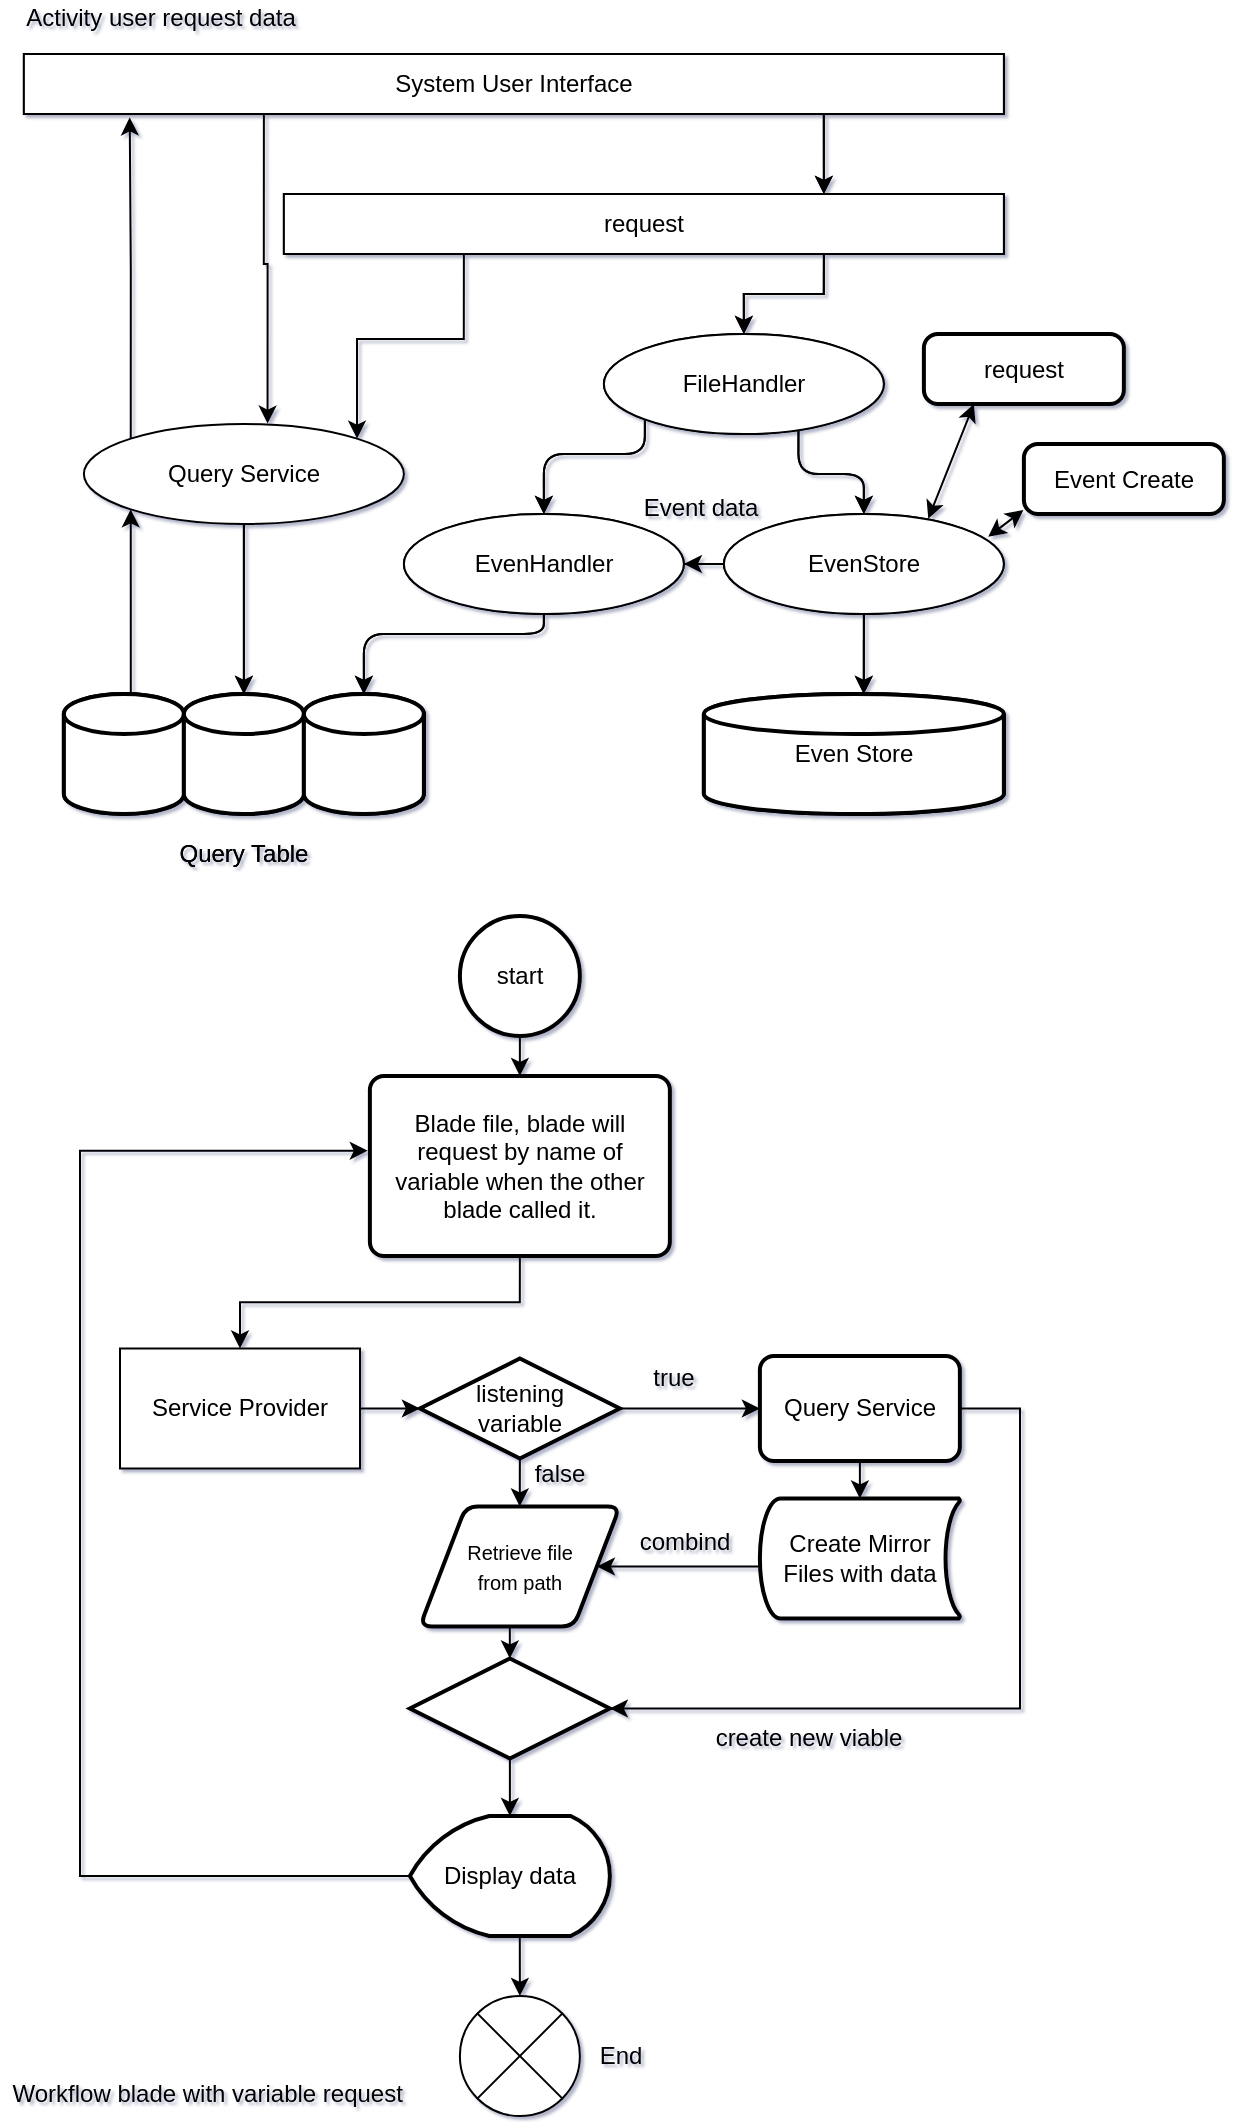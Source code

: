 <mxfile version="13.4.1" type="github" pages="6">
  <diagram id="BKTEssdF6qr65OEh8YFK" name="Page-1">
    <mxGraphModel dx="1106" dy="645" grid="0" gridSize="10" guides="1" tooltips="1" connect="1" arrows="1" fold="1" page="1" pageScale="1" pageWidth="850" pageHeight="1100" math="0" shadow="1">
      <root>
        <mxCell id="0" />
        <mxCell id="1" parent="0" />
        <mxCell id="OPOUw2QIjI7Iy3AGO7ah-33" style="edgeStyle=orthogonalEdgeStyle;rounded=0;orthogonalLoop=1;jettySize=auto;html=1;exitX=0.75;exitY=1;exitDx=0;exitDy=0;entryX=0.75;entryY=0;entryDx=0;entryDy=0;" parent="1" source="OPOUw2QIjI7Iy3AGO7ah-2" target="OPOUw2QIjI7Iy3AGO7ah-3" edge="1">
          <mxGeometry relative="1" as="geometry">
            <Array as="points">
              <mxPoint x="524.94" y="79" />
            </Array>
          </mxGeometry>
        </mxCell>
        <mxCell id="OPOUw2QIjI7Iy3AGO7ah-38" style="edgeStyle=orthogonalEdgeStyle;rounded=0;orthogonalLoop=1;jettySize=auto;html=1;entryX=0.574;entryY=-0.004;entryDx=0;entryDy=0;entryPerimeter=0;" parent="1" target="YRMGGNUvjd1UCv-VyneW-16" edge="1">
          <mxGeometry relative="1" as="geometry">
            <mxPoint x="244.94" y="79" as="sourcePoint" />
            <Array as="points">
              <mxPoint x="244.94" y="154" />
              <mxPoint x="246.94" y="154" />
            </Array>
            <mxPoint x="246.94" y="229.8" as="targetPoint" />
          </mxGeometry>
        </mxCell>
        <mxCell id="OPOUw2QIjI7Iy3AGO7ah-2" value="User Interface" style="rounded=0;whiteSpace=wrap;html=1;" parent="1" vertex="1">
          <mxGeometry x="124.94" y="49" width="490" height="30" as="geometry" />
        </mxCell>
        <mxCell id="OPOUw2QIjI7Iy3AGO7ah-12" style="edgeStyle=orthogonalEdgeStyle;rounded=0;orthogonalLoop=1;jettySize=auto;html=1;exitX=0.75;exitY=1;exitDx=0;exitDy=0;entryX=0.5;entryY=0;entryDx=0;entryDy=0;" parent="1" source="OPOUw2QIjI7Iy3AGO7ah-3" target="OPOUw2QIjI7Iy3AGO7ah-8" edge="1">
          <mxGeometry relative="1" as="geometry" />
        </mxCell>
        <mxCell id="OPOUw2QIjI7Iy3AGO7ah-3" value="request" style="rounded=0;whiteSpace=wrap;html=1;" parent="1" vertex="1">
          <mxGeometry x="254.94" y="119" width="360" height="30" as="geometry" />
        </mxCell>
        <mxCell id="OPOUw2QIjI7Iy3AGO7ah-8" value="FileHandler" style="ellipse;whiteSpace=wrap;html=1;" parent="1" vertex="1">
          <mxGeometry x="414.94" y="189" width="140" height="50" as="geometry" />
        </mxCell>
        <mxCell id="OPOUw2QIjI7Iy3AGO7ah-20" value="EvenStore" style="ellipse;whiteSpace=wrap;html=1;" parent="1" vertex="1">
          <mxGeometry x="474.94" y="279" width="140" height="50" as="geometry" />
        </mxCell>
        <mxCell id="OPOUw2QIjI7Iy3AGO7ah-23" value="EvenHandler" style="ellipse;whiteSpace=wrap;html=1;" parent="1" vertex="1">
          <mxGeometry x="314.94" y="279" width="140" height="50" as="geometry" />
        </mxCell>
        <mxCell id="OPOUw2QIjI7Iy3AGO7ah-36" style="edgeStyle=orthogonalEdgeStyle;rounded=0;orthogonalLoop=1;jettySize=auto;html=1;exitX=0.5;exitY=1;exitDx=0;exitDy=0;entryX=0.5;entryY=0;entryDx=0;entryDy=0;entryPerimeter=0;" parent="1" source="YRMGGNUvjd1UCv-VyneW-16" target="OPOUw2QIjI7Iy3AGO7ah-17" edge="1">
          <mxGeometry relative="1" as="geometry" />
        </mxCell>
        <mxCell id="OPOUw2QIjI7Iy3AGO7ah-15" value="Even Store" style="strokeWidth=2;html=1;shape=mxgraph.flowchart.database;whiteSpace=wrap;" parent="1" vertex="1">
          <mxGeometry x="464.94" y="369" width="150" height="60" as="geometry" />
        </mxCell>
        <mxCell id="OPOUw2QIjI7Iy3AGO7ah-16" value="" style="strokeWidth=2;html=1;shape=mxgraph.flowchart.database;whiteSpace=wrap;" parent="1" vertex="1">
          <mxGeometry x="144.94" y="369" width="60" height="60" as="geometry" />
        </mxCell>
        <mxCell id="OPOUw2QIjI7Iy3AGO7ah-17" value="" style="strokeWidth=2;html=1;shape=mxgraph.flowchart.database;whiteSpace=wrap;" parent="1" vertex="1">
          <mxGeometry x="204.94" y="369" width="60" height="60" as="geometry" />
        </mxCell>
        <mxCell id="OPOUw2QIjI7Iy3AGO7ah-19" value="" style="strokeWidth=2;html=1;shape=mxgraph.flowchart.database;whiteSpace=wrap;" parent="1" vertex="1">
          <mxGeometry x="264.94" y="369" width="60" height="60" as="geometry" />
        </mxCell>
        <mxCell id="OPOUw2QIjI7Iy3AGO7ah-28" value="" style="edgeStyle=segmentEdgeStyle;endArrow=classic;html=1;exitX=0.5;exitY=1;exitDx=0;exitDy=0;entryX=0.5;entryY=0;entryDx=0;entryDy=0;entryPerimeter=0;" parent="1" source="OPOUw2QIjI7Iy3AGO7ah-23" target="OPOUw2QIjI7Iy3AGO7ah-19" edge="1">
          <mxGeometry width="50" height="50" relative="1" as="geometry">
            <mxPoint x="329.94" y="409" as="sourcePoint" />
            <mxPoint x="284.94" y="359" as="targetPoint" />
            <Array as="points">
              <mxPoint x="384.94" y="339" />
              <mxPoint x="294.94" y="339" />
            </Array>
          </mxGeometry>
        </mxCell>
        <mxCell id="OPOUw2QIjI7Iy3AGO7ah-29" value="" style="edgeStyle=segmentEdgeStyle;endArrow=classic;html=1;exitX=0.5;exitY=1;exitDx=0;exitDy=0;entryX=0.533;entryY=0;entryDx=0;entryDy=0;entryPerimeter=0;" parent="1" source="OPOUw2QIjI7Iy3AGO7ah-20" target="OPOUw2QIjI7Iy3AGO7ah-15" edge="1">
          <mxGeometry width="50" height="50" relative="1" as="geometry">
            <mxPoint x="459.94" y="339" as="sourcePoint" />
            <mxPoint x="554.94" y="359" as="targetPoint" />
            <Array as="points" />
          </mxGeometry>
        </mxCell>
        <mxCell id="OPOUw2QIjI7Iy3AGO7ah-31" value="" style="edgeStyle=segmentEdgeStyle;endArrow=classic;html=1;exitX=0.695;exitY=0.967;exitDx=0;exitDy=0;entryX=0.5;entryY=0;entryDx=0;entryDy=0;exitPerimeter=0;" parent="1" source="OPOUw2QIjI7Iy3AGO7ah-8" target="OPOUw2QIjI7Iy3AGO7ah-20" edge="1">
          <mxGeometry width="50" height="50" relative="1" as="geometry">
            <mxPoint x="674.94" y="139" as="sourcePoint" />
            <mxPoint x="674.94" y="239" as="targetPoint" />
            <Array as="points">
              <mxPoint x="511.94" y="259" />
              <mxPoint x="544.94" y="259" />
            </Array>
          </mxGeometry>
        </mxCell>
        <mxCell id="OPOUw2QIjI7Iy3AGO7ah-32" value="" style="edgeStyle=segmentEdgeStyle;endArrow=classic;html=1;exitX=0;exitY=1;exitDx=0;exitDy=0;entryX=0.5;entryY=0;entryDx=0;entryDy=0;" parent="1" source="OPOUw2QIjI7Iy3AGO7ah-8" target="OPOUw2QIjI7Iy3AGO7ah-23" edge="1">
          <mxGeometry width="50" height="50" relative="1" as="geometry">
            <mxPoint x="504.94" y="239" as="sourcePoint" />
            <mxPoint x="504.94" y="339" as="targetPoint" />
            <Array as="points">
              <mxPoint x="434.94" y="249" />
              <mxPoint x="384.94" y="249" />
            </Array>
          </mxGeometry>
        </mxCell>
        <mxCell id="OPOUw2QIjI7Iy3AGO7ah-41" value="Query Table" style="text;html=1;strokeColor=none;fillColor=none;align=center;verticalAlign=middle;whiteSpace=wrap;rounded=0;" parent="1" vertex="1">
          <mxGeometry x="194.94" y="439" width="80" height="20" as="geometry" />
        </mxCell>
        <mxCell id="YRMGGNUvjd1UCv-VyneW-5" style="edgeStyle=orthogonalEdgeStyle;rounded=0;orthogonalLoop=1;jettySize=auto;html=1;exitX=0.75;exitY=1;exitDx=0;exitDy=0;entryX=0.75;entryY=0;entryDx=0;entryDy=0;" parent="1" source="YRMGGNUvjd1UCv-VyneW-7" target="YRMGGNUvjd1UCv-VyneW-10" edge="1">
          <mxGeometry relative="1" as="geometry">
            <Array as="points">
              <mxPoint x="524.94" y="79" />
            </Array>
          </mxGeometry>
        </mxCell>
        <mxCell id="YRMGGNUvjd1UCv-VyneW-7" value="System User Interface" style="rounded=0;whiteSpace=wrap;html=1;" parent="1" vertex="1">
          <mxGeometry x="124.94" y="49" width="490" height="30" as="geometry" />
        </mxCell>
        <mxCell id="YRMGGNUvjd1UCv-VyneW-8" style="edgeStyle=orthogonalEdgeStyle;rounded=0;orthogonalLoop=1;jettySize=auto;html=1;exitX=0.25;exitY=1;exitDx=0;exitDy=0;entryX=1;entryY=0;entryDx=0;entryDy=0;" parent="1" source="YRMGGNUvjd1UCv-VyneW-10" target="YRMGGNUvjd1UCv-VyneW-16" edge="1">
          <mxGeometry relative="1" as="geometry" />
        </mxCell>
        <mxCell id="YRMGGNUvjd1UCv-VyneW-9" style="edgeStyle=orthogonalEdgeStyle;rounded=0;orthogonalLoop=1;jettySize=auto;html=1;exitX=0.75;exitY=1;exitDx=0;exitDy=0;entryX=0.5;entryY=0;entryDx=0;entryDy=0;" parent="1" source="YRMGGNUvjd1UCv-VyneW-10" target="YRMGGNUvjd1UCv-VyneW-11" edge="1">
          <mxGeometry relative="1" as="geometry" />
        </mxCell>
        <mxCell id="YRMGGNUvjd1UCv-VyneW-10" value="request" style="rounded=0;whiteSpace=wrap;html=1;" parent="1" vertex="1">
          <mxGeometry x="254.94" y="119" width="360" height="30" as="geometry" />
        </mxCell>
        <mxCell id="YRMGGNUvjd1UCv-VyneW-11" value="FileHandler" style="ellipse;whiteSpace=wrap;html=1;" parent="1" vertex="1">
          <mxGeometry x="414.94" y="189" width="140" height="50" as="geometry" />
        </mxCell>
        <mxCell id="UWbPPp760ukv2PBz4_HG-1" style="edgeStyle=orthogonalEdgeStyle;rounded=0;orthogonalLoop=1;jettySize=auto;html=1;entryX=1;entryY=0.5;entryDx=0;entryDy=0;" parent="1" source="YRMGGNUvjd1UCv-VyneW-12" target="YRMGGNUvjd1UCv-VyneW-13" edge="1">
          <mxGeometry relative="1" as="geometry" />
        </mxCell>
        <mxCell id="YRMGGNUvjd1UCv-VyneW-12" value="EvenStore" style="ellipse;whiteSpace=wrap;html=1;" parent="1" vertex="1">
          <mxGeometry x="474.94" y="279" width="140" height="50" as="geometry" />
        </mxCell>
        <mxCell id="YRMGGNUvjd1UCv-VyneW-13" value="EvenHandler" style="ellipse;whiteSpace=wrap;html=1;" parent="1" vertex="1">
          <mxGeometry x="314.94" y="279" width="140" height="50" as="geometry" />
        </mxCell>
        <mxCell id="YRMGGNUvjd1UCv-VyneW-14" style="edgeStyle=orthogonalEdgeStyle;rounded=0;orthogonalLoop=1;jettySize=auto;html=1;exitX=0.5;exitY=1;exitDx=0;exitDy=0;entryX=0.5;entryY=0;entryDx=0;entryDy=0;entryPerimeter=0;" parent="1" source="YRMGGNUvjd1UCv-VyneW-16" target="YRMGGNUvjd1UCv-VyneW-20" edge="1">
          <mxGeometry relative="1" as="geometry" />
        </mxCell>
        <mxCell id="YRMGGNUvjd1UCv-VyneW-15" style="edgeStyle=orthogonalEdgeStyle;rounded=0;orthogonalLoop=1;jettySize=auto;html=1;exitX=0;exitY=0;exitDx=0;exitDy=0;entryX=0.108;entryY=1.056;entryDx=0;entryDy=0;entryPerimeter=0;" parent="1" source="YRMGGNUvjd1UCv-VyneW-16" target="YRMGGNUvjd1UCv-VyneW-7" edge="1">
          <mxGeometry relative="1" as="geometry" />
        </mxCell>
        <mxCell id="YRMGGNUvjd1UCv-VyneW-17" value="Even Store" style="strokeWidth=2;html=1;shape=mxgraph.flowchart.database;whiteSpace=wrap;" parent="1" vertex="1">
          <mxGeometry x="464.94" y="369" width="150" height="60" as="geometry" />
        </mxCell>
        <mxCell id="YRMGGNUvjd1UCv-VyneW-18" style="edgeStyle=orthogonalEdgeStyle;rounded=0;orthogonalLoop=1;jettySize=auto;html=1;exitX=0.5;exitY=0;exitDx=0;exitDy=0;exitPerimeter=0;entryX=0;entryY=1;entryDx=0;entryDy=0;" parent="1" source="YRMGGNUvjd1UCv-VyneW-19" target="YRMGGNUvjd1UCv-VyneW-16" edge="1">
          <mxGeometry relative="1" as="geometry">
            <Array as="points">
              <mxPoint x="177.94" y="369" />
            </Array>
          </mxGeometry>
        </mxCell>
        <mxCell id="YRMGGNUvjd1UCv-VyneW-19" value="" style="strokeWidth=2;html=1;shape=mxgraph.flowchart.database;whiteSpace=wrap;" parent="1" vertex="1">
          <mxGeometry x="144.94" y="369" width="60" height="60" as="geometry" />
        </mxCell>
        <mxCell id="YRMGGNUvjd1UCv-VyneW-20" value="" style="strokeWidth=2;html=1;shape=mxgraph.flowchart.database;whiteSpace=wrap;" parent="1" vertex="1">
          <mxGeometry x="204.94" y="369" width="60" height="60" as="geometry" />
        </mxCell>
        <mxCell id="YRMGGNUvjd1UCv-VyneW-21" value="" style="strokeWidth=2;html=1;shape=mxgraph.flowchart.database;whiteSpace=wrap;" parent="1" vertex="1">
          <mxGeometry x="264.94" y="369" width="60" height="60" as="geometry" />
        </mxCell>
        <mxCell id="YRMGGNUvjd1UCv-VyneW-22" value="" style="edgeStyle=segmentEdgeStyle;endArrow=classic;html=1;exitX=0.5;exitY=1;exitDx=0;exitDy=0;entryX=0.5;entryY=0;entryDx=0;entryDy=0;entryPerimeter=0;" parent="1" source="YRMGGNUvjd1UCv-VyneW-13" target="YRMGGNUvjd1UCv-VyneW-21" edge="1">
          <mxGeometry width="50" height="50" relative="1" as="geometry">
            <mxPoint x="329.94" y="409" as="sourcePoint" />
            <mxPoint x="284.94" y="359" as="targetPoint" />
            <Array as="points">
              <mxPoint x="384.94" y="339" />
              <mxPoint x="294.94" y="339" />
            </Array>
          </mxGeometry>
        </mxCell>
        <mxCell id="YRMGGNUvjd1UCv-VyneW-23" value="" style="edgeStyle=segmentEdgeStyle;endArrow=classic;html=1;exitX=0.5;exitY=1;exitDx=0;exitDy=0;entryX=0.533;entryY=0;entryDx=0;entryDy=0;entryPerimeter=0;" parent="1" source="YRMGGNUvjd1UCv-VyneW-12" target="YRMGGNUvjd1UCv-VyneW-17" edge="1">
          <mxGeometry width="50" height="50" relative="1" as="geometry">
            <mxPoint x="459.94" y="339" as="sourcePoint" />
            <mxPoint x="554.94" y="359" as="targetPoint" />
            <Array as="points" />
          </mxGeometry>
        </mxCell>
        <mxCell id="YRMGGNUvjd1UCv-VyneW-24" value="" style="edgeStyle=segmentEdgeStyle;endArrow=classic;html=1;exitX=0.695;exitY=0.967;exitDx=0;exitDy=0;entryX=0.5;entryY=0;entryDx=0;entryDy=0;exitPerimeter=0;" parent="1" source="YRMGGNUvjd1UCv-VyneW-11" target="YRMGGNUvjd1UCv-VyneW-12" edge="1">
          <mxGeometry width="50" height="50" relative="1" as="geometry">
            <mxPoint x="674.94" y="139" as="sourcePoint" />
            <mxPoint x="674.94" y="239" as="targetPoint" />
            <Array as="points">
              <mxPoint x="511.94" y="259" />
              <mxPoint x="544.94" y="259" />
            </Array>
          </mxGeometry>
        </mxCell>
        <mxCell id="YRMGGNUvjd1UCv-VyneW-25" value="" style="edgeStyle=segmentEdgeStyle;endArrow=classic;html=1;exitX=0;exitY=1;exitDx=0;exitDy=0;entryX=0.5;entryY=0;entryDx=0;entryDy=0;" parent="1" source="YRMGGNUvjd1UCv-VyneW-11" target="YRMGGNUvjd1UCv-VyneW-13" edge="1">
          <mxGeometry width="50" height="50" relative="1" as="geometry">
            <mxPoint x="504.94" y="239" as="sourcePoint" />
            <mxPoint x="504.94" y="339" as="targetPoint" />
            <Array as="points">
              <mxPoint x="434.94" y="249" />
              <mxPoint x="384.94" y="249" />
            </Array>
          </mxGeometry>
        </mxCell>
        <mxCell id="YRMGGNUvjd1UCv-VyneW-26" value="Query Table" style="text;html=1;strokeColor=none;fillColor=none;align=center;verticalAlign=middle;whiteSpace=wrap;rounded=0;" parent="1" vertex="1">
          <mxGeometry x="194.94" y="439" width="80" height="20" as="geometry" />
        </mxCell>
        <mxCell id="YRMGGNUvjd1UCv-VyneW-27" value="Event Create" style="rounded=1;whiteSpace=wrap;html=1;absoluteArcSize=1;arcSize=14;strokeWidth=2;" parent="1" vertex="1">
          <mxGeometry x="624.94" y="244" width="100" height="35" as="geometry" />
        </mxCell>
        <mxCell id="YRMGGNUvjd1UCv-VyneW-28" value="request" style="rounded=1;whiteSpace=wrap;html=1;absoluteArcSize=1;arcSize=14;strokeWidth=2;" parent="1" vertex="1">
          <mxGeometry x="574.94" y="189" width="100" height="35" as="geometry" />
        </mxCell>
        <mxCell id="YRMGGNUvjd1UCv-VyneW-29" value="" style="endArrow=classic;startArrow=classic;html=1;entryX=0.25;entryY=1;entryDx=0;entryDy=0;exitX=0.73;exitY=0.047;exitDx=0;exitDy=0;exitPerimeter=0;" parent="1" source="YRMGGNUvjd1UCv-VyneW-12" target="YRMGGNUvjd1UCv-VyneW-28" edge="1">
          <mxGeometry width="50" height="50" relative="1" as="geometry">
            <mxPoint x="554.94" y="279" as="sourcePoint" />
            <mxPoint x="604.94" y="229" as="targetPoint" />
          </mxGeometry>
        </mxCell>
        <mxCell id="YRMGGNUvjd1UCv-VyneW-30" value="" style="endArrow=classic;startArrow=classic;html=1;entryX=-0.002;entryY=0.942;entryDx=0;entryDy=0;exitX=0.944;exitY=0.228;exitDx=0;exitDy=0;exitPerimeter=0;entryPerimeter=0;" parent="1" source="YRMGGNUvjd1UCv-VyneW-12" target="YRMGGNUvjd1UCv-VyneW-27" edge="1">
          <mxGeometry width="50" height="50" relative="1" as="geometry">
            <mxPoint x="604.94" y="336.35" as="sourcePoint" />
            <mxPoint x="627.74" y="279" as="targetPoint" />
          </mxGeometry>
        </mxCell>
        <mxCell id="YRMGGNUvjd1UCv-VyneW-31" style="edgeStyle=orthogonalEdgeStyle;rounded=0;orthogonalLoop=1;jettySize=auto;html=1;exitX=0.5;exitY=1;exitDx=0;exitDy=0;exitPerimeter=0;entryX=0.5;entryY=0;entryDx=0;entryDy=0;" parent="1" source="YRMGGNUvjd1UCv-VyneW-32" target="YRMGGNUvjd1UCv-VyneW-34" edge="1">
          <mxGeometry relative="1" as="geometry" />
        </mxCell>
        <mxCell id="YRMGGNUvjd1UCv-VyneW-32" value="start" style="strokeWidth=2;html=1;shape=mxgraph.flowchart.start_2;whiteSpace=wrap;" parent="1" vertex="1">
          <mxGeometry x="342.94" y="480" width="60" height="60" as="geometry" />
        </mxCell>
        <mxCell id="YRMGGNUvjd1UCv-VyneW-33" style="edgeStyle=orthogonalEdgeStyle;rounded=0;orthogonalLoop=1;jettySize=auto;html=1;exitX=0.5;exitY=1;exitDx=0;exitDy=0;entryX=0.5;entryY=0;entryDx=0;entryDy=0;" parent="1" source="YRMGGNUvjd1UCv-VyneW-34" target="YRMGGNUvjd1UCv-VyneW-36" edge="1">
          <mxGeometry relative="1" as="geometry" />
        </mxCell>
        <mxCell id="YRMGGNUvjd1UCv-VyneW-34" value="Blade file, blade will request by name of variable when the other blade called it." style="rounded=1;whiteSpace=wrap;html=1;absoluteArcSize=1;arcSize=14;strokeWidth=2;" parent="1" vertex="1">
          <mxGeometry x="297.94" y="560" width="150" height="90" as="geometry" />
        </mxCell>
        <mxCell id="YRMGGNUvjd1UCv-VyneW-35" style="edgeStyle=orthogonalEdgeStyle;rounded=0;orthogonalLoop=1;jettySize=auto;html=1;exitX=1;exitY=0.5;exitDx=0;exitDy=0;entryX=0;entryY=0.5;entryDx=0;entryDy=0;entryPerimeter=0;" parent="1" source="YRMGGNUvjd1UCv-VyneW-36" target="YRMGGNUvjd1UCv-VyneW-39" edge="1">
          <mxGeometry relative="1" as="geometry" />
        </mxCell>
        <mxCell id="YRMGGNUvjd1UCv-VyneW-36" value="Service Provider" style="rounded=0;whiteSpace=wrap;html=1;" parent="1" vertex="1">
          <mxGeometry x="173" y="696.25" width="120" height="60" as="geometry" />
        </mxCell>
        <mxCell id="YRMGGNUvjd1UCv-VyneW-37" style="edgeStyle=orthogonalEdgeStyle;rounded=0;orthogonalLoop=1;jettySize=auto;html=1;exitX=1;exitY=0.5;exitDx=0;exitDy=0;exitPerimeter=0;entryX=0;entryY=0.5;entryDx=0;entryDy=0;" parent="1" source="YRMGGNUvjd1UCv-VyneW-39" target="YRMGGNUvjd1UCv-VyneW-41" edge="1">
          <mxGeometry relative="1" as="geometry" />
        </mxCell>
        <mxCell id="YRMGGNUvjd1UCv-VyneW-38" style="edgeStyle=orthogonalEdgeStyle;rounded=0;orthogonalLoop=1;jettySize=auto;html=1;exitX=0.5;exitY=1;exitDx=0;exitDy=0;exitPerimeter=0;" parent="1" source="YRMGGNUvjd1UCv-VyneW-39" target="YRMGGNUvjd1UCv-VyneW-44" edge="1">
          <mxGeometry relative="1" as="geometry" />
        </mxCell>
        <mxCell id="YRMGGNUvjd1UCv-VyneW-39" value="listening&lt;br&gt;variable" style="strokeWidth=2;html=1;shape=mxgraph.flowchart.decision;whiteSpace=wrap;" parent="1" vertex="1">
          <mxGeometry x="322.94" y="701.25" width="100" height="50" as="geometry" />
        </mxCell>
        <mxCell id="YRMGGNUvjd1UCv-VyneW-40" style="edgeStyle=orthogonalEdgeStyle;rounded=0;orthogonalLoop=1;jettySize=auto;html=1;exitX=0.5;exitY=1;exitDx=0;exitDy=0;entryX=0.5;entryY=0;entryDx=0;entryDy=0;entryPerimeter=0;" parent="1" source="YRMGGNUvjd1UCv-VyneW-41" target="YRMGGNUvjd1UCv-VyneW-46" edge="1">
          <mxGeometry relative="1" as="geometry" />
        </mxCell>
        <mxCell id="lP2rzMahKyLGZ5AvL-rd-8" style="edgeStyle=orthogonalEdgeStyle;rounded=0;orthogonalLoop=1;jettySize=auto;html=1;entryX=1;entryY=0.5;entryDx=0;entryDy=0;entryPerimeter=0;" parent="1" source="YRMGGNUvjd1UCv-VyneW-41" target="YRMGGNUvjd1UCv-VyneW-51" edge="1">
          <mxGeometry relative="1" as="geometry">
            <Array as="points">
              <mxPoint x="623" y="726" />
              <mxPoint x="623" y="876" />
            </Array>
          </mxGeometry>
        </mxCell>
        <mxCell id="YRMGGNUvjd1UCv-VyneW-41" value="Query Service" style="rounded=1;whiteSpace=wrap;html=1;absoluteArcSize=1;arcSize=14;strokeWidth=2;" parent="1" vertex="1">
          <mxGeometry x="492.94" y="700" width="100" height="52.5" as="geometry" />
        </mxCell>
        <mxCell id="YRMGGNUvjd1UCv-VyneW-42" value="true" style="text;html=1;strokeColor=none;fillColor=none;align=center;verticalAlign=middle;whiteSpace=wrap;rounded=0;" parent="1" vertex="1">
          <mxGeometry x="430" y="701.25" width="40" height="20" as="geometry" />
        </mxCell>
        <mxCell id="YRMGGNUvjd1UCv-VyneW-43" style="edgeStyle=orthogonalEdgeStyle;rounded=0;orthogonalLoop=1;jettySize=auto;html=1;exitX=0.5;exitY=1;exitDx=0;exitDy=0;entryX=0.5;entryY=0;entryDx=0;entryDy=0;entryPerimeter=0;" parent="1" source="YRMGGNUvjd1UCv-VyneW-44" target="YRMGGNUvjd1UCv-VyneW-51" edge="1">
          <mxGeometry relative="1" as="geometry" />
        </mxCell>
        <mxCell id="YRMGGNUvjd1UCv-VyneW-44" value="&lt;font style=&quot;font-size: 10px&quot;&gt;Retrieve file &lt;br&gt;from path&lt;/font&gt;" style="shape=parallelogram;html=1;strokeWidth=2;perimeter=parallelogramPerimeter;whiteSpace=wrap;rounded=1;arcSize=12;size=0.23;" parent="1" vertex="1">
          <mxGeometry x="322.94" y="775.25" width="100" height="60" as="geometry" />
        </mxCell>
        <mxCell id="YRMGGNUvjd1UCv-VyneW-45" style="edgeStyle=orthogonalEdgeStyle;rounded=0;orthogonalLoop=1;jettySize=auto;html=1;entryX=1;entryY=0.5;entryDx=0;entryDy=0;exitX=0.05;exitY=0.567;exitDx=0;exitDy=0;exitPerimeter=0;" parent="1" source="YRMGGNUvjd1UCv-VyneW-46" target="YRMGGNUvjd1UCv-VyneW-44" edge="1">
          <mxGeometry relative="1" as="geometry">
            <mxPoint x="487.94" y="805.25" as="sourcePoint" />
            <Array as="points" />
          </mxGeometry>
        </mxCell>
        <mxCell id="YRMGGNUvjd1UCv-VyneW-46" value="Create Mirror Files with data" style="strokeWidth=2;html=1;shape=mxgraph.flowchart.stored_data;whiteSpace=wrap;" parent="1" vertex="1">
          <mxGeometry x="492.94" y="771.25" width="100" height="60" as="geometry" />
        </mxCell>
        <mxCell id="YRMGGNUvjd1UCv-VyneW-50" style="edgeStyle=orthogonalEdgeStyle;rounded=0;orthogonalLoop=1;jettySize=auto;html=1;exitX=0.5;exitY=1;exitDx=0;exitDy=0;exitPerimeter=0;entryX=0.5;entryY=0;entryDx=0;entryDy=0;entryPerimeter=0;" parent="1" source="YRMGGNUvjd1UCv-VyneW-51" target="YRMGGNUvjd1UCv-VyneW-55" edge="1">
          <mxGeometry relative="1" as="geometry" />
        </mxCell>
        <mxCell id="YRMGGNUvjd1UCv-VyneW-51" value="" style="strokeWidth=2;html=1;shape=mxgraph.flowchart.decision;whiteSpace=wrap;" parent="1" vertex="1">
          <mxGeometry x="317.94" y="851.25" width="100" height="50" as="geometry" />
        </mxCell>
        <mxCell id="YRMGGNUvjd1UCv-VyneW-52" value="" style="verticalLabelPosition=bottom;verticalAlign=top;html=1;shape=mxgraph.flowchart.or;" parent="1" vertex="1">
          <mxGeometry x="342.94" y="1020" width="60" height="60" as="geometry" />
        </mxCell>
        <mxCell id="YRMGGNUvjd1UCv-VyneW-53" style="edgeStyle=orthogonalEdgeStyle;rounded=0;orthogonalLoop=1;jettySize=auto;html=1;exitX=0;exitY=0.5;exitDx=0;exitDy=0;exitPerimeter=0;entryX=-0.007;entryY=0.415;entryDx=0;entryDy=0;entryPerimeter=0;" parent="1" source="YRMGGNUvjd1UCv-VyneW-55" target="YRMGGNUvjd1UCv-VyneW-34" edge="1">
          <mxGeometry relative="1" as="geometry">
            <Array as="points">
              <mxPoint x="153" y="960" />
              <mxPoint x="153" y="597" />
            </Array>
          </mxGeometry>
        </mxCell>
        <mxCell id="YRMGGNUvjd1UCv-VyneW-54" style="edgeStyle=orthogonalEdgeStyle;rounded=0;orthogonalLoop=1;jettySize=auto;html=1;exitX=0.5;exitY=1;exitDx=0;exitDy=0;exitPerimeter=0;entryX=0.5;entryY=0;entryDx=0;entryDy=0;entryPerimeter=0;" parent="1" source="YRMGGNUvjd1UCv-VyneW-55" target="YRMGGNUvjd1UCv-VyneW-52" edge="1">
          <mxGeometry relative="1" as="geometry" />
        </mxCell>
        <mxCell id="YRMGGNUvjd1UCv-VyneW-55" value="Display data" style="strokeWidth=2;html=1;shape=mxgraph.flowchart.display;whiteSpace=wrap;" parent="1" vertex="1">
          <mxGeometry x="317.94" y="930" width="100" height="60" as="geometry" />
        </mxCell>
        <mxCell id="YRMGGNUvjd1UCv-VyneW-56" value="End" style="text;html=1;align=center;verticalAlign=middle;resizable=0;points=[];autosize=1;" parent="1" vertex="1">
          <mxGeometry x="402.94" y="1040" width="40" height="20" as="geometry" />
        </mxCell>
        <mxCell id="YRMGGNUvjd1UCv-VyneW-175" value="Activity user request data" style="text;html=1;align=center;verticalAlign=middle;resizable=0;points=[];autosize=1;" parent="1" vertex="1">
          <mxGeometry x="120.94" y="22" width="144" height="17" as="geometry" />
        </mxCell>
        <mxCell id="YRMGGNUvjd1UCv-VyneW-176" value="Workflow blade with variable request " style="text;align=center;verticalAlign=middle;resizable=0;points=[];autosize=1;html=1;" parent="1" vertex="1">
          <mxGeometry x="113.94" y="1060" width="209" height="17" as="geometry" />
        </mxCell>
        <mxCell id="lP2rzMahKyLGZ5AvL-rd-1" value="Event data" style="text;html=1;align=center;verticalAlign=middle;resizable=0;points=[];autosize=1;" parent="1" vertex="1">
          <mxGeometry x="428.94" y="267" width="68" height="17" as="geometry" />
        </mxCell>
        <mxCell id="lP2rzMahKyLGZ5AvL-rd-2" value="false" style="text;html=1;strokeColor=none;fillColor=none;align=center;verticalAlign=middle;whiteSpace=wrap;rounded=0;" parent="1" vertex="1">
          <mxGeometry x="373" y="749" width="40" height="20" as="geometry" />
        </mxCell>
        <mxCell id="lP2rzMahKyLGZ5AvL-rd-3" value="combind" style="text;html=1;align=center;verticalAlign=middle;resizable=0;points=[];autosize=1;" parent="1" vertex="1">
          <mxGeometry x="427" y="784" width="56" height="17" as="geometry" />
        </mxCell>
        <mxCell id="lP2rzMahKyLGZ5AvL-rd-9" value="create new viable" style="text;html=1;align=center;verticalAlign=middle;resizable=0;points=[];autosize=1;" parent="1" vertex="1">
          <mxGeometry x="465" y="882" width="103" height="17" as="geometry" />
        </mxCell>
        <mxCell id="YRMGGNUvjd1UCv-VyneW-16" value="Query Service" style="ellipse;whiteSpace=wrap;html=1;" parent="1" vertex="1">
          <mxGeometry x="154.94" y="234" width="160" height="50" as="geometry" />
        </mxCell>
      </root>
    </mxGraphModel>
  </diagram>
  <diagram id="S0aR54LQWZQ2x_PyATXb" name="Page-2">
    
    <mxGraphModel dx="256" dy="645" grid="0" gridSize="10" guides="1" tooltips="1" connect="1" arrows="1" fold="1" page="1" pageScale="1" pageWidth="850" pageHeight="1100" math="0" shadow="0">
      
      <root>
        
        <mxCell id="hgFlTB9xdZB-NyhKWPaA-0" />
        
        <mxCell id="hgFlTB9xdZB-NyhKWPaA-1" parent="hgFlTB9xdZB-NyhKWPaA-0" />
        
        <mxCell id="NHUMXWONQnKtHMn_czaP-0" value="" style="html=1;" parent="hgFlTB9xdZB-NyhKWPaA-1" vertex="1">
          
          <mxGeometry x="950" y="70" width="600" height="360" as="geometry" />
          
        </mxCell>
        
        <mxCell id="NHUMXWONQnKtHMn_czaP-1" value="" style="endArrow=none;html=1;fontSize=11;exitX=1;exitY=0.5;exitDx=0;exitDy=0;" parent="hgFlTB9xdZB-NyhKWPaA-1" source="NHUMXWONQnKtHMn_czaP-10" target="NHUMXWONQnKtHMn_czaP-18" edge="1">
          
          <mxGeometry width="50" height="50" relative="1" as="geometry">
            
            <mxPoint x="1420.0" y="120" as="sourcePoint" />
            
            <mxPoint x="1590" y="120" as="targetPoint" />
            
          </mxGeometry>
          
        </mxCell>
        
        <mxCell id="NHUMXWONQnKtHMn_czaP-2" value="authenticate" style="shape=umlFrame;whiteSpace=wrap;html=1;fontSize=9;" parent="hgFlTB9xdZB-NyhKWPaA-1" vertex="1">
          
          <mxGeometry x="960" y="80" width="480" height="340" as="geometry" />
          
        </mxCell>
        
        <mxCell id="NHUMXWONQnKtHMn_czaP-3" value="Seller" style="shape=umlActor;verticalLabelPosition=bottom;labelBackgroundColor=#ffffff;verticalAlign=top;html=1;" parent="hgFlTB9xdZB-NyhKWPaA-1" vertex="1">
          
          <mxGeometry x="880" y="155" width="30" height="60" as="geometry" />
          
        </mxCell>
        
        <mxCell id="NHUMXWONQnKtHMn_czaP-4" value="Admin" style="shape=umlActor;verticalLabelPosition=bottom;labelBackgroundColor=#ffffff;verticalAlign=top;html=1;" parent="hgFlTB9xdZB-NyhKWPaA-1" vertex="1">
          
          <mxGeometry x="880" y="305" width="30" height="60" as="geometry" />
          
        </mxCell>
        
        <mxCell id="NHUMXWONQnKtHMn_czaP-5" value="" style="html=1;verticalAlign=bottom;endArrow=open;dashed=1;endSize=8;exitX=0.498;exitY=-0.012;exitDx=0;exitDy=0;exitPerimeter=0;" parent="hgFlTB9xdZB-NyhKWPaA-1" source="NHUMXWONQnKtHMn_czaP-4" edge="1">
          
          <mxGeometry relative="1" as="geometry">
            
            <mxPoint x="895" y="300" as="sourcePoint" />
            
            <mxPoint x="895" y="240" as="targetPoint" />
            
          </mxGeometry>
          
        </mxCell>
        
        <mxCell id="NHUMXWONQnKtHMn_czaP-6" value="login" style="ellipse;whiteSpace=wrap;html=1;fontSize=11;" parent="hgFlTB9xdZB-NyhKWPaA-1" vertex="1">
          
          <mxGeometry x="1300" y="150" width="80" height="30" as="geometry" />
          
        </mxCell>
        
        <mxCell id="NHUMXWONQnKtHMn_czaP-7" value="CRUD Product" style="ellipse;whiteSpace=wrap;html=1;fontSize=10;" parent="hgFlTB9xdZB-NyhKWPaA-1" vertex="1">
          
          <mxGeometry x="1010" y="225" width="80" height="30" as="geometry" />
          
        </mxCell>
        
        <mxCell id="NHUMXWONQnKtHMn_czaP-8" value="Filer Product" style="ellipse;whiteSpace=wrap;html=1;fontSize=9;" parent="hgFlTB9xdZB-NyhKWPaA-1" vertex="1">
          
          <mxGeometry x="1450" y="375" width="80" height="30" as="geometry" />
          
        </mxCell>
        
        <mxCell id="NHUMXWONQnKtHMn_czaP-9" value="Register Option" style="ellipse;whiteSpace=wrap;html=1;fontSize=9;" parent="hgFlTB9xdZB-NyhKWPaA-1" vertex="1">
          
          <mxGeometry x="1270" y="100" width="80" height="30" as="geometry" />
          
        </mxCell>
        
        <mxCell id="NHUMXWONQnKtHMn_czaP-10" value="Request Booking" style="ellipse;whiteSpace=wrap;html=1;fontSize=9;" parent="hgFlTB9xdZB-NyhKWPaA-1" vertex="1">
          
          <mxGeometry x="1330" y="205" width="80" height="30" as="geometry" />
          
        </mxCell>
        
        <mxCell id="NHUMXWONQnKtHMn_czaP-11" value="Chart" style="ellipse;whiteSpace=wrap;html=1;fontSize=11;" parent="hgFlTB9xdZB-NyhKWPaA-1" vertex="1">
          
          <mxGeometry x="1180" y="130" width="80" height="30" as="geometry" />
          
        </mxCell>
        
        <mxCell id="NHUMXWONQnKtHMn_czaP-12" value="Wishlist" style="ellipse;whiteSpace=wrap;html=1;fontSize=10;" parent="hgFlTB9xdZB-NyhKWPaA-1" vertex="1">
          
          <mxGeometry x="1320" y="255" width="80" height="30" as="geometry" />
          
        </mxCell>
        
        <mxCell id="NHUMXWONQnKtHMn_czaP-13" value="Order History" style="ellipse;whiteSpace=wrap;html=1;fontSize=9;" parent="hgFlTB9xdZB-NyhKWPaA-1" vertex="1">
          
          <mxGeometry x="1310" y="375" width="80" height="30" as="geometry" />
          
        </mxCell>
        
        <mxCell id="NHUMXWONQnKtHMn_czaP-14" value="Add Shop" style="ellipse;whiteSpace=wrap;html=1;fontSize=9;" parent="hgFlTB9xdZB-NyhKWPaA-1" vertex="1">
          
          <mxGeometry x="1020" y="295" width="80" height="30" as="geometry" />
          
        </mxCell>
        
        <mxCell id="NHUMXWONQnKtHMn_czaP-15" value="Checkout" style="ellipse;whiteSpace=wrap;html=1;fontSize=9;" parent="hgFlTB9xdZB-NyhKWPaA-1" vertex="1">
          
          <mxGeometry x="1310" y="320" width="80" height="30" as="geometry" />
          
        </mxCell>
        
        <mxCell id="NHUMXWONQnKtHMn_czaP-16" value="POS system" style="ellipse;whiteSpace=wrap;html=1;fontSize=9;" parent="hgFlTB9xdZB-NyhKWPaA-1" vertex="1">
          
          <mxGeometry x="1010" y="160" width="80" height="30" as="geometry" />
          
        </mxCell>
        
        <mxCell id="NHUMXWONQnKtHMn_czaP-17" value="Purchase" style="ellipse;whiteSpace=wrap;html=1;fontSize=9;" parent="hgFlTB9xdZB-NyhKWPaA-1" vertex="1">
          
          <mxGeometry x="1020" y="110" width="80" height="30" as="geometry" />
          
        </mxCell>
        
        <mxCell id="NHUMXWONQnKtHMn_czaP-18" value="Customer" style="shape=umlActor;verticalLabelPosition=bottom;labelBackgroundColor=#ffffff;verticalAlign=top;html=1;fontSize=11;" parent="hgFlTB9xdZB-NyhKWPaA-1" vertex="1">
          
          <mxGeometry x="1580" y="90" width="30" height="60" as="geometry" />
          
        </mxCell>
        
        <mxCell id="NHUMXWONQnKtHMn_czaP-20" value="Seller" style="shape=umlActor;verticalLabelPosition=bottom;labelBackgroundColor=#ffffff;verticalAlign=top;html=1;" parent="hgFlTB9xdZB-NyhKWPaA-1" vertex="1">
          
          <mxGeometry x="1580" y="260" width="30" height="60" as="geometry" />
          
        </mxCell>
        
        <mxCell id="NHUMXWONQnKtHMn_czaP-22" value="" style="html=1;verticalAlign=bottom;endArrow=open;dashed=1;endSize=8;exitX=0.5;exitY=0;exitDx=0;exitDy=0;exitPerimeter=0;" parent="hgFlTB9xdZB-NyhKWPaA-1" source="NHUMXWONQnKtHMn_czaP-20" target="NHUMXWONQnKtHMn_czaP-18" edge="1">
          
          <mxGeometry relative="1" as="geometry">
            
            <mxPoint x="1595" y="230" as="sourcePoint" />
            
            <mxPoint x="1594.83" y="180" as="targetPoint" />
            
          </mxGeometry>
          
        </mxCell>
        
        <mxCell id="NHUMXWONQnKtHMn_czaP-23" value="" style="endArrow=none;html=1;fontSize=11;entryX=0;entryY=0.5;entryDx=0;entryDy=0;" parent="hgFlTB9xdZB-NyhKWPaA-1" source="NHUMXWONQnKtHMn_czaP-3" target="NHUMXWONQnKtHMn_czaP-7" edge="1">
          
          <mxGeometry width="50" height="50" relative="1" as="geometry">
            
            <mxPoint x="970" y="240" as="sourcePoint" />
            
            <mxPoint x="1020" y="190" as="targetPoint" />
            
          </mxGeometry>
          
        </mxCell>
        
        <mxCell id="NHUMXWONQnKtHMn_czaP-24" value="" style="endArrow=none;html=1;fontSize=11;entryX=0;entryY=0.5;entryDx=0;entryDy=0;" parent="hgFlTB9xdZB-NyhKWPaA-1" source="NHUMXWONQnKtHMn_czaP-3" target="NHUMXWONQnKtHMn_czaP-16" edge="1">
          
          <mxGeometry width="50" height="50" relative="1" as="geometry">
            
            <mxPoint x="920.0" y="187.174" as="sourcePoint" />
            
            <mxPoint x="1020.0" y="135" as="targetPoint" />
            
          </mxGeometry>
          
        </mxCell>
        
        <mxCell id="NHUMXWONQnKtHMn_czaP-25" value="" style="endArrow=none;html=1;fontSize=11;entryX=0;entryY=0.5;entryDx=0;entryDy=0;" parent="hgFlTB9xdZB-NyhKWPaA-1" source="NHUMXWONQnKtHMn_czaP-3" target="NHUMXWONQnKtHMn_czaP-17" edge="1">
          
          <mxGeometry width="50" height="50" relative="1" as="geometry">
            
            <mxPoint x="920.0" y="216.923" as="sourcePoint" />
            
            <mxPoint x="970.0" y="290.0" as="targetPoint" />
            
          </mxGeometry>
          
        </mxCell>
        
        <mxCell id="NHUMXWONQnKtHMn_czaP-28" value="" style="endArrow=none;html=1;fontSize=11;exitX=1;exitY=0;exitDx=0;exitDy=0;" parent="hgFlTB9xdZB-NyhKWPaA-1" source="NHUMXWONQnKtHMn_czaP-34" target="NHUMXWONQnKtHMn_czaP-18" edge="1">
          
          <mxGeometry width="50" height="50" relative="1" as="geometry">
            
            <mxPoint x="1173" y="419.39" as="sourcePoint" />
            
            <mxPoint x="1284.716" y="344.997" as="targetPoint" />
            
          </mxGeometry>
          
        </mxCell>
        
        <mxCell id="NHUMXWONQnKtHMn_czaP-29" value="" style="endArrow=none;html=1;fontSize=11;exitX=1;exitY=0.5;exitDx=0;exitDy=0;" parent="hgFlTB9xdZB-NyhKWPaA-1" source="NHUMXWONQnKtHMn_czaP-39" target="NHUMXWONQnKtHMn_czaP-18" edge="1">
          
          <mxGeometry width="50" height="50" relative="1" as="geometry">
            
            <mxPoint x="1528.284" y="164.393" as="sourcePoint" />
            
            <mxPoint x="1580" y="137" as="targetPoint" />
            
          </mxGeometry>
          
        </mxCell>
        
        <mxCell id="NHUMXWONQnKtHMn_czaP-30" value="" style="endArrow=none;html=1;fontSize=11;exitX=1;exitY=0.5;exitDx=0;exitDy=0;" parent="hgFlTB9xdZB-NyhKWPaA-1" source="NHUMXWONQnKtHMn_czaP-6" target="NHUMXWONQnKtHMn_czaP-18" edge="1">
          
          <mxGeometry width="50" height="50" relative="1" as="geometry">
            
            <mxPoint x="1540" y="225" as="sourcePoint" />
            
            <mxPoint x="1570" y="120" as="targetPoint" />
            
          </mxGeometry>
          
        </mxCell>
        
        <mxCell id="NHUMXWONQnKtHMn_czaP-31" value="" style="endArrow=none;html=1;fontSize=11;exitX=1;exitY=0;exitDx=0;exitDy=0;" parent="hgFlTB9xdZB-NyhKWPaA-1" source="NHUMXWONQnKtHMn_czaP-8" target="NHUMXWONQnKtHMn_czaP-18" edge="1">
          
          <mxGeometry width="50" height="50" relative="1" as="geometry">
            
            <mxPoint x="1540" y="210" as="sourcePoint" />
            
            <mxPoint x="1590" y="160" as="targetPoint" />
            
          </mxGeometry>
          
        </mxCell>
        
        <mxCell id="NHUMXWONQnKtHMn_czaP-32" value="" style="endArrow=none;html=1;fontSize=11;exitX=1;exitY=0.5;exitDx=0;exitDy=0;" parent="hgFlTB9xdZB-NyhKWPaA-1" source="NHUMXWONQnKtHMn_czaP-12" target="NHUMXWONQnKtHMn_czaP-18" edge="1">
          
          <mxGeometry width="50" height="50" relative="1" as="geometry">
            
            <mxPoint x="1420.0" y="290.0" as="sourcePoint" />
            
            <mxPoint x="1590" y="142.973" as="targetPoint" />
            
          </mxGeometry>
          
        </mxCell>
        
        <mxCell id="NHUMXWONQnKtHMn_czaP-33" value="" style="endArrow=none;html=1;fontSize=11;exitX=1;exitY=0.5;exitDx=0;exitDy=0;" parent="hgFlTB9xdZB-NyhKWPaA-1" source="NHUMXWONQnKtHMn_czaP-9" target="NHUMXWONQnKtHMn_czaP-18" edge="1">
          
          <mxGeometry width="50" height="50" relative="1" as="geometry">
            
            <mxPoint x="1420.0" y="350.0" as="sourcePoint" />
            
            <mxPoint x="1590" y="147.838" as="targetPoint" />
            
          </mxGeometry>
          
        </mxCell>
        
        <mxCell id="NHUMXWONQnKtHMn_czaP-34" value="View Product" style="ellipse;whiteSpace=wrap;html=1;fontSize=9;" parent="hgFlTB9xdZB-NyhKWPaA-1" vertex="1">
          
          <mxGeometry x="1450" y="80" width="80" height="30" as="geometry" />
          
        </mxCell>
        
        <mxCell id="NHUMXWONQnKtHMn_czaP-35" value="" style="endArrow=none;html=1;fontSize=11;exitX=1;exitY=0.5;exitDx=0;exitDy=0;" parent="hgFlTB9xdZB-NyhKWPaA-1" source="NHUMXWONQnKtHMn_czaP-11" target="NHUMXWONQnKtHMn_czaP-18" edge="1">
          
          <mxGeometry width="50" height="50" relative="1" as="geometry">
            
            <mxPoint x="1420.0" y="175" as="sourcePoint" />
            
            <mxPoint x="1590" y="133.649" as="targetPoint" />
            
          </mxGeometry>
          
        </mxCell>
        
        <mxCell id="NHUMXWONQnKtHMn_czaP-36" value="" style="endArrow=none;html=1;fontSize=11;exitX=1;exitY=0.5;exitDx=0;exitDy=0;" parent="hgFlTB9xdZB-NyhKWPaA-1" source="NHUMXWONQnKtHMn_czaP-15" target="NHUMXWONQnKtHMn_czaP-18" edge="1">
          
          <mxGeometry width="50" height="50" relative="1" as="geometry">
            
            <mxPoint x="1300" y="145" as="sourcePoint" />
            
            <mxPoint x="1580" y="120" as="targetPoint" />
            
          </mxGeometry>
          
        </mxCell>
        
        <mxCell id="NHUMXWONQnKtHMn_czaP-37" value="" style="endArrow=none;html=1;fontSize=11;exitX=1;exitY=0.5;exitDx=0;exitDy=0;" parent="hgFlTB9xdZB-NyhKWPaA-1" source="NHUMXWONQnKtHMn_czaP-13" target="NHUMXWONQnKtHMn_czaP-18" edge="1">
          
          <mxGeometry width="50" height="50" relative="1" as="geometry">
            
            <mxPoint x="1410.0" y="225" as="sourcePoint" />
            
            <mxPoint x="1580" y="128.514" as="targetPoint" />
            
          </mxGeometry>
          
        </mxCell>
        
        <mxCell id="NHUMXWONQnKtHMn_czaP-38" value="authenticate" style="ellipse;whiteSpace=wrap;html=1;fontSize=10;" parent="hgFlTB9xdZB-NyhKWPaA-1" vertex="1">
          
          <mxGeometry x="1450" y="305" width="80" height="30" as="geometry" />
          
        </mxCell>
        
        <mxCell id="NHUMXWONQnKtHMn_czaP-39" value="Add to cart" style="ellipse;whiteSpace=wrap;html=1;fontSize=9;" parent="hgFlTB9xdZB-NyhKWPaA-1" vertex="1">
          
          <mxGeometry x="1450" y="155" width="80" height="30" as="geometry" />
          
        </mxCell>
        
        <mxCell id="NHUMXWONQnKtHMn_czaP-40" value="&amp;lt;&amp;lt; extend &amp;gt;&amp;gt;" style="html=1;verticalAlign=bottom;endArrow=open;dashed=1;endSize=8;fontSize=9;entryX=0.5;entryY=1;entryDx=0;entryDy=0;" parent="hgFlTB9xdZB-NyhKWPaA-1" source="NHUMXWONQnKtHMn_czaP-39" target="NHUMXWONQnKtHMn_czaP-34" edge="1">
          
          <mxGeometry relative="1" as="geometry">
            
            <mxPoint x="1500" y="315.0" as="sourcePoint" />
            
            <mxPoint x="1500" y="195" as="targetPoint" />
            
          </mxGeometry>
          
        </mxCell>
        
        <mxCell id="NHUMXWONQnKtHMn_czaP-41" value="&amp;lt;&amp;lt; extend &amp;gt;&amp;gt;" style="html=1;verticalAlign=bottom;endArrow=open;dashed=1;endSize=8;fontSize=9;exitX=0.5;exitY=0;exitDx=0;exitDy=0;" parent="hgFlTB9xdZB-NyhKWPaA-1" source="NHUMXWONQnKtHMn_czaP-38" target="NHUMXWONQnKtHMn_czaP-39" edge="1">
          
          <mxGeometry relative="1" as="geometry">
            
            <mxPoint x="1530" y="280" as="sourcePoint" />
            
            <mxPoint x="1450" y="280" as="targetPoint" />
            
          </mxGeometry>
          
        </mxCell>
        
        <mxCell id="NHUMXWONQnKtHMn_czaP-42" value="" style="ellipse;html=1;shape=startState;fillColor=#000000;strokeColor=#ff0000;" parent="hgFlTB9xdZB-NyhKWPaA-1" vertex="1">
          
          <mxGeometry x="1362" y="457" width="30" height="30" as="geometry" />
          
        </mxCell>
        
        <mxCell id="NHUMXWONQnKtHMn_czaP-43" value="" style="edgeStyle=orthogonalEdgeStyle;html=1;verticalAlign=bottom;endArrow=open;endSize=8;strokeColor=#ff0000;entryX=0.5;entryY=0;entryDx=0;entryDy=0;entryPerimeter=0;exitX=0.488;exitY=0.871;exitDx=0;exitDy=0;exitPerimeter=0;" parent="hgFlTB9xdZB-NyhKWPaA-1" source="NHUMXWONQnKtHMn_czaP-42" target="NHUMXWONQnKtHMn_czaP-46" edge="1">
          
          <mxGeometry relative="1" as="geometry">
            
            <mxPoint x="1377" y="547" as="targetPoint" />
            
            <mxPoint x="1377" y="487" as="sourcePoint" />
            
          </mxGeometry>
          
        </mxCell>
        
        <mxCell id="NHUMXWONQnKtHMn_czaP-44" style="edgeStyle=orthogonalEdgeStyle;rounded=0;orthogonalLoop=1;jettySize=auto;html=1;exitX=0.5;exitY=1;exitDx=0;exitDy=0;exitPerimeter=0;" parent="hgFlTB9xdZB-NyhKWPaA-1" source="NHUMXWONQnKtHMn_czaP-46" target="NHUMXWONQnKtHMn_czaP-48" edge="1">
          
          <mxGeometry relative="1" as="geometry" />
          
        </mxCell>
        
        <mxCell id="NHUMXWONQnKtHMn_czaP-45" value="" style="edgeStyle=orthogonalEdgeStyle;rounded=0;orthogonalLoop=1;jettySize=auto;html=1;entryX=0.5;entryY=0;entryDx=0;entryDy=0;" parent="hgFlTB9xdZB-NyhKWPaA-1" source="NHUMXWONQnKtHMn_czaP-46" target="NHUMXWONQnKtHMn_czaP-50" edge="1">
          
          <mxGeometry relative="1" as="geometry">
            
            <mxPoint x="1120" y="572" as="targetPoint" />
            
          </mxGeometry>
          
        </mxCell>
        
        <mxCell id="NHUMXWONQnKtHMn_czaP-46" value="" style="strokeWidth=2;html=1;shape=mxgraph.flowchart.decision;whiteSpace=wrap;" parent="hgFlTB9xdZB-NyhKWPaA-1" vertex="1">
          
          <mxGeometry x="1357" y="512" width="40" height="40" as="geometry" />
          
        </mxCell>
        
        <mxCell id="NHUMXWONQnKtHMn_czaP-47" value="" style="edgeStyle=orthogonalEdgeStyle;rounded=0;orthogonalLoop=1;jettySize=auto;html=1;entryX=1;entryY=0.5;entryDx=0;entryDy=0;entryPerimeter=0;" parent="hgFlTB9xdZB-NyhKWPaA-1" source="NHUMXWONQnKtHMn_czaP-48" target="dAKqqeFU_t60sOAKrQCW-0" edge="1">
          
          <mxGeometry relative="1" as="geometry">
            
            <mxPoint x="1267" y="592.5" as="targetPoint" />
            
          </mxGeometry>
          
        </mxCell>
        
        <mxCell id="NHUMXWONQnKtHMn_czaP-48" value="value of param" style="rounded=1;whiteSpace=wrap;html=1;absoluteArcSize=1;arcSize=14;strokeWidth=2;" parent="hgFlTB9xdZB-NyhKWPaA-1" vertex="1">
          
          <mxGeometry x="1292" y="573" width="170" height="39" as="geometry" />
          
        </mxCell>
        
        <mxCell id="dAKqqeFU_t60sOAKrQCW-1" style="edgeStyle=orthogonalEdgeStyle;rounded=0;orthogonalLoop=1;jettySize=auto;html=1;exitX=0.5;exitY=1;exitDx=0;exitDy=0;entryX=0.5;entryY=0;entryDx=0;entryDy=0;entryPerimeter=0;" parent="hgFlTB9xdZB-NyhKWPaA-1" source="NHUMXWONQnKtHMn_czaP-50" target="dAKqqeFU_t60sOAKrQCW-0" edge="1">
          
          <mxGeometry relative="1" as="geometry" />
          
        </mxCell>
        
        <mxCell id="NHUMXWONQnKtHMn_czaP-50" value="value of param" style="rounded=1;whiteSpace=wrap;html=1;absoluteArcSize=1;arcSize=14;strokeWidth=2;" parent="hgFlTB9xdZB-NyhKWPaA-1" vertex="1">
          
          <mxGeometry x="1030" y="554" width="170" height="39" as="geometry" />
          
        </mxCell>
        
        <mxCell id="NHUMXWONQnKtHMn_czaP-51" value="" style="edgeStyle=orthogonalEdgeStyle;rounded=0;orthogonalLoop=1;jettySize=auto;html=1;" parent="hgFlTB9xdZB-NyhKWPaA-1" source="NHUMXWONQnKtHMn_czaP-52" target="NHUMXWONQnKtHMn_czaP-54" edge="1">
          
          <mxGeometry relative="1" as="geometry" />
          
        </mxCell>
        
        <mxCell id="NHUMXWONQnKtHMn_czaP-52" value="query data" style="rounded=1;whiteSpace=wrap;html=1;absoluteArcSize=1;arcSize=14;strokeWidth=2;" parent="hgFlTB9xdZB-NyhKWPaA-1" vertex="1">
          
          <mxGeometry x="1030" y="666" width="170" height="39" as="geometry" />
          
        </mxCell>
        
        <mxCell id="NHUMXWONQnKtHMn_czaP-53" style="edgeStyle=orthogonalEdgeStyle;rounded=0;orthogonalLoop=1;jettySize=auto;html=1;exitX=0.5;exitY=1;exitDx=0;exitDy=0;entryX=0.5;entryY=0;entryDx=0;entryDy=0;entryPerimeter=0;" parent="hgFlTB9xdZB-NyhKWPaA-1" source="NHUMXWONQnKtHMn_czaP-54" target="NHUMXWONQnKtHMn_czaP-74" edge="1">
          
          <mxGeometry relative="1" as="geometry" />
          
        </mxCell>
        
        <mxCell id="NHUMXWONQnKtHMn_czaP-54" value="opteration" style="rounded=0;whiteSpace=wrap;html=1;absoluteArcSize=1;arcSize=14;strokeWidth=2;" parent="hgFlTB9xdZB-NyhKWPaA-1" vertex="1">
          
          <mxGeometry x="1030" y="727.25" width="170" height="39" as="geometry" />
          
        </mxCell>
        
        <mxCell id="NHUMXWONQnKtHMn_czaP-55" value="Purchase In" style="rounded=1;whiteSpace=wrap;html=1;absoluteArcSize=1;arcSize=14;strokeWidth=2;" parent="hgFlTB9xdZB-NyhKWPaA-1" vertex="1">
          
          <mxGeometry x="1420" y="700.5" width="120" height="39" as="geometry" />
          
        </mxCell>
        
        <mxCell id="NHUMXWONQnKtHMn_czaP-56" style="edgeStyle=orthogonalEdgeStyle;rounded=0;orthogonalLoop=1;jettySize=auto;html=1;entryX=0.5;entryY=0;entryDx=0;entryDy=0;" parent="hgFlTB9xdZB-NyhKWPaA-1" source="NHUMXWONQnKtHMn_czaP-57" target="NHUMXWONQnKtHMn_czaP-82" edge="1">
          
          <mxGeometry relative="1" as="geometry" />
          
        </mxCell>
        
        <mxCell id="NHUMXWONQnKtHMn_czaP-57" value="Update Service" style="rounded=1;whiteSpace=wrap;html=1;absoluteArcSize=1;arcSize=14;strokeWidth=2;" parent="hgFlTB9xdZB-NyhKWPaA-1" vertex="1">
          
          <mxGeometry x="1320" y="846.5" width="120" height="39" as="geometry" />
          
        </mxCell>
        
        <mxCell id="NHUMXWONQnKtHMn_czaP-60" value="Purchase Out" style="rounded=1;whiteSpace=wrap;html=1;absoluteArcSize=1;arcSize=14;strokeWidth=2;" parent="hgFlTB9xdZB-NyhKWPaA-1" vertex="1">
          
          <mxGeometry x="1220" y="700.5" width="120" height="39" as="geometry" />
          
        </mxCell>
        
        <mxCell id="NHUMXWONQnKtHMn_czaP-61" value="" style="shape=line;html=1;strokeWidth=6;strokeColor=#ff0000;" parent="hgFlTB9xdZB-NyhKWPaA-1" vertex="1">
          
          <mxGeometry x="1220" y="670.25" width="320" height="10" as="geometry" />
          
        </mxCell>
        
        <mxCell id="NHUMXWONQnKtHMn_czaP-62" style="edgeStyle=orthogonalEdgeStyle;rounded=0;orthogonalLoop=1;jettySize=auto;html=1;exitX=0.5;exitY=0.45;exitDx=0;exitDy=0;exitPerimeter=0;entryX=0.5;entryY=0;entryDx=0;entryDy=0;entryPerimeter=0;" parent="hgFlTB9xdZB-NyhKWPaA-1" source="NHUMXWONQnKtHMn_czaP-63" target="NHUMXWONQnKtHMn_czaP-69" edge="1">
          
          <mxGeometry relative="1" as="geometry">
            
            <Array as="points" />
            
          </mxGeometry>
          
        </mxCell>
        
        <mxCell id="NHUMXWONQnKtHMn_czaP-63" value="" style="shape=line;html=1;strokeWidth=6;strokeColor=#ff0000;" parent="hgFlTB9xdZB-NyhKWPaA-1" vertex="1">
          
          <mxGeometry x="1220" y="760.25" width="320" height="10" as="geometry" />
          
        </mxCell>
        
        <mxCell id="NHUMXWONQnKtHMn_czaP-64" value="" style="edgeStyle=orthogonalEdgeStyle;html=1;verticalAlign=bottom;endArrow=open;endSize=8;strokeColor=#ff0000;exitX=0.188;exitY=0.5;exitDx=0;exitDy=0;exitPerimeter=0;" parent="hgFlTB9xdZB-NyhKWPaA-1" source="NHUMXWONQnKtHMn_czaP-61" edge="1">
          
          <mxGeometry relative="1" as="geometry">
            
            <mxPoint x="1280" y="699.25" as="targetPoint" />
            
          </mxGeometry>
          
        </mxCell>
        
        <mxCell id="NHUMXWONQnKtHMn_czaP-65" value="" style="edgeStyle=orthogonalEdgeStyle;html=1;verticalAlign=bottom;endArrow=open;endSize=8;strokeColor=#ff0000;exitX=0.813;exitY=0.492;exitDx=0;exitDy=0;exitPerimeter=0;entryX=0.5;entryY=0;entryDx=0;entryDy=0;" parent="hgFlTB9xdZB-NyhKWPaA-1" source="NHUMXWONQnKtHMn_czaP-61" target="NHUMXWONQnKtHMn_czaP-55" edge="1">
          
          <mxGeometry relative="1" as="geometry">
            
            <mxPoint x="1390" y="760.25" as="targetPoint" />
            
            <mxPoint x="1390" y="690.25" as="sourcePoint" />
            
          </mxGeometry>
          
        </mxCell>
        
        <mxCell id="NHUMXWONQnKtHMn_czaP-66" value="" style="edgeStyle=orthogonalEdgeStyle;rounded=0;orthogonalLoop=1;jettySize=auto;html=1;entryX=0.191;entryY=0.438;entryDx=0;entryDy=0;entryPerimeter=0;exitX=0.509;exitY=1.01;exitDx=0;exitDy=0;exitPerimeter=0;" parent="hgFlTB9xdZB-NyhKWPaA-1" source="NHUMXWONQnKtHMn_czaP-60" target="NHUMXWONQnKtHMn_czaP-63" edge="1">
          
          <mxGeometry relative="1" as="geometry">
            
            <mxPoint x="1281" y="749.25" as="targetPoint" />
            
            <Array as="points" />
            
          </mxGeometry>
          
        </mxCell>
        
        <mxCell id="NHUMXWONQnKtHMn_czaP-67" value="" style="edgeStyle=orthogonalEdgeStyle;rounded=0;orthogonalLoop=1;jettySize=auto;html=1;entryX=0.812;entryY=0.494;entryDx=0;entryDy=0;entryPerimeter=0;" parent="hgFlTB9xdZB-NyhKWPaA-1" source="NHUMXWONQnKtHMn_czaP-55" target="NHUMXWONQnKtHMn_czaP-63" edge="1">
          
          <mxGeometry relative="1" as="geometry">
            
            <mxPoint x="1490" y="759.25" as="targetPoint" />
            
            <Array as="points">
              
              <mxPoint x="1480" y="759.25" />
              
            </Array>
            
          </mxGeometry>
          
        </mxCell>
        
        <mxCell id="NHUMXWONQnKtHMn_czaP-68" value="" style="edgeStyle=orthogonalEdgeStyle;rounded=0;orthogonalLoop=1;jettySize=auto;html=1;entryX=0.5;entryY=0.025;entryDx=0;entryDy=0;entryPerimeter=0;" parent="hgFlTB9xdZB-NyhKWPaA-1" source="NHUMXWONQnKtHMn_czaP-69" target="NHUMXWONQnKtHMn_czaP-57" edge="1">
          
          <mxGeometry relative="1" as="geometry">
            
            <mxPoint x="1380" y="845.25" as="targetPoint" />
            
          </mxGeometry>
          
        </mxCell>
        
        <mxCell id="NHUMXWONQnKtHMn_czaP-69" value="" style="strokeWidth=2;html=1;shape=mxgraph.flowchart.decision;whiteSpace=wrap;" parent="hgFlTB9xdZB-NyhKWPaA-1" vertex="1">
          
          <mxGeometry x="1360" y="785.5" width="40" height="40" as="geometry" />
          
        </mxCell>
        
        <mxCell id="NHUMXWONQnKtHMn_czaP-70" value="if purchase out" style="text;html=1;align=center;verticalAlign=middle;resizable=0;points=[];autosize=1;" parent="hgFlTB9xdZB-NyhKWPaA-1" vertex="1">
          
          <mxGeometry x="1177" y="508" width="89" height="17" as="geometry" />
          
        </mxCell>
        
        <mxCell id="NHUMXWONQnKtHMn_czaP-71" value="if purchase in" style="text;html=1;align=center;verticalAlign=middle;resizable=0;points=[];autosize=1;" parent="hgFlTB9xdZB-NyhKWPaA-1" vertex="1">
          
          <mxGeometry x="1412" y="552" width="81" height="17" as="geometry" />
          
        </mxCell>
        
        <mxCell id="NHUMXWONQnKtHMn_czaP-72" value="" style="edgeStyle=orthogonalEdgeStyle;rounded=0;orthogonalLoop=1;jettySize=auto;html=1;entryX=0.5;entryY=0;entryDx=0;entryDy=0;" parent="hgFlTB9xdZB-NyhKWPaA-1" source="NHUMXWONQnKtHMn_czaP-74" target="NHUMXWONQnKtHMn_czaP-76" edge="1">
          
          <mxGeometry relative="1" as="geometry">
            
            <mxPoint x="1115" y="856" as="targetPoint" />
            
            <Array as="points" />
            
          </mxGeometry>
          
        </mxCell>
        
        <mxCell id="NHUMXWONQnKtHMn_czaP-73" style="edgeStyle=orthogonalEdgeStyle;rounded=0;orthogonalLoop=1;jettySize=auto;html=1;exitX=1;exitY=0.5;exitDx=0;exitDy=0;exitPerimeter=0;entryX=0;entryY=0.5;entryDx=0;entryDy=0;entryPerimeter=0;" parent="hgFlTB9xdZB-NyhKWPaA-1" source="NHUMXWONQnKtHMn_czaP-74" target="NHUMXWONQnKtHMn_czaP-80" edge="1">
          
          <mxGeometry relative="1" as="geometry">
            
            <mxPoint x="1230" y="670" as="targetPoint" />
            
            <Array as="points">
              
              <mxPoint x="1210" y="816" />
              
              <mxPoint x="1210" y="641" />
              
            </Array>
            
          </mxGeometry>
          
        </mxCell>
        
        <mxCell id="NHUMXWONQnKtHMn_czaP-74" value="" style="strokeWidth=2;html=1;shape=mxgraph.flowchart.decision;whiteSpace=wrap;" parent="hgFlTB9xdZB-NyhKWPaA-1" vertex="1">
          
          <mxGeometry x="1095" y="796" width="40" height="40" as="geometry" />
          
        </mxCell>
        
        <mxCell id="NHUMXWONQnKtHMn_czaP-75" style="edgeStyle=orthogonalEdgeStyle;rounded=0;orthogonalLoop=1;jettySize=auto;html=1;entryX=0;entryY=0.5;entryDx=0;entryDy=0;entryPerimeter=0;exitX=0;exitY=0.5;exitDx=0;exitDy=0;" parent="hgFlTB9xdZB-NyhKWPaA-1" source="NHUMXWONQnKtHMn_czaP-76" target="NHUMXWONQnKtHMn_czaP-74" edge="1">
          
          <mxGeometry relative="1" as="geometry" />
          
        </mxCell>
        
        <mxCell id="NHUMXWONQnKtHMn_czaP-76" value="generate" style="rounded=1;whiteSpace=wrap;html=1;absoluteArcSize=1;arcSize=14;strokeWidth=2;" parent="hgFlTB9xdZB-NyhKWPaA-1" vertex="1">
          
          <mxGeometry x="1030" y="862.25" width="170" height="39" as="geometry" />
          
        </mxCell>
        
        <mxCell id="NHUMXWONQnKtHMn_czaP-78" style="edgeStyle=orthogonalEdgeStyle;rounded=0;orthogonalLoop=1;jettySize=auto;html=1;exitX=0.5;exitY=1;exitDx=0;exitDy=0;exitPerimeter=0;entryX=0.5;entryY=0.532;entryDx=0;entryDy=0;entryPerimeter=0;" parent="hgFlTB9xdZB-NyhKWPaA-1" source="NHUMXWONQnKtHMn_czaP-80" target="NHUMXWONQnKtHMn_czaP-61" edge="1">
          
          <mxGeometry relative="1" as="geometry" />
          
        </mxCell>
        
        <mxCell id="NHUMXWONQnKtHMn_czaP-80" value="" style="strokeWidth=2;html=1;shape=mxgraph.flowchart.decision;whiteSpace=wrap;" parent="hgFlTB9xdZB-NyhKWPaA-1" vertex="1">
          
          <mxGeometry x="1360" y="621.25" width="40" height="40" as="geometry" />
          
        </mxCell>
        
        <mxCell id="NHUMXWONQnKtHMn_czaP-82" value="" style="ellipse;html=1;shape=endState;fillColor=#000000;strokeColor=#ff0000;rounded=1;shadow=0;" parent="hgFlTB9xdZB-NyhKWPaA-1" vertex="1">
          
          <mxGeometry x="1365" y="920" width="30" height="30" as="geometry" />
          
        </mxCell>
        
        <mxCell id="NHUMXWONQnKtHMn_czaP-83" value="Activity diagram purchase" style="text;html=1;align=center;verticalAlign=middle;resizable=0;points=[];autosize=1;" parent="hgFlTB9xdZB-NyhKWPaA-1" vertex="1">
          
          <mxGeometry x="1000" y="467" width="150" height="20" as="geometry" />
          
        </mxCell>
        
        <mxCell id="NHUMXWONQnKtHMn_czaP-84" value="User case" style="text;html=1;align=center;verticalAlign=middle;resizable=0;points=[];autosize=1;" parent="hgFlTB9xdZB-NyhKWPaA-1" vertex="1">
          
          <mxGeometry x="880" y="35" width="70" height="20" as="geometry" />
          
        </mxCell>
        
        <mxCell id="NHUMXWONQnKtHMn_czaP-85" value="&amp;lt;&amp;lt; extend &amp;gt;&amp;gt;" style="html=1;verticalAlign=bottom;endArrow=open;dashed=1;endSize=8;fontSize=9;exitX=0.5;exitY=1;exitDx=0;exitDy=0;entryX=0.455;entryY=-0.012;entryDx=0;entryDy=0;entryPerimeter=0;" parent="hgFlTB9xdZB-NyhKWPaA-1" source="NHUMXWONQnKtHMn_czaP-38" target="NHUMXWONQnKtHMn_czaP-8" edge="1">
          
          <mxGeometry relative="1" as="geometry">
            
            <mxPoint x="1500.0" y="315" as="sourcePoint" />
            
            <mxPoint x="1500.0" y="195" as="targetPoint" />
            
          </mxGeometry>
          
        </mxCell>
        
        <mxCell id="dAKqqeFU_t60sOAKrQCW-2" style="edgeStyle=orthogonalEdgeStyle;rounded=0;orthogonalLoop=1;jettySize=auto;html=1;exitX=0.5;exitY=1;exitDx=0;exitDy=0;exitPerimeter=0;entryX=0.5;entryY=0;entryDx=0;entryDy=0;" parent="hgFlTB9xdZB-NyhKWPaA-1" source="dAKqqeFU_t60sOAKrQCW-0" target="NHUMXWONQnKtHMn_czaP-52" edge="1">
          
          <mxGeometry relative="1" as="geometry" />
          
        </mxCell>
        
        <mxCell id="dAKqqeFU_t60sOAKrQCW-0" value="" style="strokeWidth=2;html=1;shape=mxgraph.flowchart.decision;whiteSpace=wrap;" parent="hgFlTB9xdZB-NyhKWPaA-1" vertex="1">
          
          <mxGeometry x="1095" y="612" width="40" height="40" as="geometry" />
          
        </mxCell>
        
        <mxCell id="D2uZ6Asb1ibI0lmCMDqX-1" value="" style="endArrow=none;html=1;fontSize=11;entryX=0;entryY=0.5;entryDx=0;entryDy=0;" parent="hgFlTB9xdZB-NyhKWPaA-1" source="NHUMXWONQnKtHMn_czaP-4" target="NHUMXWONQnKtHMn_czaP-14" edge="1">
          
          <mxGeometry width="50" height="50" relative="1" as="geometry">
            
            <mxPoint x="920.0" y="225" as="sourcePoint" />
            
            <mxPoint x="1030" y="320" as="targetPoint" />
            
          </mxGeometry>
          
        </mxCell>
        
      </root>
      
    </mxGraphModel>
    
  </diagram>
  <diagram id="EkqSlroCwNjr51tm8HyK" name="Page-3">
    
    <mxGraphModel dx="1106" dy="645" grid="0" gridSize="10" guides="1" tooltips="1" connect="1" arrows="1" fold="1" page="1" pageScale="1" pageWidth="850" pageHeight="1100" math="0" shadow="0">
      
      <root>
        
        <mxCell id="bYxQVpmjh8ox0xHlG9QO-0" />
        
        <mxCell id="bYxQVpmjh8ox0xHlG9QO-1" parent="bYxQVpmjh8ox0xHlG9QO-0" />
        
        <mxCell id="zH7UabPY4KspPyxKHemu-39" value="" style="group;fontStyle=1" parent="bYxQVpmjh8ox0xHlG9QO-1" vertex="1" connectable="0">
          
          <mxGeometry x="460" y="100" width="356" height="431.79" as="geometry" />
          
        </mxCell>
        
        <mxCell id="5mCs1jNFl_lFt3kX6muJ-4" value="" style="group" parent="zH7UabPY4KspPyxKHemu-39" vertex="1" connectable="0">
          
          <mxGeometry x="-236" y="-43.21" width="592" height="475" as="geometry" />
          
        </mxCell>
        
        <mxCell id="5mCs1jNFl_lFt3kX6muJ-0" value="" style="rounded=0;whiteSpace=wrap;html=1;" parent="5mCs1jNFl_lFt3kX6muJ-4" vertex="1">
          
          <mxGeometry width="592" height="454" as="geometry" />
          
        </mxCell>
        
        <mxCell id="5mCs1jNFl_lFt3kX6muJ-1" value="Internet" style="text;html=1;align=center;verticalAlign=middle;resizable=0;points=[];autosize=1;" parent="5mCs1jNFl_lFt3kX6muJ-4" vertex="1">
          
          <mxGeometry x="271" y="458" width="51" height="17" as="geometry" />
          
        </mxCell>
        
        <mxCell id="5mCs1jNFl_lFt3kX6muJ-2" value="" style="rounded=0;whiteSpace=wrap;html=1;" parent="5mCs1jNFl_lFt3kX6muJ-4" vertex="1">
          
          <mxGeometry x="153" y="23.21" width="398" height="292.79" as="geometry" />
          
        </mxCell>
        
        <mxCell id="zH7UabPY4KspPyxKHemu-63" value="System" style="text;html=1;align=center;verticalAlign=middle;resizable=0;points=[];autosize=1;fontSize=11;fontColor=#000000;" parent="5mCs1jNFl_lFt3kX6muJ-4" vertex="1">
          
          <mxGeometry x="327" y="3.21" width="50" height="20" as="geometry" />
          
        </mxCell>
        
        <mxCell id="5mCs1jNFl_lFt3kX6muJ-20" value="" style="group" parent="5mCs1jNFl_lFt3kX6muJ-4" vertex="1" connectable="0">
          
          <mxGeometry x="134" y="260.21" width="81" height="52" as="geometry" />
          
        </mxCell>
        
        <mxCell id="zH7UabPY4KspPyxKHemu-51" value="" style="pointerEvents=1;shadow=0;dashed=0;html=1;strokeColor=none;fillColor=#505050;labelPosition=center;verticalLabelPosition=bottom;verticalAlign=top;outlineConnect=0;align=center;shape=mxgraph.office.services.registrar_service;rounded=1;labelBackgroundColor=none;fontSize=8;fontColor=#000000;" parent="5mCs1jNFl_lFt3kX6muJ-20" vertex="1">
          
          <mxGeometry x="25" width="56" height="52" as="geometry" />
          
        </mxCell>
        
        <mxCell id="5mCs1jNFl_lFt3kX6muJ-19" value="view" style="text;html=1;align=center;verticalAlign=middle;resizable=0;points=[];autosize=1;labelBackgroundColor=#ffffff;fontStyle=1" parent="5mCs1jNFl_lFt3kX6muJ-20" vertex="1">
          
          <mxGeometry y="30" width="36" height="17" as="geometry" />
          
        </mxCell>
        
        <mxCell id="5mCs1jNFl_lFt3kX6muJ-21" value="" style="group" parent="5mCs1jNFl_lFt3kX6muJ-4" vertex="1" connectable="0">
          
          <mxGeometry x="111" y="187.21" width="99" height="54" as="geometry" />
          
        </mxCell>
        
        <mxCell id="zH7UabPY4KspPyxKHemu-52" value="" style="pointerEvents=1;shadow=0;dashed=0;html=1;strokeColor=none;fillColor=#505050;labelPosition=center;verticalLabelPosition=bottom;verticalAlign=top;outlineConnect=0;align=center;shape=mxgraph.office.services.central_management_service;rounded=1;labelBackgroundColor=none;fontSize=8;fontColor=#000000;fontStyle=1" parent="5mCs1jNFl_lFt3kX6muJ-21" vertex="1">
          
          <mxGeometry x="48" width="51" height="54" as="geometry" />
          
        </mxCell>
        
        <mxCell id="5mCs1jNFl_lFt3kX6muJ-8" value="Object data" style="text;html=1;align=center;verticalAlign=middle;resizable=0;points=[];autosize=1;labelBackgroundColor=#ffffff;fontStyle=1" parent="5mCs1jNFl_lFt3kX6muJ-21" vertex="1">
          
          <mxGeometry y="13" width="76" height="17" as="geometry" />
          
        </mxCell>
        
        <mxCell id="5mCs1jNFl_lFt3kX6muJ-22" value="" style="rounded=0;whiteSpace=wrap;html=1;labelBackgroundColor=none;labelBorderColor=#007FFF;" parent="5mCs1jNFl_lFt3kX6muJ-4" vertex="1">
          
          <mxGeometry x="237" y="42.21" width="302" height="222" as="geometry" />
          
        </mxCell>
        
        <mxCell id="zH7UabPY4KspPyxKHemu-38" value="" style="fontColor=#0066CC;verticalAlign=top;verticalLabelPosition=bottom;labelPosition=center;align=center;html=1;outlineConnect=0;fillColor=#CCCCCC;strokeColor=#6881B3;gradientDirection=north;strokeWidth=2;shape=mxgraph.networks.rack;rounded=1;shadow=0;labelBackgroundColor=#FFFFFF;gradientColor=none;" parent="zH7UabPY4KspPyxKHemu-39" vertex="1">
          
          <mxGeometry width="150" height="220" as="geometry" />
          
        </mxCell>
        
        <mxCell id="zH7UabPY4KspPyxKHemu-13" value="" style="group" parent="bYxQVpmjh8ox0xHlG9QO-1" vertex="1" connectable="0">
          
          <mxGeometry x="40" y="190" width="130" height="110" as="geometry" />
          
        </mxCell>
        
        <mxCell id="zH7UabPY4KspPyxKHemu-8" value="" style="group" parent="zH7UabPY4KspPyxKHemu-13" vertex="1" connectable="0">
          
          <mxGeometry width="130" height="94.288" as="geometry" />
          
        </mxCell>
        
        <mxCell id="zH7UabPY4KspPyxKHemu-6" value="" style="group" parent="zH7UabPY4KspPyxKHemu-8" vertex="1" connectable="0">
          
          <mxGeometry width="130" height="94.288" as="geometry" />
          
        </mxCell>
        
        <mxCell id="zH7UabPY4KspPyxKHemu-0" value="" style="pointerEvents=1;shadow=0;dashed=0;html=1;strokeColor=none;fillColor=#505050;labelPosition=center;verticalLabelPosition=bottom;verticalAlign=top;outlineConnect=0;align=center;shape=mxgraph.office.devices.cell_phone_iphone_standalone;rounded=1;" parent="zH7UabPY4KspPyxKHemu-6" vertex="1">
          
          <mxGeometry x="57.073" y="21.551" width="15.854" height="22.629" as="geometry" />
          
        </mxCell>
        
        <mxCell id="zH7UabPY4KspPyxKHemu-1" value="" style="pointerEvents=1;shadow=0;dashed=0;html=1;strokeColor=none;fillColor=#505050;labelPosition=center;verticalLabelPosition=bottom;verticalAlign=top;outlineConnect=0;align=center;shape=mxgraph.office.devices.tv;rounded=1;" parent="zH7UabPY4KspPyxKHemu-6" vertex="1">
          
          <mxGeometry x="12.683" y="70.042" width="37.415" height="24.245" as="geometry" />
          
        </mxCell>
        
        <mxCell id="zH7UabPY4KspPyxKHemu-3" value="" style="pointerEvents=1;shadow=0;dashed=0;html=1;strokeColor=none;fillColor=#505050;labelPosition=center;verticalLabelPosition=bottom;verticalAlign=top;outlineConnect=0;align=center;shape=mxgraph.office.devices.tablet_windows_8;rounded=1;" parent="zH7UabPY4KspPyxKHemu-6" vertex="1">
          
          <mxGeometry x="19.024" y="37.446" width="35.512" height="18.858" as="geometry" />
          
        </mxCell>
        
        <mxCell id="zH7UabPY4KspPyxKHemu-4" value="" style="pointerEvents=1;shadow=0;dashed=0;html=1;strokeColor=none;fillColor=#505050;labelPosition=center;verticalLabelPosition=bottom;outlineConnect=0;verticalAlign=top;align=center;shape=mxgraph.office.clouds.online_user;rounded=1;" parent="zH7UabPY4KspPyxKHemu-6" vertex="1">
          
          <mxGeometry width="130" height="88.361" as="geometry" />
          
        </mxCell>
        
        <mxCell id="zH7UabPY4KspPyxKHemu-7" value="User Interface" style="text;html=1;align=center;verticalAlign=middle;resizable=0;points=[];autosize=1;" parent="zH7UabPY4KspPyxKHemu-13" vertex="1">
          
          <mxGeometry x="25.996" y="94.285" width="90" height="20" as="geometry" />
          
        </mxCell>
        
        <mxCell id="zH7UabPY4KspPyxKHemu-17" value="" style="group" parent="bYxQVpmjh8ox0xHlG9QO-1" vertex="1" connectable="0">
          
          <mxGeometry x="240" y="100" width="130" height="117.5" as="geometry" />
          
        </mxCell>
        
        <mxCell id="zH7UabPY4KspPyxKHemu-12" value="" style="group" parent="zH7UabPY4KspPyxKHemu-17" vertex="1" connectable="0">
          
          <mxGeometry width="130" height="97.5" as="geometry" />
          
        </mxCell>
        
        <mxCell id="zH7UabPY4KspPyxKHemu-11" value="" style="pointerEvents=1;shadow=0;dashed=0;html=1;strokeColor=none;labelPosition=center;verticalLabelPosition=bottom;verticalAlign=top;outlineConnect=0;align=center;shape=mxgraph.office.security.lock_protected;fillColor=#DA4026;rounded=1;" parent="zH7UabPY4KspPyxKHemu-12" vertex="1">
          
          <mxGeometry x="46.222" y="10.5" width="27.444" height="39" as="geometry" />
          
        </mxCell>
        
        <mxCell id="zH7UabPY4KspPyxKHemu-16" value="" style="group" parent="zH7UabPY4KspPyxKHemu-12" vertex="1" connectable="0">
          
          <mxGeometry width="130" height="97.5" as="geometry" />
          
        </mxCell>
        
        <mxCell id="zH7UabPY4KspPyxKHemu-9" value="" style="pointerEvents=1;shadow=0;dashed=0;html=1;strokeColor=none;fillColor=#505050;labelPosition=center;verticalLabelPosition=bottom;outlineConnect=0;verticalAlign=top;align=center;shape=mxgraph.office.clouds.cloud_service_request;rounded=1;gradientColor=none;" parent="zH7UabPY4KspPyxKHemu-16" vertex="1">
          
          <mxGeometry width="130" height="97.5" as="geometry" />
          
        </mxCell>
        
        <mxCell id="zH7UabPY4KspPyxKHemu-15" value="web" style="text;html=1;align=center;verticalAlign=middle;resizable=0;points=[];autosize=1;" parent="zH7UabPY4KspPyxKHemu-16" vertex="1">
          
          <mxGeometry x="6.22" y="31.75" width="40" height="20" as="geometry" />
          
        </mxCell>
        
        <mxCell id="zH7UabPY4KspPyxKHemu-14" value="HTTP request" style="text;html=1;align=center;verticalAlign=middle;resizable=0;points=[];autosize=1;" parent="zH7UabPY4KspPyxKHemu-17" vertex="1">
          
          <mxGeometry x="20" y="97.5" width="90" height="20" as="geometry" />
          
        </mxCell>
        
        <mxCell id="zH7UabPY4KspPyxKHemu-35" style="edgeStyle=orthogonalEdgeStyle;rounded=0;orthogonalLoop=1;jettySize=auto;html=1;fontColor=#000000;" parent="bYxQVpmjh8ox0xHlG9QO-1" source="zH7UabPY4KspPyxKHemu-38" target="zH7UabPY4KspPyxKHemu-29" edge="1">
          
          <mxGeometry relative="1" as="geometry">
            
            <mxPoint x="550.0" y="330.0" as="sourcePoint" />
            
            <Array as="points">
              
              <mxPoint x="540" y="340" />
              
              <mxPoint x="540" y="340" />
              
            </Array>
            
          </mxGeometry>
          
        </mxCell>
        
        <mxCell id="zH7UabPY4KspPyxKHemu-32" value="" style="group" parent="bYxQVpmjh8ox0xHlG9QO-1" vertex="1" connectable="0">
          
          <mxGeometry x="490" y="390" width="100" height="100" as="geometry" />
          
        </mxCell>
        
        <mxCell id="zH7UabPY4KspPyxKHemu-29" value="" style="fontColor=#0066CC;verticalAlign=top;verticalLabelPosition=bottom;labelPosition=center;align=center;html=1;outlineConnect=0;fillColor=#CCCCCC;strokeColor=#6881B3;gradientDirection=north;strokeWidth=2;shape=mxgraph.networks.storage;rounded=1;shadow=0;labelBackgroundColor=#FFFFFF;gradientColor=none;" parent="zH7UabPY4KspPyxKHemu-32" vertex="1">
          
          <mxGeometry width="100" height="100" as="geometry" />
          
        </mxCell>
        
        <mxCell id="zH7UabPY4KspPyxKHemu-30" value="Database" style="text;html=1;align=center;verticalAlign=middle;resizable=0;points=[];autosize=1;fontStyle=1;labelBackgroundColor=#FFFFFF;labelBorderColor=none;" parent="zH7UabPY4KspPyxKHemu-32" vertex="1">
          
          <mxGeometry x="15" y="40" width="70" height="20" as="geometry" />
          
        </mxCell>
        
        <mxCell id="zH7UabPY4KspPyxKHemu-34" style="html=1;verticalAlign=bottom;endArrow=open;dashed=1;endSize=8;fontFamily=Helvetica;fontSize=11;fontColor=#000000;align=center;strokeColor=#000000;edgeStyle=orthogonalEdgeStyle;" parent="bYxQVpmjh8ox0xHlG9QO-1" source="zH7UabPY4KspPyxKHemu-29" target="zH7UabPY4KspPyxKHemu-38" edge="1">
          
          <mxGeometry relative="1" as="geometry">
            
            <mxPoint x="520.0" y="330.0" as="targetPoint" />
            
            <Array as="points">
              
              <mxPoint x="520" y="340" />
              
              <mxPoint x="520" y="340" />
              
            </Array>
            
          </mxGeometry>
          
        </mxCell>
        
        <mxCell id="zH7UabPY4KspPyxKHemu-36" value="respond" style="text;html=1;align=center;verticalAlign=middle;resizable=0;points=[];autosize=1;fontColor=#000000;" parent="bYxQVpmjh8ox0xHlG9QO-1" vertex="1">
          
          <mxGeometry x="465" y="350" width="60" height="20" as="geometry" />
          
        </mxCell>
        
        <mxCell id="zH7UabPY4KspPyxKHemu-37" value="request" style="text;html=1;align=center;verticalAlign=middle;resizable=0;points=[];autosize=1;fontColor=#000000;" parent="bYxQVpmjh8ox0xHlG9QO-1" vertex="1">
          
          <mxGeometry x="534" y="350" width="60" height="20" as="geometry" />
          
        </mxCell>
        
        <mxCell id="zH7UabPY4KspPyxKHemu-55" value="" style="endArrow=classic;html=1;fontSize=8;fontColor=#000000;" parent="bYxQVpmjh8ox0xHlG9QO-1" source="zH7UabPY4KspPyxKHemu-4" target="zH7UabPY4KspPyxKHemu-9" edge="1">
          
          <mxGeometry width="50" height="50" relative="1" as="geometry">
            
            <mxPoint x="170" y="210" as="sourcePoint" />
            
            <mxPoint x="220" y="160" as="targetPoint" />
            
          </mxGeometry>
          
        </mxCell>
        
        <mxCell id="zH7UabPY4KspPyxKHemu-56" value="" style="html=1;verticalAlign=bottom;endArrow=open;dashed=1;endSize=8;fontFamily=Helvetica;fontSize=8;fontColor=#000000;align=center;strokeColor=#000000;" parent="bYxQVpmjh8ox0xHlG9QO-1" edge="1">
          
          <mxGeometry width="50" height="50" relative="1" as="geometry">
            
            <mxPoint x="240" y="195" as="sourcePoint" />
            
            <mxPoint x="180" y="220" as="targetPoint" />
            
          </mxGeometry>
          
        </mxCell>
        
        <mxCell id="zH7UabPY4KspPyxKHemu-58" value="" style="endArrow=classic;html=1;fontSize=8;fontColor=#000000;" parent="bYxQVpmjh8ox0xHlG9QO-1" source="zH7UabPY4KspPyxKHemu-9" edge="1">
          
          <mxGeometry width="50" height="50" relative="1" as="geometry">
            
            <mxPoint x="180" y="216.416" as="sourcePoint" />
            
            <mxPoint x="450" y="210" as="targetPoint" />
            
          </mxGeometry>
          
        </mxCell>
        
        <mxCell id="zH7UabPY4KspPyxKHemu-59" value="" style="html=1;verticalAlign=bottom;endArrow=open;dashed=1;endSize=8;fontFamily=Helvetica;fontSize=8;fontColor=#000000;align=center;strokeColor=#000000;" parent="bYxQVpmjh8ox0xHlG9QO-1" edge="1">
          
          <mxGeometry width="50" height="50" relative="1" as="geometry">
            
            <mxPoint x="450" y="230" as="sourcePoint" />
            
            <mxPoint x="360" y="190" as="targetPoint" />
            
          </mxGeometry>
          
        </mxCell>
        
        <mxCell id="zH7UabPY4KspPyxKHemu-61" value="" style="endArrow=classic;html=1;fontSize=8;fontColor=#000000;" parent="bYxQVpmjh8ox0xHlG9QO-1" source="zH7UabPY4KspPyxKHemu-51" edge="1">
          
          <mxGeometry width="50" height="50" relative="1" as="geometry">
            
            <mxPoint x="410" y="370" as="sourcePoint" />
            
            <mxPoint x="450" y="310" as="targetPoint" />
            
          </mxGeometry>
          
        </mxCell>
        
        <mxCell id="zH7UabPY4KspPyxKHemu-62" value="" style="endArrow=classic;html=1;fontSize=8;fontColor=#000000;" parent="bYxQVpmjh8ox0xHlG9QO-1" source="zH7UabPY4KspPyxKHemu-52" edge="1">
          
          <mxGeometry width="50" height="50" relative="1" as="geometry">
            
            <mxPoint x="300" y="340" as="sourcePoint" />
            
            <mxPoint x="450" y="280" as="targetPoint" />
            
          </mxGeometry>
          
        </mxCell>
        
        <mxCell id="zH7UabPY4KspPyxKHemu-64" value="response" style="text;html=1;align=center;verticalAlign=middle;resizable=0;points=[];autosize=1;fontSize=11;fontColor=#000000;labelBackgroundColor=#ffffff;" parent="bYxQVpmjh8ox0xHlG9QO-1" vertex="1">
          
          <mxGeometry x="190" y="210" width="60" height="20" as="geometry" />
          
        </mxCell>
        
        <mxCell id="zH7UabPY4KspPyxKHemu-65" value="request" style="text;html=1;align=center;verticalAlign=middle;resizable=0;points=[];autosize=1;fontSize=11;fontColor=#000000;" parent="bYxQVpmjh8ox0xHlG9QO-1" vertex="1">
          
          <mxGeometry x="170" y="170" width="50" height="20" as="geometry" />
          
        </mxCell>
        
        <mxCell id="zH7UabPY4KspPyxKHemu-66" value="request" style="text;html=1;align=center;verticalAlign=middle;resizable=0;points=[];autosize=1;fontSize=11;fontColor=#000000;" parent="bYxQVpmjh8ox0xHlG9QO-1" vertex="1">
          
          <mxGeometry x="390" y="170" width="50" height="20" as="geometry" />
          
        </mxCell>
        
        <mxCell id="5mCs1jNFl_lFt3kX6muJ-7" value="" style="group;fontStyle=1" parent="bYxQVpmjh8ox0xHlG9QO-1" vertex="1" connectable="0">
          
          <mxGeometry x="618.75" y="129.999" width="145.25" height="190.001" as="geometry" />
          
        </mxCell>
        
        <mxCell id="zH7UabPY4KspPyxKHemu-31" value="" style="group" parent="5mCs1jNFl_lFt3kX6muJ-7" vertex="1" connectable="0">
          
          <mxGeometry x="1.25" y="145.001" width="144" height="45" as="geometry" />
          
        </mxCell>
        
        <mxCell id="5mCs1jNFl_lFt3kX6muJ-6" value="" style="group" parent="zH7UabPY4KspPyxKHemu-31" vertex="1" connectable="0">
          
          <mxGeometry y="-20" width="144" height="65" as="geometry" />
          
        </mxCell>
        
        <mxCell id="zH7UabPY4KspPyxKHemu-24" value="" style="fontColor=#0066CC;verticalAlign=top;verticalLabelPosition=bottom;labelPosition=center;align=center;html=1;outlineConnect=0;fillColor=#CCCCCC;strokeColor=#6881B3;gradientDirection=north;strokeWidth=2;shape=mxgraph.networks.patch_panel;rounded=1;shadow=0;labelBackgroundColor=#FFFFFF;gradientColor=none;" parent="5mCs1jNFl_lFt3kX6muJ-6" vertex="1">
          
          <mxGeometry y="20" width="144" height="45" as="geometry" />
          
        </mxCell>
        
        <mxCell id="5mCs1jNFl_lFt3kX6muJ-5" value="" style="group" parent="5mCs1jNFl_lFt3kX6muJ-6" vertex="1" connectable="0">
          
          <mxGeometry x="37" width="70" height="40" as="geometry" />
          
        </mxCell>
        
        <mxCell id="zH7UabPY4KspPyxKHemu-25" value="Controller" style="text;html=1;align=center;verticalAlign=middle;resizable=0;points=[];autosize=1;fontStyle=1;labelBackgroundColor=#FFFFFF;labelBorderColor=none;" parent="5mCs1jNFl_lFt3kX6muJ-5" vertex="1">
          
          <mxGeometry y="20" width="70" height="20" as="geometry" />
          
        </mxCell>
        
        <mxCell id="zH7UabPY4KspPyxKHemu-73" value="4" style="text;html=1;align=center;verticalAlign=middle;resizable=0;points=[];autosize=1;fontSize=11;fontColor=#000000;" parent="5mCs1jNFl_lFt3kX6muJ-5" vertex="1">
          
          <mxGeometry x="13" width="20" height="20" as="geometry" />
          
        </mxCell>
        
        <mxCell id="zH7UabPY4KspPyxKHemu-19" value="Middleware" style="text;html=1;align=center;verticalAlign=middle;resizable=0;points=[];autosize=1;fontStyle=1;labelBackgroundColor=none;labelBorderColor=#000000;" parent="5mCs1jNFl_lFt3kX6muJ-7" vertex="1">
          
          <mxGeometry x="30" width="80" height="20" as="geometry" />
          
        </mxCell>
        
        <mxCell id="zH7UabPY4KspPyxKHemu-21" value="" style="edgeStyle=orthogonalEdgeStyle;rounded=0;orthogonalLoop=1;jettySize=auto;html=1;fontColor=#000000;" parent="5mCs1jNFl_lFt3kX6muJ-7" source="zH7UabPY4KspPyxKHemu-19" target="zH7UabPY4KspPyxKHemu-20" edge="1">
          
          <mxGeometry relative="1" as="geometry" />
          
        </mxCell>
        
        <mxCell id="zH7UabPY4KspPyxKHemu-20" value="Models" style="text;html=1;align=center;verticalAlign=middle;resizable=0;points=[];autosize=1;fontStyle=1;labelBackgroundColor=none;labelBorderColor=#000000;" parent="5mCs1jNFl_lFt3kX6muJ-7" vertex="1">
          
          <mxGeometry x="40" y="44.289" width="60" height="20" as="geometry" />
          
        </mxCell>
        
        <mxCell id="zH7UabPY4KspPyxKHemu-23" value="" style="edgeStyle=orthogonalEdgeStyle;rounded=0;orthogonalLoop=1;jettySize=auto;html=1;fontColor=#000000;exitX=0.413;exitY=0.977;exitDx=0;exitDy=0;exitPerimeter=0;" parent="5mCs1jNFl_lFt3kX6muJ-7" source="zH7UabPY4KspPyxKHemu-20" target="zH7UabPY4KspPyxKHemu-22" edge="1">
          
          <mxGeometry relative="1" as="geometry">
            
            <Array as="points">
              
              <mxPoint x="66" y="63.421" />
              
            </Array>
            
          </mxGeometry>
          
        </mxCell>
        
        <mxCell id="zH7UabPY4KspPyxKHemu-28" value="" style="html=1;verticalAlign=bottom;endArrow=open;dashed=1;endSize=8;fontFamily=Helvetica;fontSize=11;fontColor=#000000;align=center;strokeColor=#000000;edgeStyle=orthogonalEdgeStyle;" parent="5mCs1jNFl_lFt3kX6muJ-7" source="zH7UabPY4KspPyxKHemu-22" target="zH7UabPY4KspPyxKHemu-20" edge="1">
          
          <mxGeometry relative="1" as="geometry">
            
            <mxPoint x="90" y="91.763" as="sourcePoint" />
            
            <mxPoint x="92.5" y="145.026" as="targetPoint" />
            
            <Array as="points">
              
              <mxPoint x="78" y="70" />
              
              <mxPoint x="78" y="70" />
              
            </Array>
            
          </mxGeometry>
          
        </mxCell>
        
        <mxCell id="zH7UabPY4KspPyxKHemu-22" value="Communication" style="text;html=1;align=center;verticalAlign=middle;resizable=0;points=[];autosize=1;fontStyle=1;labelBackgroundColor=none;labelBorderColor=#000000;" parent="5mCs1jNFl_lFt3kX6muJ-7" vertex="1">
          
          <mxGeometry x="11.25" y="90.605" width="110" height="20" as="geometry" />
          
        </mxCell>
        
        <mxCell id="zH7UabPY4KspPyxKHemu-41" style="edgeStyle=orthogonalEdgeStyle;rounded=0;orthogonalLoop=1;jettySize=auto;html=1;entryX=0.564;entryY=0.981;entryDx=0;entryDy=0;entryPerimeter=0;fontColor=#000000;" parent="5mCs1jNFl_lFt3kX6muJ-7" source="zH7UabPY4KspPyxKHemu-25" target="zH7UabPY4KspPyxKHemu-22" edge="1">
          
          <mxGeometry relative="1" as="geometry" />
          
        </mxCell>
        
        <mxCell id="zH7UabPY4KspPyxKHemu-69" value="1" style="text;html=1;align=center;verticalAlign=middle;resizable=0;points=[];autosize=1;fontSize=11;fontColor=#000000;" parent="5mCs1jNFl_lFt3kX6muJ-7" vertex="1">
          
          <mxGeometry x="20" y="0.001" width="20" height="20" as="geometry" />
          
        </mxCell>
        
        <mxCell id="zH7UabPY4KspPyxKHemu-71" value="2" style="text;html=1;align=center;verticalAlign=middle;resizable=0;points=[];autosize=1;fontSize=11;fontColor=#000000;" parent="5mCs1jNFl_lFt3kX6muJ-7" vertex="1">
          
          <mxGeometry x="21" y="44.291" width="20" height="20" as="geometry" />
          
        </mxCell>
        
        <mxCell id="zH7UabPY4KspPyxKHemu-72" value="3" style="text;html=1;align=center;verticalAlign=middle;resizable=0;points=[];autosize=1;fontSize=11;fontColor=#000000;" parent="5mCs1jNFl_lFt3kX6muJ-7" vertex="1">
          
          <mxGeometry y="90.601" width="20" height="20" as="geometry" />
          
        </mxCell>
        
        <mxCell id="zH7UabPY4KspPyxKHemu-74" value="request" style="text;html=1;align=center;verticalAlign=middle;resizable=0;points=[];autosize=1;fontColor=#000000;" parent="5mCs1jNFl_lFt3kX6muJ-7" vertex="1">
          
          <mxGeometry x="71.25" y="116.001" width="60" height="20" as="geometry" />
          
        </mxCell>
        
        <mxCell id="zH7UabPY4KspPyxKHemu-75" value="respond" style="text;html=1;align=center;verticalAlign=middle;resizable=0;points=[];autosize=1;fontColor=#000000;" parent="5mCs1jNFl_lFt3kX6muJ-7" vertex="1">
          
          <mxGeometry x="85.25" y="72.001" width="53" height="17" as="geometry" />
          
        </mxCell>
        
        <mxCell id="zH7UabPY4KspPyxKHemu-76" value="request" style="text;html=1;align=center;verticalAlign=middle;resizable=0;points=[];autosize=1;fontColor=#000000;" parent="5mCs1jNFl_lFt3kX6muJ-7" vertex="1">
          
          <mxGeometry x="11.25" y="64.291" width="60" height="20" as="geometry" />
          
        </mxCell>
        
        <mxCell id="zH7UabPY4KspPyxKHemu-67" value="response" style="text;html=1;align=center;verticalAlign=middle;resizable=0;points=[];autosize=1;fontSize=11;fontColor=#000000;labelBackgroundColor=#ffffff;" parent="bYxQVpmjh8ox0xHlG9QO-1" vertex="1">
          
          <mxGeometry x="358" y="210" width="60" height="20" as="geometry" />
          
        </mxCell>
        
      </root>
      
    </mxGraphModel>
    
  </diagram>
  <diagram id="4VfLJWuVw8peN-7IXh6o" name="Page-4">
    
    <mxGraphModel dx="1106" dy="645" grid="0" gridSize="10" guides="1" tooltips="1" connect="1" arrows="1" fold="1" page="1" pageScale="1" pageWidth="850" pageHeight="1100" math="0" shadow="0">
      
      <root>
        
        <mxCell id="16qo7ZayhOUck_1a9uEy-0" />
        
        <mxCell id="16qo7ZayhOUck_1a9uEy-1" parent="16qo7ZayhOUck_1a9uEy-0" />
        
        <mxCell id="16qo7ZayhOUck_1a9uEy-2" value="Entity Relationship Diagram" style="text;html=1;align=center;verticalAlign=middle;resizable=0;points=[];autosize=1;" parent="16qo7ZayhOUck_1a9uEy-1" vertex="1">
          
          <mxGeometry x="13" y="10" width="160" height="20" as="geometry" />
          
        </mxCell>
        
        <mxCell id="16qo7ZayhOUck_1a9uEy-3" value="products" style="whiteSpace=wrap;html=1;align=center;gradientColor=none;" parent="16qo7ZayhOUck_1a9uEy-1" vertex="1">
          
          <mxGeometry x="93" y="230" width="100" height="40" as="geometry" />
          
        </mxCell>
        
        <mxCell id="16qo7ZayhOUck_1a9uEy-6" value="has" style="shape=rhombus;double=1;perimeter=rhombusPerimeter;whiteSpace=wrap;html=1;align=center;fontFamily=Helvetica;fontSize=12;fontColor=#000000;strokeColor=#000000;fillColor=#ffffff;gradientColor=none;" parent="16qo7ZayhOUck_1a9uEy-1" vertex="1">
          
          <mxGeometry x="288" y="230" width="80" height="40" as="geometry" />
          
        </mxCell>
        
        <mxCell id="16qo7ZayhOUck_1a9uEy-7" value="stock_quants" style="whiteSpace=wrap;html=1;align=center;gradientColor=none;" parent="16qo7ZayhOUck_1a9uEy-1" vertex="1">
          
          <mxGeometry x="439.25" y="230" width="97.5" height="35" as="geometry" />
          
        </mxCell>
        
        <mxCell id="RT7iJM6OoIyF3hPxH0Jz-9" value="uoms" style="ellipse;whiteSpace=wrap;html=1;align=center;" parent="16qo7ZayhOUck_1a9uEy-1" vertex="1">
          
          <mxGeometry x="268" y="295" width="60" height="35" as="geometry" />
          
        </mxCell>
        
        <mxCell id="RT7iJM6OoIyF3hPxH0Jz-13" value="has" style="shape=rhombus;perimeter=rhombusPerimeter;whiteSpace=wrap;html=1;align=center;gradientColor=none;" parent="16qo7ZayhOUck_1a9uEy-1" vertex="1">
          
          <mxGeometry x="213" y="152.5" width="90" height="40" as="geometry" />
          
        </mxCell>
        
        <mxCell id="lIwuaI8tSWhbZvUbQwLj-2" value="colors" style="ellipse;whiteSpace=wrap;html=1;align=center;" parent="16qo7ZayhOUck_1a9uEy-1" vertex="1">
          
          <mxGeometry x="363" y="280" width="60" height="30" as="geometry" />
          
        </mxCell>
        
        <mxCell id="lIwuaI8tSWhbZvUbQwLj-8" value="" style="endArrow=none;html=1;rounded=0;exitX=1;exitY=0.5;exitDx=0;exitDy=0;entryX=0;entryY=0.5;entryDx=0;entryDy=0;gradientColor=none;" parent="16qo7ZayhOUck_1a9uEy-1" source="16qo7ZayhOUck_1a9uEy-3" target="16qo7ZayhOUck_1a9uEy-6" edge="1">
          
          <mxGeometry relative="1" as="geometry">
            
            <mxPoint x="223" y="420" as="sourcePoint" />
            
            <mxPoint x="383" y="420" as="targetPoint" />
            
          </mxGeometry>
          
        </mxCell>
        
        <mxCell id="lIwuaI8tSWhbZvUbQwLj-11" value="" style="endArrow=none;html=1;rounded=0;exitX=0.5;exitY=1;exitDx=0;exitDy=0;entryX=0.5;entryY=0;entryDx=0;entryDy=0;gradientColor=none;" parent="16qo7ZayhOUck_1a9uEy-1" source="16qo7ZayhOUck_1a9uEy-6" target="RT7iJM6OoIyF3hPxH0Jz-9" edge="1">
          
          <mxGeometry relative="1" as="geometry">
            
            <mxPoint x="243" y="350" as="sourcePoint" />
            
            <mxPoint x="283" y="420" as="targetPoint" />
            
          </mxGeometry>
          
        </mxCell>
        
        <mxCell id="lIwuaI8tSWhbZvUbQwLj-12" value="" style="endArrow=none;html=1;rounded=0;exitX=0.696;exitY=0.791;exitDx=0;exitDy=0;entryX=0;entryY=0;entryDx=0;entryDy=0;exitPerimeter=0;gradientColor=none;" parent="16qo7ZayhOUck_1a9uEy-1" source="16qo7ZayhOUck_1a9uEy-6" target="lIwuaI8tSWhbZvUbQwLj-2" edge="1">
          
          <mxGeometry relative="1" as="geometry">
            
            <mxPoint x="353" y="290" as="sourcePoint" />
            
            <mxPoint x="353" y="310" as="targetPoint" />
            
          </mxGeometry>
          
        </mxCell>
        
        <mxCell id="lIwuaI8tSWhbZvUbQwLj-13" value="" style="endArrow=none;html=1;rounded=0;entryX=0.786;entryY=0.886;entryDx=0;entryDy=0;entryPerimeter=0;gradientColor=none;" parent="16qo7ZayhOUck_1a9uEy-1" source="16qo7ZayhOUck_1a9uEy-6" target="lIwuaI8tSWhbZvUbQwLj-14" edge="1">
          
          <mxGeometry relative="1" as="geometry">
            
            <mxPoint x="161.52" y="157.46" as="sourcePoint" />
            
            <mxPoint x="148" y="200" as="targetPoint" />
            
          </mxGeometry>
          
        </mxCell>
        
        <mxCell id="lIwuaI8tSWhbZvUbQwLj-14" value="sizes" style="ellipse;whiteSpace=wrap;html=1;align=center;gradientColor=none;" parent="16qo7ZayhOUck_1a9uEy-1" vertex="1">
          
          <mxGeometry x="223" y="200" width="80" height="30" as="geometry" />
          
        </mxCell>
        
        <mxCell id="lIwuaI8tSWhbZvUbQwLj-17" value="has" style="shape=rhombus;perimeter=rhombusPerimeter;whiteSpace=wrap;html=1;align=center;rotation=0;gradientColor=none;" parent="16qo7ZayhOUck_1a9uEy-1" vertex="1">
          
          <mxGeometry x="563" y="227.5" width="90" height="40" as="geometry" />
          
        </mxCell>
        
        <mxCell id="lIwuaI8tSWhbZvUbQwLj-20" value="" style="endArrow=none;html=1;rounded=0;exitX=1;exitY=0.5;exitDx=0;exitDy=0;entryX=0;entryY=0.5;entryDx=0;entryDy=0;gradientColor=none;" parent="16qo7ZayhOUck_1a9uEy-1" source="16qo7ZayhOUck_1a9uEy-7" target="lIwuaI8tSWhbZvUbQwLj-17" edge="1">
          
          <mxGeometry relative="1" as="geometry">
            
            <mxPoint x="663" y="260" as="sourcePoint" />
            
            <mxPoint x="658" y="300" as="targetPoint" />
            
          </mxGeometry>
          
        </mxCell>
        
        <mxCell id="lIwuaI8tSWhbZvUbQwLj-23" value="" style="endArrow=none;html=1;rounded=0;entryX=1;entryY=0.5;entryDx=0;entryDy=0;exitX=0;exitY=1;exitDx=0;exitDy=0;gradientColor=none;" parent="16qo7ZayhOUck_1a9uEy-1" source="lIwuaI8tSWhbZvUbQwLj-35" target="q7A84Mb9ZGSaHYozoPPJ-20" edge="1">
          
          <mxGeometry relative="1" as="geometry">
            
            <mxPoint x="163" y="330" as="sourcePoint" />
            
            <mxPoint x="121" y="550" as="targetPoint" />
            
          </mxGeometry>
          
        </mxCell>
        
        <mxCell id="lIwuaI8tSWhbZvUbQwLj-29" value="" style="endArrow=none;html=1;rounded=0;entryX=0.5;entryY=1;entryDx=0;entryDy=0;exitX=0;exitY=0.5;exitDx=0;exitDy=0;gradientColor=none;" parent="16qo7ZayhOUck_1a9uEy-1" source="q7A84Mb9ZGSaHYozoPPJ-5" target="16qo7ZayhOUck_1a9uEy-3" edge="1">
          
          <mxGeometry relative="1" as="geometry">
            
            <mxPoint x="168" y="295" as="sourcePoint" />
            
            <mxPoint x="273" y="490" as="targetPoint" />
            
            <Array as="points">
              
              <mxPoint x="143" y="355" />
              
            </Array>
            
          </mxGeometry>
          
        </mxCell>
        
        <mxCell id="lIwuaI8tSWhbZvUbQwLj-30" value="N" style="resizable=0;html=1;align=right;verticalAlign=bottom;gradientColor=none;" parent="lIwuaI8tSWhbZvUbQwLj-29" connectable="0" vertex="1">
          
          <mxGeometry x="1" relative="1" as="geometry">
            
            <mxPoint y="20" as="offset" />
            
          </mxGeometry>
          
        </mxCell>
        
        <mxCell id="lIwuaI8tSWhbZvUbQwLj-35" value="has" style="shape=rhombus;perimeter=rhombusPerimeter;whiteSpace=wrap;html=1;align=center;gradientColor=none;" parent="16qo7ZayhOUck_1a9uEy-1" vertex="1">
          
          <mxGeometry x="98" y="140" width="90" height="40" as="geometry" />
          
        </mxCell>
        
        <mxCell id="lIwuaI8tSWhbZvUbQwLj-36" value="" style="endArrow=none;html=1;rounded=0;entryX=0.5;entryY=1;entryDx=0;entryDy=0;exitX=0.5;exitY=0;exitDx=0;exitDy=0;gradientColor=none;" parent="16qo7ZayhOUck_1a9uEy-1" source="16qo7ZayhOUck_1a9uEy-3" target="lIwuaI8tSWhbZvUbQwLj-35" edge="1">
          
          <mxGeometry relative="1" as="geometry">
            
            <mxPoint x="243" y="340" as="sourcePoint" />
            
            <mxPoint x="263" y="360" as="targetPoint" />
            
          </mxGeometry>
          
        </mxCell>
        
        <mxCell id="q7A84Mb9ZGSaHYozoPPJ-1" value="" style="endArrow=none;html=1;rounded=0;entryX=1;entryY=0.5;entryDx=0;entryDy=0;exitX=0;exitY=0;exitDx=0;exitDy=0;gradientColor=none;" parent="16qo7ZayhOUck_1a9uEy-1" source="lIwuaI8tSWhbZvUbQwLj-35" target="q7A84Mb9ZGSaHYozoPPJ-23" edge="1">
          
          <mxGeometry relative="1" as="geometry">
            
            <mxPoint x="243" y="340" as="sourcePoint" />
            
            <mxPoint x="123.0" y="115" as="targetPoint" />
            
          </mxGeometry>
          
        </mxCell>
        
        <mxCell id="q7A84Mb9ZGSaHYozoPPJ-3" value="" style="endArrow=none;html=1;rounded=0;entryX=0.5;entryY=1;entryDx=0;entryDy=0;exitX=0.653;exitY=0.123;exitDx=0;exitDy=0;exitPerimeter=0;gradientColor=none;" parent="16qo7ZayhOUck_1a9uEy-1" source="lIwuaI8tSWhbZvUbQwLj-35" target="q7A84Mb9ZGSaHYozoPPJ-25" edge="1">
          
          <mxGeometry relative="1" as="geometry">
            
            <mxPoint x="262.17" y="332.72" as="sourcePoint" />
            
            <mxPoint x="174.78" y="135.025" as="targetPoint" />
            
          </mxGeometry>
          
        </mxCell>
        
        <mxCell id="q7A84Mb9ZGSaHYozoPPJ-4" value="product_sellers" style="shape=ext;margin=3;double=1;whiteSpace=wrap;html=1;align=center;fontFamily=Helvetica;fontSize=12;fontColor=#000000;strokeColor=#000000;fillColor=#ffffff;gradientColor=none;" parent="16qo7ZayhOUck_1a9uEy-1" vertex="1">
          
          <mxGeometry x="268" y="350" width="100" height="40" as="geometry" />
          
        </mxCell>
        
        <mxCell id="q7A84Mb9ZGSaHYozoPPJ-5" value="has" style="shape=rhombus;perimeter=rhombusPerimeter;whiteSpace=wrap;html=1;align=center;gradientColor=none;" parent="16qo7ZayhOUck_1a9uEy-1" vertex="1">
          
          <mxGeometry x="153" y="350" width="90" height="40" as="geometry" />
          
        </mxCell>
        
        <mxCell id="q7A84Mb9ZGSaHYozoPPJ-6" value="" style="endArrow=none;html=1;rounded=0;exitX=1;exitY=0.5;exitDx=0;exitDy=0;entryX=0;entryY=0.5;entryDx=0;entryDy=0;gradientColor=none;" parent="16qo7ZayhOUck_1a9uEy-1" source="q7A84Mb9ZGSaHYozoPPJ-5" target="q7A84Mb9ZGSaHYozoPPJ-4" edge="1">
          
          <mxGeometry relative="1" as="geometry">
            
            <mxPoint x="203.02" y="400" as="sourcePoint" />
            
            <mxPoint x="243" y="450" as="targetPoint" />
            
            <Array as="points" />
            
          </mxGeometry>
          
        </mxCell>
        
        <mxCell id="q7A84Mb9ZGSaHYozoPPJ-7" value="N" style="resizable=0;html=1;align=right;verticalAlign=bottom;gradientColor=none;" parent="q7A84Mb9ZGSaHYozoPPJ-6" connectable="0" vertex="1">
          
          <mxGeometry x="1" relative="1" as="geometry">
            
            <mxPoint x="-5.0" y="20" as="offset" />
            
          </mxGeometry>
          
        </mxCell>
        
        <mxCell id="q7A84Mb9ZGSaHYozoPPJ-8" value="bannch_loactions" style="ellipse;whiteSpace=wrap;html=1;align=center;fontSize=10;gradientColor=none;" parent="16qo7ZayhOUck_1a9uEy-1" vertex="1">
          
          <mxGeometry x="163" y="290" width="97" height="40" as="geometry" />
          
        </mxCell>
        
        <mxCell id="q7A84Mb9ZGSaHYozoPPJ-9" value="" style="endArrow=none;html=1;rounded=0;entryX=0.5;entryY=0;entryDx=0;entryDy=0;exitX=0.5;exitY=1;exitDx=0;exitDy=0;gradientColor=none;" parent="16qo7ZayhOUck_1a9uEy-1" source="q7A84Mb9ZGSaHYozoPPJ-8" target="q7A84Mb9ZGSaHYozoPPJ-5" edge="1">
          
          <mxGeometry relative="1" as="geometry">
            
            <mxPoint x="133" y="490" as="sourcePoint" />
            
            <mxPoint x="293" y="490" as="targetPoint" />
            
          </mxGeometry>
          
        </mxCell>
        
        <mxCell id="q7A84Mb9ZGSaHYozoPPJ-10" value="stock_seller" style="shape=associativeEntity;whiteSpace=wrap;html=1;align=center;fontFamily=Helvetica;fontSize=12;fontColor=#000000;strokeColor=#000000;fillColor=#ffffff;gradientColor=none;" parent="16qo7ZayhOUck_1a9uEy-1" vertex="1">
          
          <mxGeometry x="393" y="350" width="90" height="40" as="geometry" />
          
        </mxCell>
        
        <mxCell id="q7A84Mb9ZGSaHYozoPPJ-11" value="" style="endArrow=none;html=1;rounded=0;exitX=1;exitY=0.5;exitDx=0;exitDy=0;entryX=0.5;entryY=1;entryDx=0;entryDy=0;gradientColor=none;" parent="16qo7ZayhOUck_1a9uEy-1" source="q7A84Mb9ZGSaHYozoPPJ-10" target="16qo7ZayhOUck_1a9uEy-7" edge="1">
          
          <mxGeometry relative="1" as="geometry">
            
            <mxPoint x="388" y="260" as="sourcePoint" />
            
            <mxPoint x="448" y="260" as="targetPoint" />
            
            <Array as="points">
              
              <mxPoint x="488" y="340" />
              
            </Array>
            
          </mxGeometry>
          
        </mxCell>
        
        <mxCell id="q7A84Mb9ZGSaHYozoPPJ-12" value="" style="endArrow=none;html=1;rounded=0;exitX=1;exitY=0.5;exitDx=0;exitDy=0;entryX=0;entryY=0.5;entryDx=0;entryDy=0;gradientColor=none;" parent="16qo7ZayhOUck_1a9uEy-1" source="q7A84Mb9ZGSaHYozoPPJ-4" target="q7A84Mb9ZGSaHYozoPPJ-10" edge="1">
          
          <mxGeometry relative="1" as="geometry">
            
            <mxPoint x="455.5" y="365" as="sourcePoint" />
            
            <mxPoint x="523" y="280" as="targetPoint" />
            
            <Array as="points" />
            
          </mxGeometry>
          
        </mxCell>
        
        <mxCell id="q7A84Mb9ZGSaHYozoPPJ-13" value="users" style="whiteSpace=wrap;html=1;align=center;gradientColor=none;" parent="16qo7ZayhOUck_1a9uEy-1" vertex="1">
          
          <mxGeometry x="568" y="292.5" width="80" height="35" as="geometry" />
          
        </mxCell>
        
        <mxCell id="q7A84Mb9ZGSaHYozoPPJ-28" value="sellers" style="whiteSpace=wrap;html=1;align=center;gradientColor=none;" parent="16qo7ZayhOUck_1a9uEy-1" vertex="1">
          
          <mxGeometry x="493" y="355" width="60" height="36" as="geometry" />
          
        </mxCell>
        
        <mxCell id="q7A84Mb9ZGSaHYozoPPJ-26" value="customers" style="whiteSpace=wrap;html=1;align=center;gradientColor=none;" parent="16qo7ZayhOUck_1a9uEy-1" vertex="1">
          
          <mxGeometry x="664" y="355" width="80" height="35" as="geometry" />
          
        </mxCell>
        
        <mxCell id="q7A84Mb9ZGSaHYozoPPJ-14" value="" style="endArrow=none;html=1;rounded=0;exitX=0.5;exitY=1;exitDx=0;exitDy=0;entryX=0.5;entryY=0;entryDx=0;entryDy=0;gradientColor=none;" parent="16qo7ZayhOUck_1a9uEy-1" source="lIwuaI8tSWhbZvUbQwLj-17" target="q7A84Mb9ZGSaHYozoPPJ-13" edge="1">
          
          <mxGeometry relative="1" as="geometry">
            
            <mxPoint x="463" y="407.21" as="sourcePoint" />
            
            <mxPoint x="623" y="407.21" as="targetPoint" />
            
            <Array as="points" />
            
          </mxGeometry>
          
        </mxCell>
        
        <mxCell id="q7A84Mb9ZGSaHYozoPPJ-15" value="N" style="resizable=0;html=1;align=right;verticalAlign=bottom;gradientColor=none;" parent="q7A84Mb9ZGSaHYozoPPJ-14" connectable="0" vertex="1">
          
          <mxGeometry x="1" relative="1" as="geometry" />
          
        </mxCell>
        
        <mxCell id="q7A84Mb9ZGSaHYozoPPJ-16" value="wishlist" style="whiteSpace=wrap;html=1;align=center;gradientColor=none;" parent="16qo7ZayhOUck_1a9uEy-1" vertex="1">
          
          <mxGeometry x="318" y="158.75" width="80" height="27.5" as="geometry" />
          
        </mxCell>
        
        <mxCell id="q7A84Mb9ZGSaHYozoPPJ-18" value="" style="endArrow=none;html=1;rounded=0;entryX=0;entryY=0.5;entryDx=0;entryDy=0;exitX=0.75;exitY=0;exitDx=0;exitDy=0;gradientColor=none;" parent="16qo7ZayhOUck_1a9uEy-1" source="16qo7ZayhOUck_1a9uEy-3" target="RT7iJM6OoIyF3hPxH0Jz-13" edge="1">
          
          <mxGeometry relative="1" as="geometry">
            
            <mxPoint x="153" y="240" as="sourcePoint" />
            
            <mxPoint x="153" y="190" as="targetPoint" />
            
            <Array as="points">
              
              <mxPoint x="183" y="180" />
              
            </Array>
            
          </mxGeometry>
          
        </mxCell>
        
        <mxCell id="q7A84Mb9ZGSaHYozoPPJ-19" value="" style="endArrow=none;html=1;rounded=0;entryX=1;entryY=0.5;entryDx=0;entryDy=0;exitX=0;exitY=0.5;exitDx=0;exitDy=0;gradientColor=none;" parent="16qo7ZayhOUck_1a9uEy-1" source="q7A84Mb9ZGSaHYozoPPJ-16" target="RT7iJM6OoIyF3hPxH0Jz-13" edge="1">
          
          <mxGeometry relative="1" as="geometry">
            
            <mxPoint x="178" y="240" as="sourcePoint" />
            
            <mxPoint x="223" y="180" as="targetPoint" />
            
          </mxGeometry>
          
        </mxCell>
        
        <mxCell id="q7A84Mb9ZGSaHYozoPPJ-20" value="brand" style="whiteSpace=wrap;html=1;align=center;gradientColor=none;" parent="16qo7ZayhOUck_1a9uEy-1" vertex="1">
          
          <mxGeometry x="13" y="175" width="80" height="30" as="geometry" />
          
        </mxCell>
        
        <mxCell id="q7A84Mb9ZGSaHYozoPPJ-23" value="categories" style="whiteSpace=wrap;html=1;align=center;gradientColor=none;" parent="16qo7ZayhOUck_1a9uEy-1" vertex="1">
          
          <mxGeometry x="13" y="110" width="80" height="30" as="geometry" />
          
        </mxCell>
        
        <mxCell id="q7A84Mb9ZGSaHYozoPPJ-25" value="types" style="whiteSpace=wrap;html=1;align=center;gradientColor=none;" parent="16qo7ZayhOUck_1a9uEy-1" vertex="1">
          
          <mxGeometry x="133" y="100" width="80" height="30" as="geometry" />
          
        </mxCell>
        
        <mxCell id="q7A84Mb9ZGSaHYozoPPJ-31" value="" style="endArrow=none;html=1;rounded=0;exitX=1;exitY=0.5;exitDx=0;exitDy=0;entryX=0;entryY=0.5;entryDx=0;entryDy=0;gradientColor=none;" parent="16qo7ZayhOUck_1a9uEy-1" source="q7A84Mb9ZGSaHYozoPPJ-28" target="q7A84Mb9ZGSaHYozoPPJ-40" edge="1">
          
          <mxGeometry relative="1" as="geometry">
            
            <mxPoint x="608" y="225" as="sourcePoint" />
            
            <mxPoint x="565.5" y="372.5" as="targetPoint" />
            
          </mxGeometry>
          
        </mxCell>
        
        <mxCell id="q7A84Mb9ZGSaHYozoPPJ-32" value="" style="endArrow=none;html=1;rounded=0;entryX=1;entryY=0.5;entryDx=0;entryDy=0;exitX=0;exitY=0.5;exitDx=0;exitDy=0;gradientColor=none;" parent="16qo7ZayhOUck_1a9uEy-1" source="q7A84Mb9ZGSaHYozoPPJ-26" target="q7A84Mb9ZGSaHYozoPPJ-40" edge="1">
          
          <mxGeometry relative="1" as="geometry">
            
            <mxPoint x="753" y="382.5" as="sourcePoint" />
            
            <mxPoint x="650.5" y="372.5" as="targetPoint" />
            
          </mxGeometry>
          
        </mxCell>
        
        <mxCell id="q7A84Mb9ZGSaHYozoPPJ-33" value="" style="endArrow=none;html=1;rounded=0;entryX=0.488;entryY=0.985;entryDx=0;entryDy=0;exitX=0.5;exitY=0;exitDx=0;exitDy=0;entryPerimeter=0;gradientColor=none;" parent="16qo7ZayhOUck_1a9uEy-1" source="q7A84Mb9ZGSaHYozoPPJ-40" target="q7A84Mb9ZGSaHYozoPPJ-13" edge="1">
          
          <mxGeometry relative="1" as="geometry">
            
            <mxPoint x="608" y="357.5" as="sourcePoint" />
            
            <mxPoint x="678.0" y="397.5" as="targetPoint" />
            
          </mxGeometry>
          
        </mxCell>
        
        <mxCell id="q7A84Mb9ZGSaHYozoPPJ-34" value="has" style="shape=rhombus;perimeter=rhombusPerimeter;whiteSpace=wrap;html=1;align=center;rotation=0;gradientColor=none;" parent="16qo7ZayhOUck_1a9uEy-1" vertex="1">
          
          <mxGeometry x="443" y="165" width="90" height="40" as="geometry" />
          
        </mxCell>
        
        <mxCell id="q7A84Mb9ZGSaHYozoPPJ-36" value="" style="endArrow=none;html=1;rounded=0;exitX=0.5;exitY=1;exitDx=0;exitDy=0;entryX=0.5;entryY=0;entryDx=0;entryDy=0;gradientColor=none;" parent="16qo7ZayhOUck_1a9uEy-1" source="q7A84Mb9ZGSaHYozoPPJ-38" target="q7A84Mb9ZGSaHYozoPPJ-34" edge="1">
          
          <mxGeometry relative="1" as="geometry">
            
            <mxPoint x="488" y="145" as="sourcePoint" />
            
            <mxPoint x="503" y="175" as="targetPoint" />
            
          </mxGeometry>
          
        </mxCell>
        
        <mxCell id="q7A84Mb9ZGSaHYozoPPJ-37" value="" style="endArrow=none;html=1;rounded=0;exitX=0.5;exitY=1;exitDx=0;exitDy=0;entryX=0.5;entryY=0;entryDx=0;entryDy=0;gradientColor=none;" parent="16qo7ZayhOUck_1a9uEy-1" source="q7A84Mb9ZGSaHYozoPPJ-34" target="16qo7ZayhOUck_1a9uEy-7" edge="1">
          
          <mxGeometry relative="1" as="geometry">
            
            <mxPoint x="498" y="155" as="sourcePoint" />
            
            <mxPoint x="498" y="175" as="targetPoint" />
            
          </mxGeometry>
          
        </mxCell>
        
        <mxCell id="q7A84Mb9ZGSaHYozoPPJ-38" value="currencies" style="whiteSpace=wrap;html=1;align=center;gradientColor=none;" parent="16qo7ZayhOUck_1a9uEy-1" vertex="1">
          
          <mxGeometry x="438" y="100" width="100" height="40" as="geometry" />
          
        </mxCell>
        
        <mxCell id="q7A84Mb9ZGSaHYozoPPJ-40" value="related_to" style="shape=associativeEntity;whiteSpace=wrap;html=1;align=center;rounded=0;fontSize=11;gradientColor=none;" parent="16qo7ZayhOUck_1a9uEy-1" vertex="1">
          
          <mxGeometry x="563" y="354" width="90" height="37.5" as="geometry" />
          
        </mxCell>
        
        <mxCell id="q7A84Mb9ZGSaHYozoPPJ-41" value="quantity" style="ellipse;whiteSpace=wrap;html=1;align=center;rounded=0;fontSize=11;gradientColor=none;" parent="16qo7ZayhOUck_1a9uEy-1" vertex="1">
          
          <mxGeometry x="536.75" y="186.25" width="70" height="34" as="geometry" />
          
        </mxCell>
        
        <mxCell id="q7A84Mb9ZGSaHYozoPPJ-43" value="" style="endArrow=none;html=1;rounded=0;fontSize=11;exitX=1;exitY=0;exitDx=0;exitDy=0;entryX=0;entryY=1;entryDx=0;entryDy=0;gradientColor=none;" parent="16qo7ZayhOUck_1a9uEy-1" source="16qo7ZayhOUck_1a9uEy-7" target="q7A84Mb9ZGSaHYozoPPJ-41" edge="1">
          
          <mxGeometry relative="1" as="geometry">
            
            <mxPoint x="583" y="140" as="sourcePoint" />
            
            <mxPoint x="743" y="140" as="targetPoint" />
            
          </mxGeometry>
          
        </mxCell>
        
        <mxCell id="q7A84Mb9ZGSaHYozoPPJ-47" value="" style="group" parent="16qo7ZayhOUck_1a9uEy-1" vertex="1" connectable="0">
          
          <mxGeometry x="3" y="227.5" width="70" height="34" as="geometry" />
          
        </mxCell>
        
        <mxCell id="q7A84Mb9ZGSaHYozoPPJ-44" value="name" style="ellipse;whiteSpace=wrap;html=1;align=center;rounded=0;fontSize=11;gradientColor=none;" parent="q7A84Mb9ZGSaHYozoPPJ-47" vertex="1">
          
          <mxGeometry width="70" height="34" as="geometry" />
          
        </mxCell>
        
        <mxCell id="q7A84Mb9ZGSaHYozoPPJ-45" value="" style="endArrow=none;html=1;rounded=0;entryX=0.5;entryY=0;entryDx=0;entryDy=0;exitX=0.5;exitY=1;exitDx=0;exitDy=0;gradientColor=none;" parent="q7A84Mb9ZGSaHYozoPPJ-47" source="q7A84Mb9ZGSaHYozoPPJ-20" target="q7A84Mb9ZGSaHYozoPPJ-44" edge="1">
          
          <mxGeometry relative="1" as="geometry">
            
            <mxPoint x="137.5" y="-150" as="sourcePoint" />
            
            <mxPoint x="110" y="-130" as="targetPoint" />
            
          </mxGeometry>
          
        </mxCell>
        
        <mxCell id="q7A84Mb9ZGSaHYozoPPJ-68" value="" style="group" parent="16qo7ZayhOUck_1a9uEy-1" vertex="1" connectable="0">
          
          <mxGeometry x="3" y="330" width="70" height="34" as="geometry" />
          
        </mxCell>
        
        <mxCell id="q7A84Mb9ZGSaHYozoPPJ-69" value="description" style="ellipse;whiteSpace=wrap;html=1;align=center;rounded=0;fontSize=11;gradientColor=none;" parent="q7A84Mb9ZGSaHYozoPPJ-68" vertex="1">
          
          <mxGeometry width="70" height="34" as="geometry" />
          
        </mxCell>
        
        <mxCell id="q7A84Mb9ZGSaHYozoPPJ-75" value="" style="endArrow=none;html=1;rounded=0;entryX=0.678;entryY=0.04;entryDx=0;entryDy=0;exitX=0.5;exitY=1;exitDx=0;exitDy=0;entryPerimeter=0;gradientColor=none;" parent="16qo7ZayhOUck_1a9uEy-1" source="16qo7ZayhOUck_1a9uEy-3" target="q7A84Mb9ZGSaHYozoPPJ-74" edge="1">
          
          <mxGeometry relative="1" as="geometry">
            
            <mxPoint x="140.5" y="180" as="sourcePoint" />
            
            <mxPoint x="113" y="200" as="targetPoint" />
            
          </mxGeometry>
          
        </mxCell>
        
        <mxCell id="q7A84Mb9ZGSaHYozoPPJ-74" value="name_kh" style="ellipse;whiteSpace=wrap;html=1;align=center;rounded=0;fontSize=11;gradientColor=none;" parent="16qo7ZayhOUck_1a9uEy-1" vertex="1">
          
          <mxGeometry x="63" y="310" width="70" height="34" as="geometry" />
          
        </mxCell>
        
        <mxCell id="q7A84Mb9ZGSaHYozoPPJ-76" value="name_en" style="ellipse;whiteSpace=wrap;html=1;align=center;rounded=0;fontSize=11;gradientColor=none;" parent="16qo7ZayhOUck_1a9uEy-1" vertex="1">
          
          <mxGeometry x="3" y="280" width="70" height="34" as="geometry" />
          
        </mxCell>
        
        <mxCell id="q7A84Mb9ZGSaHYozoPPJ-77" value="" style="endArrow=none;html=1;rounded=0;entryX=1;entryY=0;entryDx=0;entryDy=0;exitX=0.114;exitY=1.034;exitDx=0;exitDy=0;exitPerimeter=0;gradientColor=none;" parent="16qo7ZayhOUck_1a9uEy-1" source="16qo7ZayhOUck_1a9uEy-3" target="q7A84Mb9ZGSaHYozoPPJ-76" edge="1">
          
          <mxGeometry relative="1" as="geometry">
            
            <mxPoint x="118" y="270" as="sourcePoint" />
            
            <mxPoint x="50.46" y="391.36" as="targetPoint" />
            
            <Array as="points" />
            
          </mxGeometry>
          
        </mxCell>
        
        <mxCell id="q7A84Mb9ZGSaHYozoPPJ-70" value="" style="endArrow=none;html=1;rounded=0;entryX=0.5;entryY=0;entryDx=0;entryDy=0;gradientColor=none;" parent="16qo7ZayhOUck_1a9uEy-1" target="q7A84Mb9ZGSaHYozoPPJ-69" edge="1">
          
          <mxGeometry relative="1" as="geometry">
            
            <mxPoint x="123" y="272" as="sourcePoint" />
            
            <mxPoint x="183" y="250" as="targetPoint" />
            
          </mxGeometry>
          
        </mxCell>
        
        <mxCell id="q7A84Mb9ZGSaHYozoPPJ-78" value="product_slug" style="ellipse;whiteSpace=wrap;html=1;align=center;gradientColor=none;" parent="16qo7ZayhOUck_1a9uEy-1" vertex="1">
          
          <mxGeometry x="328" y="111" width="85" height="35" as="geometry" />
          
        </mxCell>
        
        <mxCell id="q7A84Mb9ZGSaHYozoPPJ-79" value="" style="endArrow=none;html=1;rounded=0;entryX=0.5;entryY=0;entryDx=0;entryDy=0;exitX=0.5;exitY=1;exitDx=0;exitDy=0;gradientColor=none;" parent="16qo7ZayhOUck_1a9uEy-1" source="q7A84Mb9ZGSaHYozoPPJ-78" target="q7A84Mb9ZGSaHYozoPPJ-16" edge="1">
          
          <mxGeometry relative="1" as="geometry">
            
            <mxPoint x="318" y="172.5" as="sourcePoint" />
            
            <mxPoint x="303" y="172.5" as="targetPoint" />
            
            <Array as="points" />
            
          </mxGeometry>
          
        </mxCell>
        
        <mxCell id="q7A84Mb9ZGSaHYozoPPJ-81" value="symbol" style="ellipse;whiteSpace=wrap;html=1;align=center;gradientColor=none;" parent="16qo7ZayhOUck_1a9uEy-1" vertex="1">
          
          <mxGeometry x="380.5" y="50" width="85" height="35" as="geometry" />
          
        </mxCell>
        
        <mxCell id="q7A84Mb9ZGSaHYozoPPJ-82" value="" style="endArrow=none;html=1;rounded=0;exitX=0.717;exitY=0.924;exitDx=0;exitDy=0;entryX=0.25;entryY=0;entryDx=0;entryDy=0;exitPerimeter=0;gradientColor=none;" parent="16qo7ZayhOUck_1a9uEy-1" source="q7A84Mb9ZGSaHYozoPPJ-81" target="q7A84Mb9ZGSaHYozoPPJ-38" edge="1">
          
          <mxGeometry relative="1" as="geometry">
            
            <mxPoint x="498" y="150" as="sourcePoint" />
            
            <mxPoint x="498" y="175" as="targetPoint" />
            
          </mxGeometry>
          
        </mxCell>
        
        <mxCell id="q7A84Mb9ZGSaHYozoPPJ-83" value="name_kh" style="ellipse;whiteSpace=wrap;html=1;align=center;gradientColor=none;" parent="16qo7ZayhOUck_1a9uEy-1" vertex="1">
          
          <mxGeometry x="478" y="50" width="85" height="35" as="geometry" />
          
        </mxCell>
        
        <mxCell id="q7A84Mb9ZGSaHYozoPPJ-84" value="name_en" style="ellipse;whiteSpace=wrap;html=1;align=center;gradientColor=none;" parent="16qo7ZayhOUck_1a9uEy-1" vertex="1">
          
          <mxGeometry x="553" y="102.5" width="85" height="35" as="geometry" />
          
        </mxCell>
        
        <mxCell id="q7A84Mb9ZGSaHYozoPPJ-85" value="" style="endArrow=none;html=1;rounded=0;exitX=0.636;exitY=0.016;exitDx=0;exitDy=0;entryX=0.5;entryY=1;entryDx=0;entryDy=0;exitPerimeter=0;gradientColor=none;" parent="16qo7ZayhOUck_1a9uEy-1" source="q7A84Mb9ZGSaHYozoPPJ-38" target="q7A84Mb9ZGSaHYozoPPJ-83" edge="1">
          
          <mxGeometry relative="1" as="geometry">
            
            <mxPoint x="451.445" y="92.34" as="sourcePoint" />
            
            <mxPoint x="498" y="110" as="targetPoint" />
            
          </mxGeometry>
          
        </mxCell>
        
        <mxCell id="q7A84Mb9ZGSaHYozoPPJ-86" value="" style="endArrow=none;html=1;rounded=0;exitX=1;exitY=0.5;exitDx=0;exitDy=0;entryX=0;entryY=0.5;entryDx=0;entryDy=0;gradientColor=none;" parent="16qo7ZayhOUck_1a9uEy-1" source="q7A84Mb9ZGSaHYozoPPJ-38" target="q7A84Mb9ZGSaHYozoPPJ-84" edge="1">
          
          <mxGeometry relative="1" as="geometry">
            
            <mxPoint x="511.6" y="110.64" as="sourcePoint" />
            
            <mxPoint x="530.5" y="95" as="targetPoint" />
            
          </mxGeometry>
          
        </mxCell>
        
        <mxCell id="q7A84Mb9ZGSaHYozoPPJ-87" value="has" style="shape=rhombus;perimeter=rhombusPerimeter;whiteSpace=wrap;html=1;align=center;rotation=0;gradientColor=none;" parent="16qo7ZayhOUck_1a9uEy-1" vertex="1">
          
          <mxGeometry x="664" y="290" width="90" height="40" as="geometry" />
          
        </mxCell>
        
        <mxCell id="q7A84Mb9ZGSaHYozoPPJ-93" value="has" style="shape=rhombus;perimeter=rhombusPerimeter;whiteSpace=wrap;html=1;align=center;rotation=0;" parent="16qo7ZayhOUck_1a9uEy-1" vertex="1">
          
          <mxGeometry x="754" y="240.25" width="90" height="40" as="geometry" />
          
        </mxCell>
        
        <mxCell id="q7A84Mb9ZGSaHYozoPPJ-88" value="" style="endArrow=none;html=1;rounded=0;entryX=1;entryY=0.5;entryDx=0;entryDy=0;exitX=0;exitY=0.5;exitDx=0;exitDy=0;gradientColor=none;" parent="16qo7ZayhOUck_1a9uEy-1" source="q7A84Mb9ZGSaHYozoPPJ-87" target="q7A84Mb9ZGSaHYozoPPJ-13" edge="1">
          
          <mxGeometry relative="1" as="geometry">
            
            <mxPoint x="618" y="364.0" as="sourcePoint" />
            
            <mxPoint x="617.04" y="336.975" as="targetPoint" />
            
          </mxGeometry>
          
        </mxCell>
        
        <mxCell id="q7A84Mb9ZGSaHYozoPPJ-89" value="roles" style="whiteSpace=wrap;html=1;align=center;" parent="16qo7ZayhOUck_1a9uEy-1" vertex="1">
          
          <mxGeometry x="764" y="292.5" width="80" height="35" as="geometry" />
          
        </mxCell>
        
        <mxCell id="q7A84Mb9ZGSaHYozoPPJ-90" value="permission" style="whiteSpace=wrap;html=1;align=center;" parent="16qo7ZayhOUck_1a9uEy-1" vertex="1">
          
          <mxGeometry x="728" y="186.25" width="80" height="35" as="geometry" />
          
        </mxCell>
        
        <mxCell id="q7A84Mb9ZGSaHYozoPPJ-92" value="" style="endArrow=none;html=1;rounded=0;entryX=0.383;entryY=0.99;entryDx=0;entryDy=0;exitX=0;exitY=0.5;exitDx=0;exitDy=0;entryPerimeter=0;" parent="16qo7ZayhOUck_1a9uEy-1" source="q7A84Mb9ZGSaHYozoPPJ-89" target="q7A84Mb9ZGSaHYozoPPJ-114" edge="1">
          
          <mxGeometry relative="1" as="geometry">
            
            <mxPoint x="665" y="320" as="sourcePoint" />
            
            <mxPoint x="745" y="310" as="targetPoint" />
            
          </mxGeometry>
          
        </mxCell>
        
        <mxCell id="q7A84Mb9ZGSaHYozoPPJ-95" value="" style="endArrow=none;html=1;rounded=0;entryX=0.5;entryY=1;entryDx=0;entryDy=0;exitX=0.5;exitY=0;exitDx=0;exitDy=0;" parent="16qo7ZayhOUck_1a9uEy-1" source="q7A84Mb9ZGSaHYozoPPJ-93" edge="1">
          
          <mxGeometry relative="1" as="geometry">
            
            <mxPoint x="774.0" y="320" as="sourcePoint" />
            
            <mxPoint x="764" y="221.25" as="targetPoint" />
            
          </mxGeometry>
          
        </mxCell>
        
        <mxCell id="q7A84Mb9ZGSaHYozoPPJ-96" value="" style="endArrow=none;html=1;rounded=0;exitX=0.5;exitY=1;exitDx=0;exitDy=0;entryX=0.5;entryY=0;entryDx=0;entryDy=0;" parent="16qo7ZayhOUck_1a9uEy-1" source="q7A84Mb9ZGSaHYozoPPJ-93" target="q7A84Mb9ZGSaHYozoPPJ-89" edge="1">
          
          <mxGeometry relative="1" as="geometry">
            
            <mxPoint x="769.0" y="270" as="sourcePoint" />
            
            <mxPoint x="804" y="290" as="targetPoint" />
            
          </mxGeometry>
          
        </mxCell>
        
        <mxCell id="q7A84Mb9ZGSaHYozoPPJ-100" value="" style="group" parent="16qo7ZayhOUck_1a9uEy-1" vertex="1" connectable="0">
          
          <mxGeometry x="413" y="230" width="20" height="20" as="geometry" />
          
        </mxCell>
        
        <mxCell id="lIwuaI8tSWhbZvUbQwLj-9" value="" style="endArrow=none;html=1;rounded=0;fontFamily=Helvetica;fontSize=11;fontColor=#000000;align=center;strokeColor=#000000;gradientColor=none;" parent="q7A84Mb9ZGSaHYozoPPJ-100" source="16qo7ZayhOUck_1a9uEy-6" target="16qo7ZayhOUck_1a9uEy-7" edge="1">
          
          <mxGeometry relative="1" as="geometry">
            
            <mxPoint x="-10" y="19.5" as="sourcePoint" />
            
            <mxPoint x="50" y="20" as="targetPoint" />
            
          </mxGeometry>
          
        </mxCell>
        
        <mxCell id="q7A84Mb9ZGSaHYozoPPJ-99" value="N" style="text;html=1;align=center;verticalAlign=middle;resizable=0;points=[];autosize=1;fontSize=11;" parent="q7A84Mb9ZGSaHYozoPPJ-100" vertex="1">
          
          <mxGeometry x="1" y="2" width="18" height="16" as="geometry" />
          
        </mxCell>
        
        <mxCell id="q7A84Mb9ZGSaHYozoPPJ-101" value="N" style="text;html=1;align=center;verticalAlign=middle;resizable=0;points=[];autosize=1;fontSize=11;" parent="16qo7ZayhOUck_1a9uEy-1" vertex="1">
          
          <mxGeometry x="196" y="249.5" width="18" height="16" as="geometry" />
          
        </mxCell>
        
        <mxCell id="q7A84Mb9ZGSaHYozoPPJ-102" value="N" style="text;html=1;align=center;verticalAlign=middle;resizable=0;points=[];autosize=1;fontSize=11;" parent="16qo7ZayhOUck_1a9uEy-1" vertex="1">
          
          <mxGeometry x="368" y="370" width="20" height="20" as="geometry" />
          
        </mxCell>
        
        <mxCell id="q7A84Mb9ZGSaHYozoPPJ-103" value="N" style="text;html=1;align=center;verticalAlign=middle;resizable=0;points=[];autosize=1;fontSize=11;" parent="16qo7ZayhOUck_1a9uEy-1" vertex="1">
          
          <mxGeometry x="483" y="265" width="20" height="20" as="geometry" />
          
        </mxCell>
        
        <mxCell id="q7A84Mb9ZGSaHYozoPPJ-104" value="" style="endArrow=none;html=1;rounded=0;exitX=0;exitY=1;exitDx=0;exitDy=0;gradientColor=none;" parent="16qo7ZayhOUck_1a9uEy-1" source="RT7iJM6OoIyF3hPxH0Jz-9" edge="1">
          
          <mxGeometry relative="1" as="geometry">
            
            <mxPoint x="221.5" y="340" as="sourcePoint" />
            
            <mxPoint x="223" y="360" as="targetPoint" />
            
          </mxGeometry>
          
        </mxCell>
        
        <mxCell id="q7A84Mb9ZGSaHYozoPPJ-109" value="N" style="text;html=1;align=center;verticalAlign=middle;resizable=0;points=[];autosize=1;fontSize=11;" parent="16qo7ZayhOUck_1a9uEy-1" vertex="1">
          
          <mxGeometry x="174" y="212" width="18" height="16" as="geometry" />
          
        </mxCell>
        
        <mxCell id="q7A84Mb9ZGSaHYozoPPJ-110" value="1" style="text;html=1;align=center;verticalAlign=middle;resizable=0;points=[];autosize=1;fontSize=11;" parent="16qo7ZayhOUck_1a9uEy-1" vertex="1">
          
          <mxGeometry x="298" y="150" width="20" height="20" as="geometry" />
          
        </mxCell>
        
        <mxCell id="q7A84Mb9ZGSaHYozoPPJ-111" value="" style="endArrow=none;html=1;rounded=0;fontFamily=Helvetica;fontSize=11;fontColor=#000000;align=center;strokeColor=#000000;exitX=1;exitY=0.5;exitDx=0;exitDy=0;entryX=0.5;entryY=0;entryDx=0;entryDy=0;gradientColor=none;" parent="16qo7ZayhOUck_1a9uEy-1" source="q7A84Mb9ZGSaHYozoPPJ-16" target="q7A84Mb9ZGSaHYozoPPJ-87" edge="1">
          
          <mxGeometry relative="1" as="geometry">
            
            <mxPoint x="816.788" y="469.394" as="sourcePoint" />
            
            <mxPoint x="889.25" y="468.262" as="targetPoint" />
            
            <Array as="points">
              
              <mxPoint x="453" y="160" />
              
              <mxPoint x="709" y="160" />
              
            </Array>
            
          </mxGeometry>
          
        </mxCell>
        
        <mxCell id="q7A84Mb9ZGSaHYozoPPJ-112" value="1" style="text;html=1;align=center;verticalAlign=middle;resizable=0;points=[];autosize=1;fontSize=11;" parent="16qo7ZayhOUck_1a9uEy-1" vertex="1">
          
          <mxGeometry x="403" y="170" width="20" height="20" as="geometry" />
          
        </mxCell>
        
        <mxCell id="q7A84Mb9ZGSaHYozoPPJ-113" value="1" style="text;html=1;align=center;verticalAlign=middle;resizable=0;points=[];autosize=1;fontSize=11;" parent="16qo7ZayhOUck_1a9uEy-1" vertex="1">
          
          <mxGeometry x="693" y="272.5" width="20" height="20" as="geometry" />
          
        </mxCell>
        
        <mxCell id="q7A84Mb9ZGSaHYozoPPJ-114" value="1" style="text;html=1;align=center;verticalAlign=middle;resizable=0;points=[];autosize=1;fontSize=11;" parent="16qo7ZayhOUck_1a9uEy-1" vertex="1">
          
          <mxGeometry x="745" y="290" width="20" height="20" as="geometry" />
          
        </mxCell>
        
        <mxCell id="q7A84Mb9ZGSaHYozoPPJ-115" value="1" style="text;html=1;align=center;verticalAlign=middle;resizable=0;points=[];autosize=1;fontSize=11;" parent="16qo7ZayhOUck_1a9uEy-1" vertex="1">
          
          <mxGeometry x="644" y="292.5" width="20" height="20" as="geometry" />
          
        </mxCell>
        
        <mxCell id="q7A84Mb9ZGSaHYozoPPJ-116" value="n" style="text;html=1;align=center;verticalAlign=middle;resizable=0;points=[];autosize=1;fontSize=11;" parent="16qo7ZayhOUck_1a9uEy-1" vertex="1">
          
          <mxGeometry x="754" y="220.25" width="20" height="20" as="geometry" />
          
        </mxCell>
        
        <mxCell id="q7A84Mb9ZGSaHYozoPPJ-117" value="1" style="text;html=1;align=center;verticalAlign=middle;resizable=0;points=[];autosize=1;fontSize=11;" parent="16qo7ZayhOUck_1a9uEy-1" vertex="1">
          
          <mxGeometry x="473" y="210" width="20" height="20" as="geometry" />
          
        </mxCell>
        
        <mxCell id="q7A84Mb9ZGSaHYozoPPJ-118" value="1" style="text;html=1;align=center;verticalAlign=middle;resizable=0;points=[];autosize=1;fontSize=11;" parent="16qo7ZayhOUck_1a9uEy-1" vertex="1">
          
          <mxGeometry x="465.5" y="137.5" width="20" height="20" as="geometry" />
          
        </mxCell>
        
        <mxCell id="q7A84Mb9ZGSaHYozoPPJ-122" value="1" style="text;html=1;align=center;verticalAlign=middle;resizable=0;points=[];autosize=1;fontSize=11;" parent="16qo7ZayhOUck_1a9uEy-1" vertex="1">
          
          <mxGeometry x="800" y="272.5" width="20" height="20" as="geometry" />
          
        </mxCell>
        
        <mxCell id="q7A84Mb9ZGSaHYozoPPJ-124" value="1" style="text;html=1;align=center;verticalAlign=middle;resizable=0;points=[];autosize=1;fontSize=11;" parent="16qo7ZayhOUck_1a9uEy-1" vertex="1">
          
          <mxGeometry x="606.75" y="334" width="20" height="20" as="geometry" />
          
        </mxCell>
        
        <mxCell id="q7A84Mb9ZGSaHYozoPPJ-125" value="N" style="text;html=1;align=center;verticalAlign=middle;resizable=0;points=[];autosize=1;fontSize=11;" parent="16qo7ZayhOUck_1a9uEy-1" vertex="1">
          
          <mxGeometry x="538" y="247.5" width="20" height="20" as="geometry" />
          
        </mxCell>
        
        <mxCell id="FdHVY8w5MkG4_l9kwtYf-0" value="" style="group" parent="16qo7ZayhOUck_1a9uEy-1" vertex="1" connectable="0">
          
          <mxGeometry x="94" y="111" width="20" height="20" as="geometry" />
          
        </mxCell>
        
        <mxCell id="FdHVY8w5MkG4_l9kwtYf-2" value="1" style="text;html=1;align=center;verticalAlign=middle;resizable=0;points=[];autosize=1;fontSize=11;" parent="FdHVY8w5MkG4_l9kwtYf-0" vertex="1">
          
          <mxGeometry width="20" height="20" as="geometry" />
          
        </mxCell>
        
        <mxCell id="FdHVY8w5MkG4_l9kwtYf-3" value="" style="group" parent="16qo7ZayhOUck_1a9uEy-1" vertex="1" connectable="0">
          
          <mxGeometry x="168" y="130" width="20" height="20" as="geometry" />
          
        </mxCell>
        
        <mxCell id="FdHVY8w5MkG4_l9kwtYf-4" value="1" style="text;html=1;align=center;verticalAlign=middle;resizable=0;points=[];autosize=1;fontSize=11;" parent="FdHVY8w5MkG4_l9kwtYf-3" vertex="1">
          
          <mxGeometry width="20" height="20" as="geometry" />
          
        </mxCell>
        
        <mxCell id="FdHVY8w5MkG4_l9kwtYf-5" value="" style="group" parent="16qo7ZayhOUck_1a9uEy-1" vertex="1" connectable="0">
          
          <mxGeometry x="88" y="185" width="20" height="20" as="geometry" />
          
        </mxCell>
        
        <mxCell id="FdHVY8w5MkG4_l9kwtYf-6" value="1" style="text;html=1;align=center;verticalAlign=middle;resizable=0;points=[];autosize=1;fontSize=11;" parent="FdHVY8w5MkG4_l9kwtYf-5" vertex="1">
          
          <mxGeometry width="20" height="20" as="geometry" />
          
        </mxCell>
        
        <mxCell id="FdHVY8w5MkG4_l9kwtYf-10" value="1" style="text;html=1;align=center;verticalAlign=middle;resizable=0;points=[];autosize=1;fontSize=11;" parent="16qo7ZayhOUck_1a9uEy-1" vertex="1">
          
          <mxGeometry x="548" y="354" width="20" height="20" as="geometry" />
          
        </mxCell>
        
        <mxCell id="FdHVY8w5MkG4_l9kwtYf-11" value="1" style="text;html=1;align=center;verticalAlign=middle;resizable=0;points=[];autosize=1;fontSize=11;" parent="16qo7ZayhOUck_1a9uEy-1" vertex="1">
          
          <mxGeometry x="648" y="355" width="20" height="20" as="geometry" />
          
        </mxCell>
        
      </root>
      
    </mxGraphModel>
    
  </diagram>
  <diagram id="e0k5g9lbshic4d1-sWWx" name="Page-5">
    
    <mxGraphModel dx="922" dy="538" grid="0" gridSize="10" guides="1" tooltips="1" connect="1" arrows="1" fold="1" page="1" pageScale="1" pageWidth="850" pageHeight="1100" math="0" shadow="0">
      
      <root>
        
        <mxCell id="gXN9xdJizREexkyW3Ieg-0" />
        
        <mxCell id="gXN9xdJizREexkyW3Ieg-1" parent="gXN9xdJizREexkyW3Ieg-0" />
        
        <mxCell id="gXN9xdJizREexkyW3Ieg-18" value="" style="group" parent="gXN9xdJizREexkyW3Ieg-1" vertex="1" connectable="0">
          
          <mxGeometry x="290" y="50" width="40" height="500" as="geometry" />
          
        </mxCell>
        
        <mxCell id="gXN9xdJizREexkyW3Ieg-19" value="" style="shape=umlLifeline;participant=umlBoundary;perimeter=lifelinePerimeter;whiteSpace=wrap;html=1;container=1;collapsible=0;recursiveResize=0;verticalAlign=top;spacingTop=36;labelBackgroundColor=#ffffff;outlineConnect=0;fontFamily=Helvetica;fontSize=11;fontColor=#000000;align=center;strokeColor=#000000;fillColor=#ffffff;gradientColor=none;" parent="gXN9xdJizREexkyW3Ieg-18" vertex="1">
          
          <mxGeometry x="-10" y="20" width="50" height="480" as="geometry" />
          
        </mxCell>
        
        <mxCell id="gXN9xdJizREexkyW3Ieg-29" value="" style="html=1;points=[];perimeter=orthogonalPerimeter;rounded=0;fontSize=11;" parent="gXN9xdJizREexkyW3Ieg-19" vertex="1">
          
          <mxGeometry x="20" y="130" width="10" height="162" as="geometry" />
          
        </mxCell>
        
        <mxCell id="gXN9xdJizREexkyW3Ieg-20" value="blade" style="text;html=1;align=center;verticalAlign=middle;resizable=0;points=[];autosize=1;fontSize=11;" parent="gXN9xdJizREexkyW3Ieg-18" vertex="1">
          
          <mxGeometry width="40" height="20" as="geometry" />
          
        </mxCell>
        
        <mxCell id="gXN9xdJizREexkyW3Ieg-44" value="" style="group;opacity=50;rounded=0;" parent="gXN9xdJizREexkyW3Ieg-1" vertex="1" connectable="0">
          
          <mxGeometry x="450" y="130" width="280" height="271" as="geometry" />
          
        </mxCell>
        
        <mxCell id="gXN9xdJizREexkyW3Ieg-45" value="" style="group" parent="gXN9xdJizREexkyW3Ieg-44" vertex="1" connectable="0">
          
          <mxGeometry y="9.067" width="280" height="261.933" as="geometry" />
          
        </mxCell>
        
        <mxCell id="gXN9xdJizREexkyW3Ieg-42" value="loop" style="shape=umlFrame;whiteSpace=wrap;html=1;rounded=0;fontSize=11;width=45;height=18;gradientColor=none;" parent="gXN9xdJizREexkyW3Ieg-45" vertex="1">
          
          <mxGeometry width="280" height="261.933" as="geometry" />
          
        </mxCell>
        
        <mxCell id="gXN9xdJizREexkyW3Ieg-43" value="[ loop find variable ]" style="text;html=1;align=center;verticalAlign=middle;resizable=0;points=[];autosize=1;fontSize=11;" parent="gXN9xdJizREexkyW3Ieg-45" vertex="1">
          
          <mxGeometry x="81.2" y="4.854" width="106" height="16" as="geometry" />
          
        </mxCell>
        
        <mxCell id="gXN9xdJizREexkyW3Ieg-15" value="" style="group" parent="gXN9xdJizREexkyW3Ieg-1" vertex="1" connectable="0">
          
          <mxGeometry x="110" y="50" width="40" height="500" as="geometry" />
          
        </mxCell>
        
        <mxCell id="gXN9xdJizREexkyW3Ieg-2" value="" style="shape=umlLifeline;participant=umlEntity;perimeter=lifelinePerimeter;whiteSpace=wrap;html=1;container=1;collapsible=0;recursiveResize=0;verticalAlign=top;spacingTop=36;labelBackgroundColor=#ffffff;outlineConnect=0;rounded=0;fontSize=11;gradientColor=none;" parent="gXN9xdJizREexkyW3Ieg-15" vertex="1">
          
          <mxGeometry y="20" width="40" height="480" as="geometry" />
          
        </mxCell>
        
        <mxCell id="gXN9xdJizREexkyW3Ieg-22" value="call with variable" style="html=1;verticalAlign=bottom;endArrow=block;fontSize=11;entryX=0.162;entryY=0.012;entryDx=0;entryDy=0;entryPerimeter=0;" parent="gXN9xdJizREexkyW3Ieg-2" target="gXN9xdJizREexkyW3Ieg-24" edge="1">
          
          <mxGeometry width="80" relative="1" as="geometry">
            
            <mxPoint x="20" y="91" as="sourcePoint" />
            
            <mxPoint x="100" y="90" as="targetPoint" />
            
          </mxGeometry>
          
        </mxCell>
        
        <mxCell id="gXN9xdJizREexkyW3Ieg-8" value="blade" style="text;html=1;align=center;verticalAlign=middle;resizable=0;points=[];autosize=1;fontSize=11;" parent="gXN9xdJizREexkyW3Ieg-15" vertex="1">
          
          <mxGeometry width="40" height="20" as="geometry" />
          
        </mxCell>
        
        <mxCell id="gXN9xdJizREexkyW3Ieg-30" value="push data back to identify blade" style="html=1;verticalAlign=bottom;endArrow=open;dashed=1;endSize=8;fontSize=11;" parent="gXN9xdJizREexkyW3Ieg-1" target="gXN9xdJizREexkyW3Ieg-2" edge="1">
          
          <mxGeometry relative="1" as="geometry">
            
            <mxPoint x="500" y="379" as="sourcePoint" />
            
            <mxPoint x="385" y="320" as="targetPoint" />
            
            <Array as="points">
              
              <mxPoint x="333" y="379" />
              
            </Array>
            
          </mxGeometry>
          
        </mxCell>
        
        <mxCell id="gXN9xdJizREexkyW3Ieg-32" value="query data&amp;nbsp; with variable" style="html=1;verticalAlign=bottom;endArrow=block;entryX=0;entryY=0;fontSize=11;exitX=0.889;exitY=0.192;exitDx=0;exitDy=0;exitPerimeter=0;" parent="gXN9xdJizREexkyW3Ieg-1" source="gXN9xdJizREexkyW3Ieg-24" target="gXN9xdJizREexkyW3Ieg-31" edge="1">
          
          <mxGeometry relative="1" as="geometry">
            
            <mxPoint x="635" y="200" as="sourcePoint" />
            
          </mxGeometry>
          
        </mxCell>
        
        <mxCell id="gXN9xdJizREexkyW3Ieg-33" value="push data" style="html=1;verticalAlign=bottom;endArrow=open;dashed=1;endSize=8;exitX=-0.246;exitY=0.93;fontSize=11;exitDx=0;exitDy=0;exitPerimeter=0;" parent="gXN9xdJizREexkyW3Ieg-1" source="gXN9xdJizREexkyW3Ieg-31" edge="1">
          
          <mxGeometry relative="1" as="geometry">
            
            <mxPoint x="511" y="356" as="targetPoint" />
            
          </mxGeometry>
          
        </mxCell>
        
        <mxCell id="gXN9xdJizREexkyW3Ieg-34" value="blade file have other method" style="html=1;verticalAlign=bottom;endArrow=open;dashed=1;endSize=8;fontSize=11;exitX=-0.219;exitY=0.977;exitDx=0;exitDy=0;exitPerimeter=0;" parent="gXN9xdJizREexkyW3Ieg-1" source="gXN9xdJizREexkyW3Ieg-29" target="gXN9xdJizREexkyW3Ieg-2" edge="1">
          
          <mxGeometry relative="1" as="geometry">
            
            <mxPoint x="500" y="140" as="sourcePoint" />
            
            <mxPoint x="420" y="140" as="targetPoint" />
            
          </mxGeometry>
          
        </mxCell>
        
        <mxCell id="gXN9xdJizREexkyW3Ieg-14" value="" style="group" parent="gXN9xdJizREexkyW3Ieg-1" vertex="1" connectable="0">
          
          <mxGeometry x="475" y="50" width="60" height="500" as="geometry" />
          
        </mxCell>
        
        <mxCell id="gXN9xdJizREexkyW3Ieg-3" value="" style="shape=umlLifeline;participant=umlControl;perimeter=lifelinePerimeter;whiteSpace=wrap;html=1;container=1;collapsible=0;recursiveResize=0;verticalAlign=top;spacingTop=36;labelBackgroundColor=#ffffff;outlineConnect=0;fontFamily=Helvetica;fontSize=11;fontColor=#000000;align=center;strokeColor=#000000;fillColor=#ffffff;size=40;gradientColor=none;" parent="gXN9xdJizREexkyW3Ieg-14" vertex="1">
          
          <mxGeometry x="10" y="20" width="40" height="480" as="geometry" />
          
        </mxCell>
        
        <mxCell id="gXN9xdJizREexkyW3Ieg-24" value="" style="html=1;points=[];perimeter=orthogonalPerimeter;rounded=0;fontSize=11;" parent="gXN9xdJizREexkyW3Ieg-3" vertex="1">
          
          <mxGeometry x="15" y="90" width="10" height="225" as="geometry" />
          
        </mxCell>
        
        <mxCell id="gXN9xdJizREexkyW3Ieg-9" value="Provider" style="text;html=1;align=center;verticalAlign=middle;resizable=0;points=[];autosize=1;fontSize=11;" parent="gXN9xdJizREexkyW3Ieg-14" vertex="1">
          
          <mxGeometry width="60" height="20" as="geometry" />
          
        </mxCell>
        
        <mxCell id="gXN9xdJizREexkyW3Ieg-13" value="" style="group" parent="gXN9xdJizREexkyW3Ieg-1" vertex="1" connectable="0">
          
          <mxGeometry x="680" y="50" width="60" height="500" as="geometry" />
          
        </mxCell>
        
        <mxCell id="gXN9xdJizREexkyW3Ieg-5" value="" style="shape=umlLifeline;participant=umlEntity;perimeter=lifelinePerimeter;whiteSpace=wrap;html=1;container=1;collapsible=0;recursiveResize=0;verticalAlign=top;spacingTop=36;labelBackgroundColor=#ffffff;outlineConnect=0;rounded=0;fontSize=11;gradientColor=none;" parent="gXN9xdJizREexkyW3Ieg-13" vertex="1">
          
          <mxGeometry x="10" y="20" width="40" height="480" as="geometry" />
          
        </mxCell>
        
        <mxCell id="gXN9xdJizREexkyW3Ieg-31" value="" style="html=1;points=[];perimeter=orthogonalPerimeter;rounded=0;fontSize=11;" parent="gXN9xdJizREexkyW3Ieg-5" vertex="1">
          
          <mxGeometry x="15" y="133" width="10" height="164" as="geometry" />
          
        </mxCell>
        
        <mxCell id="gXN9xdJizREexkyW3Ieg-10" value="database" style="text;html=1;align=center;verticalAlign=middle;resizable=0;points=[];autosize=1;fontSize=11;" parent="gXN9xdJizREexkyW3Ieg-13" vertex="1">
          
          <mxGeometry width="60" height="20" as="geometry" />
          
        </mxCell>
        
        <mxCell id="gXN9xdJizREexkyW3Ieg-23" value="found a vaiable" style="html=1;verticalAlign=bottom;startArrow=oval;startFill=1;endArrow=block;startSize=8;fontSize=11;exitX=1.004;exitY=0.068;exitDx=0;exitDy=0;exitPerimeter=0;entryX=0.17;entryY=0.235;entryDx=0;entryDy=0;entryPerimeter=0;" parent="gXN9xdJizREexkyW3Ieg-1" source="gXN9xdJizREexkyW3Ieg-29" target="gXN9xdJizREexkyW3Ieg-24" edge="1">
          
          <mxGeometry width="60" relative="1" as="geometry">
            
            <mxPoint x="300" y="160" as="sourcePoint" />
            
            <mxPoint x="480" y="170" as="targetPoint" />
            
            <Array as="points" />
            
          </mxGeometry>
          
        </mxCell>
        
        <mxCell id="gXN9xdJizREexkyW3Ieg-26" value="if no provide can not define" style="html=1;verticalAlign=bottom;endArrow=open;dashed=1;endSize=8;fontSize=11;entryX=1.087;entryY=0.876;entryDx=0;entryDy=0;entryPerimeter=0;" parent="gXN9xdJizREexkyW3Ieg-1" target="gXN9xdJizREexkyW3Ieg-29" edge="1">
          
          <mxGeometry relative="1" as="geometry">
            
            <mxPoint x="330" y="236" as="targetPoint" />
            
            <mxPoint x="499" y="342" as="sourcePoint" />
            
          </mxGeometry>
          
        </mxCell>
        
        <mxCell id="BvgxD_FkO251g8TYgaa7-0" value="workflow include blade with variable" style="text;html=1;align=center;verticalAlign=middle;resizable=0;points=[];autosize=1;fontSize=11;" parent="gXN9xdJizREexkyW3Ieg-1" vertex="1">
          
          <mxGeometry x="35" y="27" width="184" height="16" as="geometry" />
          
        </mxCell>
        
        <mxCell id="QXAIW8g4J8nQVQeB7Ebn-0" value="call other blade with variable" style="html=1;verticalAlign=bottom;endArrow=block;fontSize=11;entryX=-0.007;entryY=0.062;entryDx=0;entryDy=0;entryPerimeter=0;" parent="gXN9xdJizREexkyW3Ieg-1" source="gXN9xdJizREexkyW3Ieg-2" target="gXN9xdJizREexkyW3Ieg-29" edge="1">
          
          <mxGeometry width="80" relative="1" as="geometry">
            
            <mxPoint x="250" y="241" as="sourcePoint" />
            
            <mxPoint x="621.62" y="240.96" as="targetPoint" />
            
          </mxGeometry>
          
        </mxCell>
        
      </root>
      
    </mxGraphModel>
    
  </diagram>
  <diagram id="wI5wZsXN-pz0L0-LBjdg" name="Page-6">
    <mxGraphModel dx="1301" dy="759" grid="0" gridSize="10" guides="1" tooltips="1" connect="1" arrows="1" fold="1" page="1" pageScale="1" pageWidth="850" pageHeight="1100" math="0" shadow="0">
      <root>
        <mxCell id="tYY7N3aZYvRpicB4zKkM-0" />
        <mxCell id="tYY7N3aZYvRpicB4zKkM-1" parent="tYY7N3aZYvRpicB4zKkM-0" />
        <mxCell id="2PMk2JwltxCNIqEak06a-6" style="edgeStyle=orthogonalEdgeStyle;rounded=0;orthogonalLoop=1;jettySize=auto;html=1;entryX=0.5;entryY=0;entryDx=0;entryDy=0;entryPerimeter=0;" parent="tYY7N3aZYvRpicB4zKkM-1" source="2PMk2JwltxCNIqEak06a-1" target="2PMk2JwltxCNIqEak06a-5" edge="1">
          <mxGeometry relative="1" as="geometry" />
        </mxCell>
        <mxCell id="2PMk2JwltxCNIqEak06a-1" value="start" style="strokeWidth=2;html=1;shape=mxgraph.flowchart.start_2;whiteSpace=wrap;" parent="tYY7N3aZYvRpicB4zKkM-1" vertex="1">
          <mxGeometry x="135" y="80" width="60" height="56.25" as="geometry" />
        </mxCell>
        <mxCell id="2PMk2JwltxCNIqEak06a-8" style="edgeStyle=orthogonalEdgeStyle;rounded=0;orthogonalLoop=1;jettySize=auto;html=1;exitX=0.5;exitY=1;exitDx=0;exitDy=0;entryX=0.5;entryY=0;entryDx=0;entryDy=0;entryPerimeter=0;" parent="tYY7N3aZYvRpicB4zKkM-1" source="2PMk2JwltxCNIqEak06a-2" target="2PMk2JwltxCNIqEak06a-22" edge="1">
          <mxGeometry relative="1" as="geometry">
            <mxPoint x="307.5" y="272.18" as="targetPoint" />
          </mxGeometry>
        </mxCell>
        <mxCell id="2PMk2JwltxCNIqEak06a-2" value="product" style="rounded=1;whiteSpace=wrap;html=1;absoluteArcSize=1;arcSize=14;strokeWidth=2;" parent="tYY7N3aZYvRpicB4zKkM-1" vertex="1">
          <mxGeometry x="237.5" y="167.82" width="140" height="64.37" as="geometry" />
        </mxCell>
        <mxCell id="2PMk2JwltxCNIqEak06a-21" style="edgeStyle=orthogonalEdgeStyle;rounded=0;orthogonalLoop=1;jettySize=auto;html=1;exitX=0.5;exitY=1;exitDx=0;exitDy=0;entryX=1;entryY=0.5;entryDx=0;entryDy=0;entryPerimeter=0;" parent="tYY7N3aZYvRpicB4zKkM-1" source="2PMk2JwltxCNIqEak06a-3" target="2PMk2JwltxCNIqEak06a-12" edge="1">
          <mxGeometry relative="1" as="geometry" />
        </mxCell>
        <mxCell id="2PMk2JwltxCNIqEak06a-3" value="stock quant" style="rounded=1;whiteSpace=wrap;html=1;absoluteArcSize=1;arcSize=14;strokeWidth=2;" parent="tYY7N3aZYvRpicB4zKkM-1" vertex="1">
          <mxGeometry x="235" y="450" width="145" height="60" as="geometry" />
        </mxCell>
        <mxCell id="2PMk2JwltxCNIqEak06a-20" style="edgeStyle=orthogonalEdgeStyle;rounded=0;orthogonalLoop=1;jettySize=auto;html=1;exitX=0.5;exitY=1;exitDx=0;exitDy=0;entryX=0.5;entryY=0;entryDx=0;entryDy=0;" parent="tYY7N3aZYvRpicB4zKkM-1" source="2PMk2JwltxCNIqEak06a-17" target="2PMk2JwltxCNIqEak06a-3" edge="1">
          <mxGeometry relative="1" as="geometry" />
        </mxCell>
        <mxCell id="2PMk2JwltxCNIqEak06a-17" value="Calculate data" style="rounded=1;whiteSpace=wrap;html=1;absoluteArcSize=1;arcSize=14;strokeWidth=2;" parent="tYY7N3aZYvRpicB4zKkM-1" vertex="1">
          <mxGeometry x="235" y="360" width="145" height="60" as="geometry" />
        </mxCell>
        <mxCell id="2PMk2JwltxCNIqEak06a-11" style="edgeStyle=orthogonalEdgeStyle;rounded=0;orthogonalLoop=1;jettySize=auto;html=1;exitX=1;exitY=0.5;exitDx=0;exitDy=0;exitPerimeter=0;entryX=0;entryY=0.5;entryDx=0;entryDy=0;" parent="tYY7N3aZYvRpicB4zKkM-1" source="2PMk2JwltxCNIqEak06a-5" target="2PMk2JwltxCNIqEak06a-2" edge="1">
          <mxGeometry relative="1" as="geometry" />
        </mxCell>
        <mxCell id="2PMk2JwltxCNIqEak06a-24" style="edgeStyle=orthogonalEdgeStyle;rounded=0;orthogonalLoop=1;jettySize=auto;html=1;exitX=0.5;exitY=1;exitDx=0;exitDy=0;exitPerimeter=0;entryX=0.5;entryY=0;entryDx=0;entryDy=0;entryPerimeter=0;" parent="tYY7N3aZYvRpicB4zKkM-1" source="2PMk2JwltxCNIqEak06a-5" target="2PMk2JwltxCNIqEak06a-12" edge="1">
          <mxGeometry relative="1" as="geometry" />
        </mxCell>
        <mxCell id="2PMk2JwltxCNIqEak06a-5" value="" style="strokeWidth=2;html=1;shape=mxgraph.flowchart.decision;whiteSpace=wrap;" parent="tYY7N3aZYvRpicB4zKkM-1" vertex="1">
          <mxGeometry x="140" y="175" width="50" height="50" as="geometry" />
        </mxCell>
        <mxCell id="2PMk2JwltxCNIqEak06a-19" style="edgeStyle=orthogonalEdgeStyle;rounded=0;orthogonalLoop=1;jettySize=auto;html=1;exitX=0.5;exitY=1;exitDx=0;exitDy=0;exitPerimeter=0;" parent="tYY7N3aZYvRpicB4zKkM-1" source="2PMk2JwltxCNIqEak06a-22" target="2PMk2JwltxCNIqEak06a-17" edge="1">
          <mxGeometry relative="1" as="geometry">
            <mxPoint x="307.5" y="332.18" as="sourcePoint" />
          </mxGeometry>
        </mxCell>
        <mxCell id="2PMk2JwltxCNIqEak06a-12" value="" style="verticalLabelPosition=bottom;verticalAlign=top;html=1;shape=mxgraph.flowchart.or;" parent="tYY7N3aZYvRpicB4zKkM-1" vertex="1">
          <mxGeometry x="145" y="530" width="40" height="40" as="geometry" />
        </mxCell>
        <mxCell id="2PMk2JwltxCNIqEak06a-22" value="get stock" style="strokeWidth=2;html=1;shape=mxgraph.flowchart.merge_or_storage;whiteSpace=wrap;horizontal=1;verticalAlign=top;" parent="tYY7N3aZYvRpicB4zKkM-1" vertex="1">
          <mxGeometry x="260" y="270" width="95" height="60" as="geometry" />
        </mxCell>
        <mxCell id="2PMk2JwltxCNIqEak06a-25" value="find product true" style="text;html=1;align=center;verticalAlign=middle;resizable=0;points=[];autosize=1;" parent="tYY7N3aZYvRpicB4zKkM-1" vertex="1">
          <mxGeometry x="175" y="147.82" width="100" height="20" as="geometry" />
        </mxCell>
        <mxCell id="2PMk2JwltxCNIqEak06a-26" value="find product false" style="text;html=1;align=center;verticalAlign=middle;resizable=0;points=[];autosize=1;" parent="tYY7N3aZYvRpicB4zKkM-1" vertex="1">
          <mxGeometry x="60" y="232.19" width="110" height="20" as="geometry" />
        </mxCell>
        <mxCell id="2PMk2JwltxCNIqEak06a-27" value="Stock out process" style="text;html=1;align=center;verticalAlign=middle;resizable=0;points=[];autosize=1;" parent="tYY7N3aZYvRpicB4zKkM-1" vertex="1">
          <mxGeometry x="20" y="50" width="110" height="20" as="geometry" />
        </mxCell>
        <mxCell id="2PMk2JwltxCNIqEak06a-30" style="edgeStyle=orthogonalEdgeStyle;rounded=0;orthogonalLoop=1;jettySize=auto;html=1;exitX=0.5;exitY=1;exitDx=0;exitDy=0;exitPerimeter=0;entryX=0.5;entryY=0;entryDx=0;entryDy=0;entryPerimeter=0;" parent="tYY7N3aZYvRpicB4zKkM-1" source="2PMk2JwltxCNIqEak06a-28" target="2PMk2JwltxCNIqEak06a-29" edge="1">
          <mxGeometry relative="1" as="geometry" />
        </mxCell>
        <mxCell id="2PMk2JwltxCNIqEak06a-28" value="start" style="strokeWidth=2;html=1;shape=mxgraph.flowchart.start_2;whiteSpace=wrap;" parent="tYY7N3aZYvRpicB4zKkM-1" vertex="1">
          <mxGeometry x="593.75" y="90" width="50" height="50" as="geometry" />
        </mxCell>
        <mxCell id="2PMk2JwltxCNIqEak06a-33" style="edgeStyle=orthogonalEdgeStyle;rounded=0;orthogonalLoop=1;jettySize=auto;html=1;exitX=1;exitY=0.5;exitDx=0;exitDy=0;exitPerimeter=0;entryX=0;entryY=0.5;entryDx=0;entryDy=0;" parent="tYY7N3aZYvRpicB4zKkM-1" source="2PMk2JwltxCNIqEak06a-29" target="2PMk2JwltxCNIqEak06a-31" edge="1">
          <mxGeometry relative="1" as="geometry" />
        </mxCell>
        <mxCell id="2PMk2JwltxCNIqEak06a-45" style="edgeStyle=orthogonalEdgeStyle;rounded=0;orthogonalLoop=1;jettySize=auto;html=1;exitX=0;exitY=0.5;exitDx=0;exitDy=0;exitPerimeter=0;entryX=-0.052;entryY=0.609;entryDx=0;entryDy=0;entryPerimeter=0;" parent="tYY7N3aZYvRpicB4zKkM-1" source="2PMk2JwltxCNIqEak06a-29" target="2PMk2JwltxCNIqEak06a-42" edge="1">
          <mxGeometry relative="1" as="geometry">
            <Array as="points">
              <mxPoint x="564" y="197" />
              <mxPoint x="564" y="530" />
            </Array>
          </mxGeometry>
        </mxCell>
        <mxCell id="2PMk2JwltxCNIqEak06a-29" value="" style="strokeWidth=2;html=1;shape=mxgraph.flowchart.decision;whiteSpace=wrap;" parent="tYY7N3aZYvRpicB4zKkM-1" vertex="1">
          <mxGeometry x="600" y="177.82" width="37.5" height="38" as="geometry" />
        </mxCell>
        <mxCell id="2PMk2JwltxCNIqEak06a-35" style="edgeStyle=orthogonalEdgeStyle;rounded=0;orthogonalLoop=1;jettySize=auto;html=1;exitX=0.5;exitY=1;exitDx=0;exitDy=0;entryX=0.5;entryY=0;entryDx=0;entryDy=0;" parent="tYY7N3aZYvRpicB4zKkM-1" source="2PMk2JwltxCNIqEak06a-31" target="2PMk2JwltxCNIqEak06a-34" edge="1">
          <mxGeometry relative="1" as="geometry" />
        </mxCell>
        <mxCell id="2PMk2JwltxCNIqEak06a-31" value="seller&#39;s product" style="rounded=1;whiteSpace=wrap;html=1;absoluteArcSize=1;arcSize=14;strokeWidth=2;" parent="tYY7N3aZYvRpicB4zKkM-1" vertex="1">
          <mxGeometry x="683.75" y="175.73" width="130" height="42.18" as="geometry" />
        </mxCell>
        <mxCell id="2PMk2JwltxCNIqEak06a-32" value="search seller/product&#39;s name" style="text;html=1;align=center;verticalAlign=middle;resizable=0;points=[];autosize=1;" parent="tYY7N3aZYvRpicB4zKkM-1" vertex="1">
          <mxGeometry x="623.75" y="146.25" width="170" height="20" as="geometry" />
        </mxCell>
        <mxCell id="2PMk2JwltxCNIqEak06a-38" style="edgeStyle=orthogonalEdgeStyle;rounded=0;orthogonalLoop=1;jettySize=auto;html=1;exitX=0.5;exitY=1;exitDx=0;exitDy=0;entryX=0.507;entryY=0.153;entryDx=0;entryDy=0;entryPerimeter=0;" parent="tYY7N3aZYvRpicB4zKkM-1" source="2PMk2JwltxCNIqEak06a-34" target="2PMk2JwltxCNIqEak06a-36" edge="1">
          <mxGeometry relative="1" as="geometry" />
        </mxCell>
        <mxCell id="2PMk2JwltxCNIqEak06a-34" value="products" style="rounded=1;whiteSpace=wrap;html=1;absoluteArcSize=1;arcSize=14;strokeWidth=2;" parent="tYY7N3aZYvRpicB4zKkM-1" vertex="1">
          <mxGeometry x="703.75" y="250" width="90" height="50" as="geometry" />
        </mxCell>
        <mxCell id="2PMk2JwltxCNIqEak06a-41" style="edgeStyle=orthogonalEdgeStyle;rounded=0;orthogonalLoop=1;jettySize=auto;html=1;exitX=0.5;exitY=1;exitDx=0;exitDy=0;entryX=1;entryY=0.5;entryDx=0;entryDy=0;" parent="tYY7N3aZYvRpicB4zKkM-1" source="2PMk2JwltxCNIqEak06a-36" target="2PMk2JwltxCNIqEak06a-39" edge="1">
          <mxGeometry relative="1" as="geometry">
            <Array as="points">
              <mxPoint x="749" y="420" />
            </Array>
          </mxGeometry>
        </mxCell>
        <mxCell id="2PMk2JwltxCNIqEak06a-36" value="Inout data" style="html=1;strokeWidth=2;shape=manualInput;whiteSpace=wrap;rounded=1;size=26;arcSize=11;" parent="tYY7N3aZYvRpicB4zKkM-1" vertex="1">
          <mxGeometry x="698.75" y="320" width="100" height="60" as="geometry" />
        </mxCell>
        <mxCell id="2PMk2JwltxCNIqEak06a-44" style="edgeStyle=orthogonalEdgeStyle;rounded=0;orthogonalLoop=1;jettySize=auto;html=1;exitX=0.5;exitY=1;exitDx=0;exitDy=0;entryX=0.5;entryY=0;entryDx=0;entryDy=0;entryPerimeter=0;" parent="tYY7N3aZYvRpicB4zKkM-1" source="2PMk2JwltxCNIqEak06a-39" target="2PMk2JwltxCNIqEak06a-42" edge="1">
          <mxGeometry relative="1" as="geometry" />
        </mxCell>
        <mxCell id="2PMk2JwltxCNIqEak06a-39" value="process store" style="shape=parallelogram;html=1;strokeWidth=2;perimeter=parallelogramPerimeter;whiteSpace=wrap;rounded=1;arcSize=12;size=0.23;fontFamily=Helvetica;fontSize=12;fontColor=#000000;align=center;strokeColor=#000000;fillColor=#ffffff;" parent="tYY7N3aZYvRpicB4zKkM-1" vertex="1">
          <mxGeometry x="571.25" y="390" width="108.75" height="60" as="geometry" />
        </mxCell>
        <mxCell id="2PMk2JwltxCNIqEak06a-42" value="" style="verticalLabelPosition=bottom;verticalAlign=top;html=1;shape=mxgraph.flowchart.summing_function;" parent="tYY7N3aZYvRpicB4zKkM-1" vertex="1">
          <mxGeometry x="605.63" y="506" width="40" height="40" as="geometry" />
        </mxCell>
        <mxCell id="2PMk2JwltxCNIqEak06a-43" value="end" style="text;html=1;align=center;verticalAlign=middle;resizable=0;points=[];autosize=1;" parent="tYY7N3aZYvRpicB4zKkM-1" vertex="1">
          <mxGeometry x="652" y="519" width="40" height="20" as="geometry" />
        </mxCell>
        <mxCell id="2PMk2JwltxCNIqEak06a-46" value="search undefine" style="text;html=1;align=center;verticalAlign=middle;resizable=0;points=[];autosize=1;" parent="tYY7N3aZYvRpicB4zKkM-1" vertex="1">
          <mxGeometry x="500" y="166.25" width="100" height="20" as="geometry" />
        </mxCell>
        <mxCell id="2PMk2JwltxCNIqEak06a-47" value="Stock in process" style="text;html=1;align=center;verticalAlign=middle;resizable=0;points=[];autosize=1;" parent="tYY7N3aZYvRpicB4zKkM-1" vertex="1">
          <mxGeometry x="500" y="50" width="100" height="20" as="geometry" />
        </mxCell>
        <mxCell id="gH5TJdKmxkCj5kyLM-A5-5" value="" style="ellipse;html=1;shape=startState;fillColor=#000000;strokeColor=#ff0000;" parent="tYY7N3aZYvRpicB4zKkM-1" vertex="1">
          <mxGeometry x="72" y="1261" width="30" height="30" as="geometry" />
        </mxCell>
        <mxCell id="gH5TJdKmxkCj5kyLM-A5-6" value="" style="edgeStyle=orthogonalEdgeStyle;html=1;verticalAlign=bottom;endArrow=open;endSize=8;strokeColor=#ff0000;entryX=0;entryY=0.5;entryDx=0;entryDy=0;entryPerimeter=0;" parent="tYY7N3aZYvRpicB4zKkM-1" source="gH5TJdKmxkCj5kyLM-A5-5" target="aeFkNuN7dTEjeZv0K7l2-0" edge="1">
          <mxGeometry relative="1" as="geometry">
            <mxPoint x="408.5" y="1277" as="targetPoint" />
          </mxGeometry>
        </mxCell>
        <mxCell id="QhNdCSZQE8yby0A64jLg-1" style="edgeStyle=orthogonalEdgeStyle;rounded=0;orthogonalLoop=1;jettySize=auto;html=1;entryX=0;entryY=0.5;entryDx=0;entryDy=0;" parent="tYY7N3aZYvRpicB4zKkM-1" source="aeFkNuN7dTEjeZv0K7l2-0" target="QhNdCSZQE8yby0A64jLg-0" edge="1">
          <mxGeometry relative="1" as="geometry" />
        </mxCell>
        <mxCell id="QhNdCSZQE8yby0A64jLg-2" style="edgeStyle=orthogonalEdgeStyle;rounded=0;orthogonalLoop=1;jettySize=auto;html=1;exitX=0.5;exitY=1;exitDx=0;exitDy=0;exitPerimeter=0;entryX=0.496;entryY=0.176;entryDx=0;entryDy=0;entryPerimeter=0;" parent="tYY7N3aZYvRpicB4zKkM-1" source="aeFkNuN7dTEjeZv0K7l2-0" target="OBfEnOOVmmlrbDMNomzW-0" edge="1">
          <mxGeometry relative="1" as="geometry" />
        </mxCell>
        <mxCell id="aeFkNuN7dTEjeZv0K7l2-0" value="" style="strokeWidth=2;html=1;shape=mxgraph.flowchart.decision;whiteSpace=wrap;" parent="tYY7N3aZYvRpicB4zKkM-1" vertex="1">
          <mxGeometry x="202.5" y="1250" width="59" height="52" as="geometry" />
        </mxCell>
        <mxCell id="QhNdCSZQE8yby0A64jLg-7" style="edgeStyle=orthogonalEdgeStyle;rounded=0;orthogonalLoop=1;jettySize=auto;html=1;exitX=0.5;exitY=1;exitDx=0;exitDy=0;entryX=0.5;entryY=0;entryDx=0;entryDy=0;entryPerimeter=0;" parent="tYY7N3aZYvRpicB4zKkM-1" source="7GPJ-AarKwjy_hTi7EEJ-0" target="QhNdCSZQE8yby0A64jLg-6" edge="1">
          <mxGeometry relative="1" as="geometry" />
        </mxCell>
        <mxCell id="7GPJ-AarKwjy_hTi7EEJ-0" value="product" style="rounded=1;whiteSpace=wrap;html=1;absoluteArcSize=1;arcSize=14;strokeWidth=2;" parent="tYY7N3aZYvRpicB4zKkM-1" vertex="1">
          <mxGeometry x="321.5" y="1400" width="158" height="51" as="geometry" />
        </mxCell>
        <mxCell id="QhNdCSZQE8yby0A64jLg-17" style="edgeStyle=orthogonalEdgeStyle;rounded=0;orthogonalLoop=1;jettySize=auto;html=1;exitX=0.5;exitY=1;exitDx=0;exitDy=0;entryX=0.5;entryY=0;entryDx=0;entryDy=0;" parent="tYY7N3aZYvRpicB4zKkM-1" source="7GPJ-AarKwjy_hTi7EEJ-1" target="QhNdCSZQE8yby0A64jLg-16" edge="1">
          <mxGeometry relative="1" as="geometry" />
        </mxCell>
        <mxCell id="7GPJ-AarKwjy_hTi7EEJ-1" value="process update" style="shape=parallelogram;html=1;strokeWidth=2;perimeter=parallelogramPerimeter;whiteSpace=wrap;rounded=1;arcSize=12;size=0.23;fontFamily=Helvetica;fontSize=12;fontColor=#000000;align=center;strokeColor=#000000;fillColor=#ffffff;" parent="tYY7N3aZYvRpicB4zKkM-1" vertex="1">
          <mxGeometry x="334.01" y="1728" width="133" height="66" as="geometry" />
        </mxCell>
        <mxCell id="QhNdCSZQE8yby0A64jLg-4" style="edgeStyle=orthogonalEdgeStyle;rounded=0;orthogonalLoop=1;jettySize=auto;html=1;exitX=0.5;exitY=1;exitDx=0;exitDy=0;entryX=1;entryY=0.5;entryDx=0;entryDy=0;" parent="tYY7N3aZYvRpicB4zKkM-1" source="QhNdCSZQE8yby0A64jLg-0" target="7GPJ-AarKwjy_hTi7EEJ-0" edge="1">
          <mxGeometry relative="1" as="geometry" />
        </mxCell>
        <mxCell id="QhNdCSZQE8yby0A64jLg-0" value="product seller: for get information with seller&#39;s product" style="rounded=1;whiteSpace=wrap;html=1;absoluteArcSize=1;arcSize=14;strokeWidth=2;" parent="tYY7N3aZYvRpicB4zKkM-1" vertex="1">
          <mxGeometry x="435.75" y="1250.5" width="158" height="51" as="geometry" />
        </mxCell>
        <mxCell id="OBfEnOOVmmlrbDMNomzW-6" style="edgeStyle=orthogonalEdgeStyle;rounded=0;orthogonalLoop=1;jettySize=auto;html=1;exitX=0.5;exitY=1;exitDx=0;exitDy=0;exitPerimeter=0;entryX=0.5;entryY=0;entryDx=0;entryDy=0;entryPerimeter=0;" edge="1" parent="tYY7N3aZYvRpicB4zKkM-1" source="QhNdCSZQE8yby0A64jLg-3" target="OBfEnOOVmmlrbDMNomzW-5">
          <mxGeometry relative="1" as="geometry" />
        </mxCell>
        <mxCell id="QhNdCSZQE8yby0A64jLg-3" value="get stock" style="strokeWidth=2;html=1;shape=mxgraph.flowchart.merge_or_storage;whiteSpace=wrap;horizontal=1;verticalAlign=top;" parent="tYY7N3aZYvRpicB4zKkM-1" vertex="1">
          <mxGeometry x="353.01" y="1566" width="95" height="60" as="geometry" />
        </mxCell>
        <mxCell id="QhNdCSZQE8yby0A64jLg-8" style="edgeStyle=orthogonalEdgeStyle;rounded=0;orthogonalLoop=1;jettySize=auto;html=1;exitX=0.5;exitY=1;exitDx=0;exitDy=0;exitPerimeter=0;entryX=0.5;entryY=0;entryDx=0;entryDy=0;entryPerimeter=0;" parent="tYY7N3aZYvRpicB4zKkM-1" source="QhNdCSZQE8yby0A64jLg-6" target="QhNdCSZQE8yby0A64jLg-3" edge="1">
          <mxGeometry relative="1" as="geometry" />
        </mxCell>
        <mxCell id="QhNdCSZQE8yby0A64jLg-9" style="edgeStyle=orthogonalEdgeStyle;rounded=0;orthogonalLoop=1;jettySize=auto;html=1;entryX=0.545;entryY=0.176;entryDx=0;entryDy=0;entryPerimeter=0;" parent="tYY7N3aZYvRpicB4zKkM-1" source="QhNdCSZQE8yby0A64jLg-6" target="QhNdCSZQE8yby0A64jLg-14" edge="1">
          <mxGeometry relative="1" as="geometry">
            <Array as="points">
              <mxPoint x="540.5" y="1511" />
              <mxPoint x="540.5" y="1519" />
            </Array>
          </mxGeometry>
        </mxCell>
        <mxCell id="OBfEnOOVmmlrbDMNomzW-9" style="edgeStyle=orthogonalEdgeStyle;rounded=0;orthogonalLoop=1;jettySize=auto;html=1;entryX=0.5;entryY=0;entryDx=0;entryDy=0;" edge="1" parent="tYY7N3aZYvRpicB4zKkM-1" source="QhNdCSZQE8yby0A64jLg-6" target="OBfEnOOVmmlrbDMNomzW-8">
          <mxGeometry relative="1" as="geometry" />
        </mxCell>
        <mxCell id="QhNdCSZQE8yby0A64jLg-6" value="" style="strokeWidth=2;html=1;shape=mxgraph.flowchart.decision;whiteSpace=wrap;" parent="tYY7N3aZYvRpicB4zKkM-1" vertex="1">
          <mxGeometry x="373.38" y="1491" width="54.25" height="48" as="geometry" />
        </mxCell>
        <mxCell id="QhNdCSZQE8yby0A64jLg-10" value="if stock in" style="text;html=1;align=center;verticalAlign=middle;resizable=0;points=[];autosize=1;" parent="tYY7N3aZYvRpicB4zKkM-1" vertex="1">
          <mxGeometry x="280" y="1250" width="60" height="17" as="geometry" />
        </mxCell>
        <mxCell id="QhNdCSZQE8yby0A64jLg-11" value="if stock in" style="text;html=1;align=center;verticalAlign=middle;resizable=0;points=[];autosize=1;" parent="tYY7N3aZYvRpicB4zKkM-1" vertex="1">
          <mxGeometry x="446.5" y="1491" width="60" height="17" as="geometry" />
        </mxCell>
        <mxCell id="QhNdCSZQE8yby0A64jLg-12" value="if stock out" style="text;html=1;align=center;verticalAlign=middle;resizable=0;points=[];autosize=1;" parent="tYY7N3aZYvRpicB4zKkM-1" vertex="1">
          <mxGeometry x="161" y="1306" width="68" height="17" as="geometry" />
        </mxCell>
        <mxCell id="QhNdCSZQE8yby0A64jLg-15" style="edgeStyle=orthogonalEdgeStyle;rounded=0;orthogonalLoop=1;jettySize=auto;html=1;entryX=1;entryY=0.5;entryDx=0;entryDy=0;entryPerimeter=0;" parent="tYY7N3aZYvRpicB4zKkM-1" source="QhNdCSZQE8yby0A64jLg-14" target="OBfEnOOVmmlrbDMNomzW-5" edge="1">
          <mxGeometry relative="1" as="geometry">
            <Array as="points">
              <mxPoint x="543" y="1679" />
            </Array>
            <mxPoint x="439.5" y="1671" as="targetPoint" />
          </mxGeometry>
        </mxCell>
        <mxCell id="QhNdCSZQE8yby0A64jLg-14" value="Inout data" style="html=1;strokeWidth=2;shape=manualInput;whiteSpace=wrap;rounded=1;size=26;arcSize=11;" parent="tYY7N3aZYvRpicB4zKkM-1" vertex="1">
          <mxGeometry x="485.5" y="1540" width="100" height="60" as="geometry" />
        </mxCell>
        <mxCell id="QhNdCSZQE8yby0A64jLg-16" value="" style="ellipse;html=1;shape=endState;fillColor=#000000;strokeColor=#ff0000;" parent="tYY7N3aZYvRpicB4zKkM-1" vertex="1">
          <mxGeometry x="384.5" y="1830" width="30" height="30" as="geometry" />
        </mxCell>
        <mxCell id="OBfEnOOVmmlrbDMNomzW-1" style="edgeStyle=orthogonalEdgeStyle;rounded=0;orthogonalLoop=1;jettySize=auto;html=1;entryX=0.5;entryY=0;entryDx=0;entryDy=0;" edge="1" parent="tYY7N3aZYvRpicB4zKkM-1" source="OBfEnOOVmmlrbDMNomzW-0" target="7GPJ-AarKwjy_hTi7EEJ-0">
          <mxGeometry relative="1" as="geometry" />
        </mxCell>
        <mxCell id="OBfEnOOVmmlrbDMNomzW-0" value="Inout data" style="html=1;strokeWidth=2;shape=manualInput;whiteSpace=wrap;rounded=1;size=26;arcSize=11;" vertex="1" parent="tYY7N3aZYvRpicB4zKkM-1">
          <mxGeometry x="182" y="1350" width="100" height="55" as="geometry" />
        </mxCell>
        <mxCell id="OBfEnOOVmmlrbDMNomzW-2" value="how many qty out" style="text;html=1;align=center;verticalAlign=middle;resizable=0;points=[];autosize=1;" vertex="1" parent="tYY7N3aZYvRpicB4zKkM-1">
          <mxGeometry x="240.76" y="1326" width="104" height="17" as="geometry" />
        </mxCell>
        <mxCell id="OBfEnOOVmmlrbDMNomzW-11" style="edgeStyle=orthogonalEdgeStyle;rounded=0;orthogonalLoop=1;jettySize=auto;html=1;exitX=0;exitY=0.5;exitDx=0;exitDy=0;exitPerimeter=0;entryX=1;entryY=0.5;entryDx=0;entryDy=0;" edge="1" parent="tYY7N3aZYvRpicB4zKkM-1" source="OBfEnOOVmmlrbDMNomzW-5" target="OBfEnOOVmmlrbDMNomzW-8">
          <mxGeometry relative="1" as="geometry" />
        </mxCell>
        <mxCell id="OBfEnOOVmmlrbDMNomzW-18" style="edgeStyle=orthogonalEdgeStyle;rounded=0;orthogonalLoop=1;jettySize=auto;html=1;exitX=0.5;exitY=1;exitDx=0;exitDy=0;exitPerimeter=0;entryX=0.5;entryY=0;entryDx=0;entryDy=0;" edge="1" parent="tYY7N3aZYvRpicB4zKkM-1" source="OBfEnOOVmmlrbDMNomzW-5" target="7GPJ-AarKwjy_hTi7EEJ-1">
          <mxGeometry relative="1" as="geometry" />
        </mxCell>
        <mxCell id="OBfEnOOVmmlrbDMNomzW-5" value="" style="strokeWidth=2;html=1;shape=mxgraph.flowchart.decision;whiteSpace=wrap;" vertex="1" parent="tYY7N3aZYvRpicB4zKkM-1">
          <mxGeometry x="373.38" y="1655" width="54.25" height="48" as="geometry" />
        </mxCell>
        <mxCell id="OBfEnOOVmmlrbDMNomzW-12" style="edgeStyle=orthogonalEdgeStyle;rounded=0;orthogonalLoop=1;jettySize=auto;html=1;exitX=0.5;exitY=1;exitDx=0;exitDy=0;entryX=0;entryY=0.5;entryDx=0;entryDy=0;" edge="1" parent="tYY7N3aZYvRpicB4zKkM-1" source="OBfEnOOVmmlrbDMNomzW-13" target="QhNdCSZQE8yby0A64jLg-16">
          <mxGeometry relative="1" as="geometry" />
        </mxCell>
        <mxCell id="OBfEnOOVmmlrbDMNomzW-8" value="checking" style="rounded=1;whiteSpace=wrap;html=1;absoluteArcSize=1;arcSize=14;strokeWidth=2;" vertex="1" parent="tYY7N3aZYvRpicB4zKkM-1">
          <mxGeometry x="190.5" y="1566" width="84.5" height="51" as="geometry" />
        </mxCell>
        <mxCell id="OBfEnOOVmmlrbDMNomzW-17" style="edgeStyle=orthogonalEdgeStyle;rounded=0;orthogonalLoop=1;jettySize=auto;html=1;exitX=1;exitY=0.5;exitDx=0;exitDy=0;exitPerimeter=0;entryX=0;entryY=0.5;entryDx=0;entryDy=0;" edge="1" parent="tYY7N3aZYvRpicB4zKkM-1" source="OBfEnOOVmmlrbDMNomzW-13" target="7GPJ-AarKwjy_hTi7EEJ-1">
          <mxGeometry relative="1" as="geometry" />
        </mxCell>
        <mxCell id="OBfEnOOVmmlrbDMNomzW-13" value="" style="strokeWidth=2;html=1;shape=mxgraph.flowchart.decision;whiteSpace=wrap;" vertex="1" parent="tYY7N3aZYvRpicB4zKkM-1">
          <mxGeometry x="205.62" y="1737" width="54.25" height="48" as="geometry" />
        </mxCell>
        <mxCell id="OBfEnOOVmmlrbDMNomzW-14" style="edgeStyle=orthogonalEdgeStyle;rounded=0;orthogonalLoop=1;jettySize=auto;html=1;exitX=0.5;exitY=1;exitDx=0;exitDy=0;entryX=0.5;entryY=0;entryDx=0;entryDy=0;entryPerimeter=0;" edge="1" parent="tYY7N3aZYvRpicB4zKkM-1" source="OBfEnOOVmmlrbDMNomzW-8" target="OBfEnOOVmmlrbDMNomzW-13">
          <mxGeometry relative="1" as="geometry">
            <mxPoint x="299.75" y="1700.5" as="sourcePoint" />
            <mxPoint x="395.88" y="1845" as="targetPoint" />
          </mxGeometry>
        </mxCell>
        <mxCell id="OBfEnOOVmmlrbDMNomzW-19" value="if stock in" style="text;html=1;align=center;verticalAlign=middle;resizable=0;points=[];autosize=1;" vertex="1" parent="tYY7N3aZYvRpicB4zKkM-1">
          <mxGeometry x="414.5" y="1703" width="60" height="17" as="geometry" />
        </mxCell>
        <mxCell id="OBfEnOOVmmlrbDMNomzW-20" value="if stock out" style="text;html=1;align=center;verticalAlign=middle;resizable=0;points=[];autosize=1;" vertex="1" parent="tYY7N3aZYvRpicB4zKkM-1">
          <mxGeometry x="311" y="1487" width="68" height="17" as="geometry" />
        </mxCell>
        <mxCell id="OBfEnOOVmmlrbDMNomzW-21" value="true" style="text;html=1;align=center;verticalAlign=middle;resizable=0;points=[];autosize=1;" vertex="1" parent="tYY7N3aZYvRpicB4zKkM-1">
          <mxGeometry x="261.5" y="1742" width="31" height="17" as="geometry" />
        </mxCell>
        <mxCell id="OBfEnOOVmmlrbDMNomzW-22" value="false" style="text;html=1;align=center;verticalAlign=middle;resizable=0;points=[];autosize=1;" vertex="1" parent="tYY7N3aZYvRpicB4zKkM-1">
          <mxGeometry x="237.5" y="1794" width="36" height="17" as="geometry" />
        </mxCell>
        <mxCell id="OBfEnOOVmmlrbDMNomzW-23" value="start" style="text;html=1;align=center;verticalAlign=middle;resizable=0;points=[];autosize=1;" vertex="1" parent="tYY7N3aZYvRpicB4zKkM-1">
          <mxGeometry x="69" y="1289" width="33" height="17" as="geometry" />
        </mxCell>
        <mxCell id="OBfEnOOVmmlrbDMNomzW-24" value="end" style="text;html=1;align=center;verticalAlign=middle;resizable=0;points=[];autosize=1;" vertex="1" parent="tYY7N3aZYvRpicB4zKkM-1">
          <mxGeometry x="432.5" y="1836.5" width="30" height="17" as="geometry" />
        </mxCell>
        <mxCell id="OBfEnOOVmmlrbDMNomzW-25" value="Activity stock process" style="text;html=1;align=center;verticalAlign=middle;resizable=0;points=[];autosize=1;" vertex="1" parent="tYY7N3aZYvRpicB4zKkM-1">
          <mxGeometry x="71" y="1221" width="124" height="17" as="geometry" />
        </mxCell>
      </root>
    </mxGraphModel>
  </diagram>
</mxfile>

